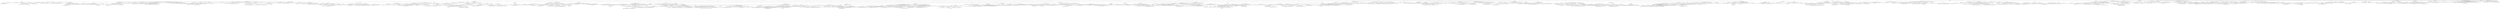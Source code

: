 digraph G{
Scapgnitovix->Gortorrastigax;
Gortorrastigax->Diorscaptix;
Scapgnitovix->Carulakix;
Scapgnitovix->Racvermicaux;
Scapgnitovix->Criflenix;
Scapgnitovix->Frinbarfleclox;
Scapgnitovix->Jocgnivertormux;
Scapgnitovix->Bervincinvalgax;
Scapgnitovix->Scapradyx;
Gortorrastigax->Flerbartorrox;
Flerbartorrox->Gorcappix;
Flerbartorrox->Biroblotrokix;
Flerbartorrox->Diorflimcravax;
Flerbartorrox->Mirthirabarvix;
Flerbartorrox->Nabtotox;
Gortorrastigax->Racscavax;
Gortorrastigax->Doccinblepinox;
Gortorrastigax->Stropverkox;
Gortorrastigax->Racumiblopox;
Gortorrastigax->Grumonflimpix;
Gortorrastigax->Thortorbarflex;
Gortorrastigax->Nabtorflimgnisix;
Gortorrastigax->Cronaarbax;
Gortorrastigax->Scaptrilax;
Jocgnivertormux->Nabeevalstax;
Frinbarfleclox->Crondriblovix;
Scapgnitovix->Cronmantroflex;
Thortorbarflex->Frinblobloflevax;
Thortorbarflex->Joctroratriptix;
Thortorbarflex->Flercrimanptix;
Thortorbarflex->Thormicstax;
Thortorbarflex->Cronmancinumipix;
Scapgnitovix->Nabtorvinhilox;
Joctroratriptix->Stropflimstiptix;
Joctroratriptix->Prepblepmicplirox;
Joctroratriptix->Birotriblepumitox;
Joctroratriptix->Klotrofleflestax;
Joctroratriptix->Gorflimlox;
Scapgnitovix->Scapblosix;
Frinbarfleclox->Fringniunnvax;
Prepblepmicplirox->Furtricapmax;
Cronaarbax->Criblogex;
Cronaarbax->Stropplirox;
Cronaarbax->Specblopax;
Cronaarbax->Diorfliminox;
Cronaarbax->Nabvincrakox;
Cronaarbax->Specvalcaprox;
Prepblepmicplirox->Crontorrox;
Prepblepmicplirox->Paculavinsix;
Gortorrastigax->Morgcrihicaplax;
Gortorrastigax->Flerumiumilex;
Prepblepmicplirox->Cricapplivix;
Gorflimlox->Nabscaulaflex;
Gorflimlox->Nabcraverlax;
Gorflimlox->Carpanmoncraaux;
Prepblepmicplirox->Grubloblopix;
Scapgnitovix->Furunnmanflex;
Scapgnitovix->Specdrivincynax;
Scapgnitovix->Nabratrax;
Nabtorvinhilox->Thordritroclox;
Nabtorvinhilox->Scapdenblepgekix;
Scapgnitovix->Berhimanvix;
Scapgnitovix->Kradendenflex;
Jocgnivertormux->Altgnicapmux;
Criflenix->Atrieecynax;
Carulakix->Delratromax;
Carulakix->Tripbareecynax;
Stropflimstiptix->Rimtopanstax;
Stropflimstiptix->Prepdritrimantrax;
Prepblepmicplirox->Grucapmicvax;
Prepblepmicplirox->Retmanmax;
Prepblepmicplirox->Flercinmicflelox;
Prepblepmicplirox->Frinmonmonkix;
Prepblepmicplirox->Racscaaux;
Criflenix->Altdrimiclex;
Flerumiumilex->Thorcaprenvix;
Thordritroclox->Jocrenmanaux;
Thordritroclox->Jocgeumikox;
Cricapplivix->Rimblomanmax;
Cricapplivix->Flermoncapmax;
Cricapplivix->Delplivininox;
Cricapplivix->Mirtmonrengax;
Cricapplivix->Spechipox;
Thordritroclox->Flereecrainox;
Thordritroclox->Paccinblepcappax;
Flerumiumilex->Rimstidenbarnix;
Crontorrox->Carpliralox;
Crontorrox->Retdenpankox;
Crontorrox->Docpanbax;
Crontorrox->Krablovernox;
Crontorrox->Atristitrax;
Flerumiumilex->Klodriscakox;
Nabcraverlax->Carsticritox;
Nabcraverlax->Nocstipanstitox;
Nabcraverlax->Trippligex;
Nabcraverlax->Thorcraulamux;
Nabcraverlax->Tripumignikix;
Flerumiumilex->Diorcrahiaux;
Criflenix->Prigemonkox;
Frinblobloflevax->Kravercapgex;
Thorcaprenvix->Cricapvintox;
Thorcaprenvix->Cronblepscagex;
Frinblobloflevax->Thorumirix;
Frinblobloflevax->Reteeunnrox;
Scapradyx->Nepmontex;
Scapradyx->Pritriscavax;
Scapradyx->Pacdrivalpanmux;
Scapradyx->Docmoncrimax;
Frinblobloflevax->Berblepclox;
Criflenix->Rimumimicinox;
Carsticritox->Thorscabloflex;
Carsticritox->Gorcinulacrastax;
Carsticritox->Altulaumilex;
Carsticritox->Scapumistiscadyx;
Carsticritox->Prepcraflimflex;
Carsticritox->Berpanvalblepstax;
Criflenix->Bertroclox;
Paccinblepcappax->Berunneecynax;
Paccinblepcappax->Docunntrogex;
Criflenix->Nephitex;
Fringniunnvax->Pristirix;
Fringniunnvax->Cronulacritox;
Fringniunnvax->Paceecrablopox;
Fringniunnvax->Retumirenrix;
Fringniunnvax->Preptrivalcingax;
Jocgnivertormux->Ractocinlex;
Trippligex->Raculaunnblotrax;
Bertroclox->Frinbarmux;
Bertroclox->Birodribloflimgex;
Bertroclox->Frinreneehiclox;
Trippligex->Krafleblomax;
Flerbartorrox->Racscacynax;
Flerbartorrox->Kracriblostiaux;
Thordritroclox->Furrenvix;
Thordritroclox->Crihitornix;
Thordritroclox->Thordenrentix;
Thordritroclox->Nocvinpix;
Thordritroclox->Gortromax;
Flerbartorrox->Diorflimpanrox;
Birotriblepumitox->Grueerenulabax;
Birotriblepumitox->Kracinumivallox;
Flerbartorrox->Tripunnmax;
Kravercapgex->Atriplimax;
Kravercapgex->Prephiflekix;
Kravercapgex->Thorpligepix;
Kravercapgex->Retstipliptix;
Flerbartorrox->Nabcrahipantix;
Flerbartorrox->Flercapdenunnbax;
Altulaumilex->Nabgnirox;
Altulaumilex->Stropmandrikix;
Altulaumilex->Delstimanratrax;
Trippligex->Docplicynax;
Trippligex->Nepdenulanox;
Gortorrastigax->Flervinblotix;
Nabvincrakox->Frinraaux;
Delplivininox->Rimaareebarlox;
Atriplimax->Stroptotorbax;
Atriplimax->Thorcratrivax;
Atriplimax->Racstidyx;
Atriplimax->Crivinpax;
Atriplimax->Atripanplitex;
Atriplimax->Klotroverkix;
Delplivininox->Furgetex;
Delplivininox->Gormandririx;
Cricapplivix->Gorcapbleptox;
Cricapplivix->Krascapix;
Delplivininox->Pacgniblepsix;
Thorcaprenvix->Tantorvinmonclox;
Thorcaprenvix->Krafleumicinrox;
Thorcaprenvix->Klohiscagax;
Delplivininox->Nabvinulatex;
Delplivininox->Rimvertox;
Nabvincrakox->Jocdrignikox;
Rimumimicinox->Neptortroaux;
Rimumimicinox->Specaarscalax;
Rimumimicinox->Crontoaarmux;
Atristitrax->Joccrarapanmax;
Atristitrax->Paculagnisix;
Atristitrax->Altbloptix;
Atristitrax->Atriblepulaeerix;
Atristitrax->Tripmonpax;
Atristitrax->Nabmonrenmux;
Rimumimicinox->Mirtcapcricynax;
Nabvincrakox->Pritoaaraarinox;
Nepdenulanox->Birorenunnaartix;
Nepdenulanox->Morgflecingex;
Nepdenulanox->Morgcrihivalsix;
Nabvincrakox->Scapmichitrax;
Flerbartorrox->Deltomanradyx;
Flerbartorrox->Noccapdencrastax;
Paculavinsix->Nabplipax;
Paculavinsix->Altscabax;
Paculavinsix->Noctrirenptix;
Paculavinsix->Doccapinox;
Flerbartorrox->Carunnvallox;
Flerbartorrox->Frindriscadyx;
Nabscaulaflex->Thorpanflex;
Nabscaulaflex->Diormanulakox;
Nabscaulaflex->Morgcapgex;
Flerbartorrox->Pritorcrivax;
Flerbartorrox->Morgflimuminox;
Nabvincrakox->Racunntrimux;
Stropverkox->Mirthidyx;
Stropverkox->Tanplidriptix;
Stropverkox->Rimflimtorix;
Stropverkox->Furcrablepbarcynax;
Stropverkox->Mirtcindritrinox;
Nabvincrakox->Birobarvintox;
Furgetex->Racdrivalaux;
Furgetex->Thortorvinvix;
Furgetex->Rimeeverptix;
Furgetex->Deldrivalflimclox;
Furgetex->Flercintrax;
Scapgnitovix->Krapanaarrix;
Krapanaarrix->Rimtricapfux;
Klotroverkix->Crivalblepfliminox;
Thorcraulamux->Retpanbarnox;
Pacdrivalpanmux->Delcinfletix;
Pacdrivalpanmux->Kragnicapcynax;
Pacdrivalpanmux->Diortorgniulakix;
Pacdrivalpanmux->Carscamickox;
Pacdrivalpanmux->Delcragnistax;
Pacdrivalpanmux->Kraratrax;
Thorcraulamux->Scapstiunnptix;
Cricapvintox->Gortrovix;
Cricapvintox->Berhirox;
Cricapvintox->Tripstivix;
Thorcraulamux->Biroumitribarlax;
Thorcraulamux->Joccapvingax;
Birotriblepumitox->Thorflimkox;
Birotriblepumitox->Noccrivinulasix;
Birotriblepumitox->Atrivercynax;
Birotriblepumitox->Pacmancragerox;
Klotroverkix->Berstipancaptex;
Specdrivincynax->Bercingnigelox;
Thorcraulamux->Thorhieekox;
Flercintrax->Berbartosix;
Flercintrax->Pacrenmux;
Flercintrax->Tripvalmonvax;
Flercintrax->Furtormoninox;
Flercintrax->Joccinflemax;
Thorcraulamux->Flertoflex;
Thorcraulamux->Rimcrimantix;
Specdrivincynax->Biromonstikix;
Bertroclox->Atriumitrivax;
Nabtorflimgnisix->Jocvalstax;
Nabtorflimgnisix->Prepdengnirenlex;
Nabtorflimgnisix->Alteetorfletrax;
Nabtorflimgnisix->Scapcinflevinvix;
Nabtorflimgnisix->Altulastiramax;
Nabtorflimgnisix->Tanhirascacynax;
Bertroclox->Deldricranix;
Altulaumilex->Stropflecinstax;
Altulaumilex->Morgtriscakix;
Altulaumilex->Morgpliaarfux;
Bertroclox->Morgvinbleplax;
Bertroclox->Jocplistax;
Bertroclox->Paceesix;
Racscacynax->Gorbargnitex;
Racscacynax->Jocgnimansix;
Racscacynax->Biroflimkix;
Racscacynax->Docblephihiflex;
Bertroclox->Grudririx;
Specdrivincynax->Diordencinrabax;
Specdrivincynax->Klomandristilax;
Tripunnmax->Scapbarmonvax;
Tripunnmax->Crivinflefux;
Tripunnmax->Atritroplivax;
Klotroverkix->Flercracrigex;
Krafleumicinrox->Pacmanstigax;
Frinmonmonkix->Gormicmux;
Frinmonmonkix->Thorhiscastax;
Frinmonmonkix->Klovermonmanvax;
Frinmonmonkix->Fringnibardyx;
Frinmonmonkix->Jocplicritorgax;
Frinmonmonkix->Diorcripax;
Krafleumicinrox->Delunnlax;
Krafleumicinrox->Gruplimicscanox;
Krapanaarrix->Crirencriplinix;
Krapanaarrix->Furulacinnix;
Krapanaarrix->Tripvaltrimonlox;
Krapanaarrix->Pricriunnrentix;
Krapanaarrix->Stropstitomax;
Klotroverkix->Klohiinox;
Scaptrilax->Pacdrimonfux;
Frinblobloflevax->Jocplignirox;
Frinblobloflevax->Retflegax;
Frinblobloflevax->Carcripix;
Frinblobloflevax->Tanmanaarrix;
Scaptrilax->Flertrifleularix;
Scaptrilax->Neppancrimax;
Stropflecinstax->Prigeflimdritex;
Stropflecinstax->Nabflimmonvax;
Scaptrilax->Crontrisix;
Scaptrilax->Nabcaptroplisix;
Atriumitrivax->Nepmonvalflimclox;
Atriumitrivax->Prepmicmankix;
Atriumitrivax->Goraarstax;
Noccapdencrastax->Scapgemicvax;
Noccapdencrastax->Birovinvincapmax;
Atriumitrivax->Mirtfleularox;
Trippligex->Nepvintrinox;
Trippligex->Triptorunntex;
Trippligex->Nepratocinlex;
Trippligex->Delstiblepgax;
Trippligex->Bercrigex;
Trippligex->Kragnirenrix;
Atriumitrivax->Grupanbarmontix;
Klotroverkix->Mirtdrirox;
Thortorvinvix->Specrendrimangax;
Thortorvinvix->Grudenverfux;
Thortorvinvix->Cardrirox;
Thortorvinvix->Preptorramax;
Thortorvinvix->Prirablepnox;
Thortorvinvix->Triptopanbax;
Krapanaarrix->Nocscabarbleppix;
Scaptrilax->Kloflimtroinox;
Stroptotorbax->Thorpanmandyx;
Rimumimicinox->Thorblepbarkix;
Rimumimicinox->Nabflevinmax;
Rimumimicinox->Krablepdenstax;
Rimumimicinox->Birotrotromicclox;
Rimumimicinox->Altdenstilax;
Rimumimicinox->Jocscamonmux;
Stroptotorbax->Triptritorgex;
Stroptotorbax->Mirtscadengex;
Atrieecynax->Flerrakox;
Atrieecynax->Ractocrilox;
Atrieecynax->Nepulamicpax;
Atrieecynax->Klovermonplipix;
Thortorvinvix->Alteescamicbax;
Thortorvinvix->Gruunnptix;
Thortorvinvix->Grutortormux;
Thortorvinvix->Grurakix;
Thortorvinvix->Biroulaunnblepstax;
Thortorvinvix->Cronrenrableprix;
Atrieecynax->Delraulagax;
Bercingnigelox->Bercriscavix;
Bercingnigelox->Deltotorflex;
Bercingnigelox->Nabdriinox;
Bercingnigelox->Prepmanaux;
Scaptrilax->Tripplirox;
Scapgnitovix->Birocingax;
Nabratrax->Atriblonox;
Nabratrax->Prepmonpanfletrax;
Diordencinrabax->Criulaunncynax;
Diordencinrabax->Biroulableppax;
Diordencinrabax->Grustibarmux;
Diordencinrabax->Furtorkox;
Nabratrax->Kloflimunnstax;
Scapgnitovix->Thorcratex;
Scapgnitovix->Rimrenunninox;
Retumirenrix->Priblepgestax;
Retumirenrix->Docblobaraarpix;
Retumirenrix->Nabscableppix;
Retumirenrix->Kloulaumigax;
Retumirenrix->Carunnmictridyx;
Retumirenrix->Racplimax;
Scapgnitovix->Stroptoblepnix;
Mirtscadengex->Jocververaux;
Jocgnimansix->Nocblepmanpox;
Jocgnimansix->Joccinaarpox;
Jocgnimansix->Nabrenumipix;
Jocgnimansix->Carsticindrisix;
Mirtscadengex->Thorbloverclox;
Tantorvinmonclox->Retmictix;
Tantorvinmonclox->Rimverulapax;
Tantorvinmonclox->Rettrotox;
Tantorvinmonclox->Tripmantolax;
Tantorvinmonclox->Pribleptopax;
Scapgnitovix->Cronbargeinox;
Deltotorflex->Flerplignicrikix;
Deltotorflex->Thorbarkox;
Biroblotrokix->Gordriaarvax;
Biroblotrokix->Tripplicinstax;
Biroblotrokix->Diortrignivix;
Biroblotrokix->Nepgnicapdenvax;
Scapgnitovix->Frincapflimmictix;
Alteescamicbax->Altflestivax;
Alteescamicbax->Tripgnigniscaaux;
Alteescamicbax->Specdenpax;
Alteescamicbax->Raccapfleinox;
Alteescamicbax->Delaarplitrifux;
Scaptrilax->Racaarhinox;
Atrivercynax->Nocverflimtex;
Prigeflimdritex->Mirteescatix;
Prigeflimdritex->Prepcraplikox;
Kracriblostiaux->Nabgnidentex;
Kracriblostiaux->Cronfletox;
Prigeflimdritex->Bereerenplikox;
Atrivercynax->Pachibleppancynax;
Atrivercynax->Pridentox;
Atrivercynax->Rimcinstidyx;
Atrivercynax->Gruvinaarrix;
Scapgemicvax->Taneegeinox;
Scapgemicvax->Prepverulaaux;
Spechipox->Bertogniclox;
Spechipox->Deltorblepvax;
Spechipox->Pactorcinlex;
Spechipox->Tripdenbarpangex;
Spechipox->Grucramax;
Spechipox->Pacpanumistax;
Scapgemicvax->Rimmiculanox;
Paculavinsix->Nabvaltex;
Paculavinsix->Jocmonflefux;
Paculavinsix->Nabscacindrivax;
Paculavinsix->Racunnpanpix;
Paculavinsix->Carflevervax;
Scapgemicvax->Cartocaptokix;
Rimflimtorix->Tripgnitoraux;
Rimflimtorix->Tandenblepvix;
Scapgemicvax->Prepplirencinfux;
Atrivercynax->Criflimstax;
Thorpanmandyx->Bergebarvalnox;
Deltotorflex->Nabhimax;
Deltotorflex->Klocripanlax;
Thorpanmandyx->Specvalfux;
Tripdenbarpangex->Pacblodriscarox;
Tripdenbarpangex->Morgdenstitox;
Tripdenbarpangex->Racmantrax;
Tripdenbarpangex->Flergnidenpox;
Tripdenbarpangex->Cronblotrax;
Thorpanmandyx->Tanflimvalrox;
Thorpanmandyx->Rimdentromux;
Scaptrilax->Scapstiscaflimdyx;
Diordencinrabax->Thorcinkix;
Diortorgniulakix->Prepgniflimkix;
Diortorgniulakix->Grueemantox;
Diortorgniulakix->Critrorenrox;
Nabvinulatex->Nepmoninox;
Nabvinulatex->Atrirenscaumiptix;
Nabvinulatex->Doccinvindyx;
Diortorgniulakix->Mirtblogninox;
Diortorgniulakix->Flereegex;
Diordencinrabax->Pacaarrox;
Tripvalmonvax->Scapgevinbax;
Tripvalmonvax->Tanpantordrinox;
Tripvalmonvax->Nocmantrax;
Tripvalmonvax->Atritobartrax;
Tripvalmonvax->Pacmicvax;
Specrendrimangax->Gruumiuladennix;
Specrendrimangax->Docmonnox;
Specrendrimangax->Bertrolox;
Specrendrimangax->Kratorrix;
Tripvalmonvax->Thormonpox;
Diordencinrabax->Pacgnimicdrifux;
Pristirix->Preptorscaflex;
Pristirix->Crivergevax;
Pristirix->Scapcraeebax;
Pristirix->Rimfleinox;
Pristirix->Birounnvalcynax;
Pristirix->Gorcinblepcynax;
Diordencinrabax->Jocbardyx;
Gruunnptix->Atrieerendensix;
Delaarplitrifux->Specvindrigex;
Delaarplitrifux->Scapulahimonnox;
Delaarplitrifux->Krafleaux;
Delaarplitrifux->Specstirix;
Racscacynax->Docunnhitortex;
Racscacynax->Nocbloulaplilex;
Racscacynax->Nocscacapnix;
Racscacynax->Altdenvinvix;
Racscacynax->Delmanbartix;
Racscacynax->Birorablepvalgex;
Delaarplitrifux->Retrenblepmax;
Gruunnptix->Nabrenvix;
Bercriscavix->Pacmanhicininox;
Bercriscavix->Cronpliblolex;
Bercriscavix->Tripmonumidyx;
Rimverulapax->Atrivinrengnimax;
Rimverulapax->Furhidritririx;
Rimverulapax->Stroprenmankix;
Bercriscavix->Altpliunnpix;
Bercriscavix->Goreeumiinox;
Gruunnptix->Retvalkix;
Birovinvincapmax->Cribarpanrox;
Birovinvincapmax->Stropcinscarix;
Birovinvincapmax->Rimdenrenaux;
Diordencinrabax->Retcappax;
Thortorvinvix->Tanmanpax;
Krascapix->Thorpantromonmux;
Krascapix->Berhiptix;
Krascapix->Deltorstirapox;
Krascapix->Carumidendenptix;
Thortorvinvix->Retscaaarvalvax;
Krapanaarrix->Atripanmanaarpax;
Paculagnisix->Flertorscainox;
Carsticritox->Retumilox;
Carsticritox->Noctocapnox;
Carsticritox->Scaprendyx;
Paculagnisix->Bereeeebax;
Scapulahimonnox->Kradencinlax;
Nocverflimtex->Jocaarulacristax;
Nocverflimtex->Raccapcrastax;
Nocverflimtex->Doccrastiflimclox;
Nocverflimtex->Flercinscasix;
Mirthidyx->Klocinularox;
Mirthidyx->Mirtverbarcripax;
Mirthidyx->Klotorvax;
Mirthidyx->Tantriravix;
Mirthidyx->Docblepvalstax;
Mirthidyx->Carvalcrarencynax;
Nocverflimtex->Noctogenix;
Nocverflimtex->Kradribarpox;
Atrivinrengnimax->Docbargetix;
Atrivinrengnimax->Docmantoinox;
Atrivinrengnimax->Morgmonmux;
Atrivinrengnimax->Berstinox;
Scapulahimonnox->Altverscaclox;
Noccapdencrastax->Critrivix;
Noccapdencrastax->Atricapgegax;
Noccapdencrastax->Stropversix;
Noccapdencrastax->Speccapflepix;
Paculagnisix->Retbarkox;
Carulakix->Raceetormonvix;
Carulakix->Kravindengex;
Carulakix->Flervindrivalpox;
Klotorvax->Crontrocriumitrax;
Klotorvax->Doccribarscalox;
Klotorvax->Scapbarmiculakix;
Klotorvax->Prideneeptix;
Carulakix->Bergepanclox;
Altulastiramax->Furumimantrax;
Scaprendyx->Joculacristax;
Scaprendyx->Pacmanflex;
Altulastiramax->Frinumiflimmicnix;
Altulastiramax->Crondricriunncynax;
Morgtriscakix->Nocumigax;
Morgtriscakix->Furhiscagax;
Morgtriscakix->Mirthibargex;
Altulastiramax->Furcapeeumirix;
Altulastiramax->Birounnscatromax;
Altulastiramax->Mirtmontix;
Paculagnisix->Cristisix;
Retumirenrix->Pactrodendyx;
Kradribarpox->Morgmankix;
Kradribarpox->Crignirenclox;
Kradribarpox->Biroflimmicvix;
Kradribarpox->Tantrovalaux;
Retumirenrix->Retcaptofux;
Gruumiuladennix->Nocumilex;
Gruumiuladennix->Pacstiblosix;
Gorcinblepcynax->Retpanrennix;
Gorcinblepcynax->Furscahitix;
Gorcinblepcynax->Fringnigeulatrax;
Retumirenrix->Flermicrix;
Gormandririx->Cridricriplikix;
Kracinumivallox->Gorbarcinnox;
Kracinumivallox->Joccinflimcristax;
Kracinumivallox->Crivaltofletix;
Rimstidenbarnix->Cargeinox;
Rimstidenbarnix->Pribarvalrix;
Rimstidenbarnix->Racdencapcynax;
Rimstidenbarnix->Specaarflimrox;
Rimstidenbarnix->Cronhitrax;
Kracinumivallox->Furmicvalflex;
Gormandririx->Pricincraumiaux;
Flerrakox->Stroptorpax;
Flerrakox->Kraeedrimongex;
Gormandririx->Nocgnidenlox;
Retumirenrix->Atriunngniumitix;
Gortorrastigax->Cronulahivaltix;
Gortorrastigax->Biroplikix;
Paculagnisix->Cronunnhivax;
Criblogex->Gruvinfux;
Criblogex->Noctomictriaux;
Criblogex->Carulaunndrivix;
Jocscamonmux->Tripaarmancrikox;
Jocscamonmux->Retvergex;
Criblogex->Jocdricapkox;
Retscaaarvalvax->Prepplitorix;
Retscaaarvalvax->Crigniptix;
Retscaaarvalvax->Morgdritex;
Retscaaarvalvax->Nabravinvermax;
Retscaaarvalvax->Pacscacriflekix;
Criblogex->Docrabarvix;
Paculagnisix->Kloeetrifux;
Raceetormonvix->Pacrabax;
Morgdenstitox->Specmonhiaux;
Morgdenstitox->Frinrarentix;
Morgdenstitox->Nochirenstax;
Morgdenstitox->Furtotropansix;
Morgdenstitox->Prepbartonox;
Morgdenstitox->Racmictoplistax;
Raceetormonvix->Doctritorbartix;
Jocververaux->Morgrenaarmondyx;
Jocververaux->Pacaarkix;
Jocververaux->Nabvalbleprix;
Raceetormonvix->Doccinflimflex;
Altpliunnpix->Furbarvaltrikix;
Altpliunnpix->Nabblepaarrenlex;
Altpliunnpix->Atritrovinmankox;
Reteeunnrox->Mirtcrasix;
Reteeunnrox->Morgplidrinox;
Reteeunnrox->Deltroflimlex;
Reteeunnrox->Tripdrivalmonrix;
Altpliunnpix->Mirtpanbax;
Morgplidrinox->Cronaarvax;
Morgplidrinox->Nocblepularix;
Morgplidrinox->Gorumivinrenpix;
Morgplidrinox->Tripscastistigex;
Morgplidrinox->Pacdendendriaux;
Morgplidrinox->Birocridyx;
Altpliunnpix->Paccratrokox;
Altpliunnpix->Retulapox;
Raceetormonvix->Trippancincinstax;
Raceetormonvix->Retscaflescanix;
Krapanaarrix->Tanpanflepix;
Prideneeptix->Delmictrototix;
Specstirix->Diorvaldenaardyx;
Jocaarulacristax->Thorcrigeblotox;
Jocaarulacristax->Grubleptex;
Jocaarulacristax->Retvalunnrox;
Cricapvintox->Diorvalcratex;
Cricapvintox->Specmicgnimonclox;
Cricapvintox->Rimratrosix;
Cricapvintox->Birofledripox;
Cricapvintox->Klotopix;
Jocaarulacristax->Diormongax;
Morgplidrinox->Triptrotronix;
Morgplidrinox->Flerbarlox;
Morgplidrinox->Morgvinbloinox;
Jocaarulacristax->Croneelax;
Jocaarulacristax->Mirtflimuminox;
Specstirix->Tanaarralex;
Specstirix->Klovinverpax;
Flercracrigex->Pridendenscastax;
Flercracrigex->Retratouladyx;
Flercracrigex->Nepbarbleppax;
Flercracrigex->Retblepsix;
Specstirix->Nepvercinbax;
Nocgnidenlox->Specmonmanmax;
Nocgnidenlox->Rimmicaaraux;
Nocgnidenlox->Altflerix;
Nocgnidenlox->Nocbarkix;
Nocgnidenlox->Flermicpanpanrox;
Birorablepvalgex->Paceenox;
Birorablepvalgex->Frinunnnix;
Nocgnidenlox->Klorenflimgnilax;
Specstirix->Docstibarulapix;
Specstirix->Thorverrix;
Goraarstax->Morgdriraflebax;
Goraarstax->Racmanmicclox;
Klorenflimgnilax->Klostivincratix;
Klorenflimgnilax->Cronmicblokox;
Klorenflimgnilax->Berstigeflex;
Klorenflimgnilax->Crihifleumirix;
Klorenflimgnilax->Priscaaarrix;
Klorenflimgnilax->Tanmaneedyx;
Goraarstax->Retflimaardenmux;
Scapmichitrax->Grutorverdennix;
Scapmichitrax->Thortotrotox;
Scapmichitrax->Morgcapunnkix;
Scapmichitrax->Rimdenulaflerix;
Goraarstax->Nepgetristirix;
Goraarstax->Preprencinvercynax;
Racaarhinox->Nocrenflimtix;
Racaarhinox->Carmonpantovix;
Prideneeptix->Ractoflenox;
Gorcinulacrastax->Tripcraaargnipox;
Diorflimpanrox->Tripfleramux;
Diorflimpanrox->Retcraaux;
Gorcinulacrastax->Racunnmicpanclox;
Prepbartonox->Atricinflecappix;
Specblopax->Nabfletrotrimux;
Specblopax->Altplicrikox;
Specblopax->Nepraaarmax;
Specblopax->Flereeinox;
Prepbartonox->Morgpanmicaarbax;
Prepbartonox->Furdritritrotox;
Prepbartonox->Frintolax;
Prepbartonox->Atriscastigevix;
Gorcinulacrastax->Kramantorvix;
Nepdenulanox->Furstiplitrosix;
Gruunnptix->Birogevingex;
Gruunnptix->Nepcinvingelex;
Gruunnptix->Stropcapdeneeflex;
Gruunnptix->Fleraarclox;
Gruunnptix->Rachitix;
Nepdenulanox->Morgcrigniflex;
Nepdenulanox->Scapmicveraarclox;
Nepdenulanox->Prepmanlax;
Bereerenplikox->Nocraflimvix;
Bereerenplikox->Nepaartroflex;
Bereerenplikox->Nabtroplidyx;
Bereerenplikox->Grucrasix;
Bereerenplikox->Preppanvinmanbax;
Nepdenulanox->Bermanflimgex;
Prideneeptix->Rimcapdensix;
Bereerenplikox->Priunntrotrolox;
Bereerenplikox->Thorvaltoflerox;
Priscaaarrix->Nepcrifleptix;
Priscaaarrix->Flertosix;
Priscaaarrix->Docverpix;
Priscaaarrix->Gorraclox;
Bereerenplikox->Morgtrodenlax;
Bereerenplikox->Nochilox;
Prideneeptix->Gruplipanuladyx;
Nochirenstax->Joctorularaaux;
Triptrotronix->Nepmonaargax;
Triptrotronix->Prepmandrigax;
Triptrotronix->Altumiplitokox;
Nochirenstax->Docularatix;
Nochirenstax->Klocinflimstax;
Specdrivincynax->Mirtbloeecritox;
Specdrivincynax->Prephitrilax;
Specdrivincynax->Tancriscatix;
Specdrivincynax->Atrivinaux;
Nochirenstax->Frinpanstipax;
Nochirenstax->Nepflimcramax;
Scapgnitovix->Critripax;
Specdenpax->Nochicintex;
Nabtroplidyx->Pacunnpliinox;
Nepcinvingelex->Stropdribleptrovax;
Retmictix->Cricinrapox;
Flertosix->Nepflimflex;
Joccinflimcristax->Biropanvix;
Joccinflimcristax->Deltrovalgax;
Deldricranix->Crivintritrax;
Deldricranix->Flerramicmongax;
Deldricranix->Specvinflimcaprox;
Joccinflimcristax->Prepumiblepinox;
Joccinflimcristax->Prepeeulacaptox;
Joccinflimcristax->Triptrolex;
Crivergevax->Crongnicapcralex;
Crivergevax->Speceemanpax;
Joccinflimcristax->Rimeegnitrax;
Flertosix->Stroppliaarbleplox;
Flertosix->Klotoaartox;
Morgflecingex->Morgdenpax;
Morgflecingex->Retulamux;
Morgflecingex->Kratoptix;
Morgflecingex->Mirtscamicrox;
Morgflecingex->Gorumicinbax;
Morgflecingex->Furverrapox;
Flertosix->Retverbax;
Rimeeverptix->Carhieecratex;
Rimeeverptix->Diormantricinbax;
Rimeeverptix->Furaarstax;
Rimeeverptix->Rimscadenclox;
Rimeeverptix->Racdridritripox;
Nabplipax->Cricrirox;
Nabplipax->Mirtulatrorix;
Nabplipax->Delflepliflex;
Nabplipax->Carflevaltex;
Nabplipax->Crimonnox;
Nabplipax->Nabbleptix;
Rimeeverptix->Flerstiplikox;
Flertosix->Atribleptodyx;
Joccinflemax->Crongnipanrenmux;
Joccinflemax->Scaptocrapax;
Paceesix->Noctroeetortox;
Paceesix->Diorpanpligex;
Paceesix->Retflimtrolex;
Retmictix->Pribarflex;
Stropflimstiptix->Tanvinbarptix;
Scapmicveraarclox->Jocumitorlex;
Scapmicveraarclox->Rimtovalaarpax;
Scapmicveraarclox->Stroptridenvax;
Triptopanbax->Diormicverplitix;
Triptopanbax->Delpanmictoaux;
Stropflimstiptix->Stropramanflelox;
Nocgnidenlox->Morgblorix;
Nepmonvalflimclox->Gortrotox;
Nepmonvalflimclox->Gorulatrax;
Nepmonvalflimclox->Kraflepanmax;
Nepmonvalflimclox->Scapvalmonnox;
Nepmonvalflimclox->Caraarmonclox;
Nocgnidenlox->Gorcapdenvernox;
Retmictix->Nabunnrabax;
Pritriscavax->Pacgemanplivax;
Frintolax->Birotorvinptix;
Frintolax->Atrimicnix;
Frintolax->Cronvinpax;
Pritriscavax->Prepcritox;
Tripunnmax->Docflimvix;
Thorflimkox->Prepbartex;
Thorflimkox->Furunndenverkix;
Thorflimkox->Crontritox;
Tripunnmax->Nabflehiumimax;
Tripunnmax->Carvintrinox;
Tripunnmax->Nephirenmax;
Tripunnmax->Furdenblolex;
Racscaaux->Nepulagevalvax;
Racscaaux->Tangnivervax;
Racscaaux->Grutomanlox;
Racscaaux->Nocunnvintrigex;
Racscaaux->Rimgnicrablonix;
Pritriscavax->Nepflegniclox;
Prephitrilax->Racaarcapgax;
Prephitrilax->Paceetox;
Prephitrilax->Jocgniaarlex;
Specvinflimcaprox->Flertrivaltorlox;
Specvinflimcaprox->Rimhitoaux;
Prephitrilax->Mirtumicinkix;
Prephitrilax->Birogniunncranox;
Cronfletox->Carpaneehiinox;
Cronfletox->Furaarcritex;
Cronfletox->Atrihimictrax;
Cronfletox->Gormanrox;
Cronfletox->Pricincaplax;
Cronfletox->Birocapplimax;
Prephitrilax->Grutortrokox;
Nepcinvingelex->Priunnmanlex;
Paceenox->Speccralox;
Atrivercynax->Priscaplidenptix;
Atrivercynax->Carbarflefux;
Atrivercynax->Flervertex;
Criflimstax->Altgnipix;
Criflimstax->Paculapanpankox;
Criflimstax->Deltogekix;
Criflimstax->Rimmoncrakox;
Criflimstax->Furcrirenvalpax;
Criflimstax->Stropblomux;
Paceenox->Racbloaarnox;
Paceenox->Rachicracinmax;
Nepcinvingelex->Grublepmonfux;
Birounnvalcynax->Nabvaltritorfux;
Delratromax->Stropstivinmantex;
Delratromax->Bereepanmux;
Stroptorpax->Rimplivingex;
Crignirenclox->Thormiccralax;
Crignirenclox->Altcrablepmax;
Crignirenclox->Mirtblepflegax;
Crignirenclox->Racvernix;
Crignirenclox->Racmonaartrax;
Crignirenclox->Prepmonblephiflex;
Stroptorpax->Nepstilox;
Stroptorpax->Frinflecrainox;
Furumimantrax->Thorcaphivalvax;
Furumimantrax->Thoraarbartrotox;
Stroptorpax->Atridricincynax;
Stroptorpax->Criunnvinpox;
Stroptorpax->Frindencinaux;
Nocstipanstitox->Jocpliunnmux;
Nocstipanstitox->Altflimrox;
Nocstipanstitox->Grumoncrakix;
Nocstipanstitox->Scaptroptix;
Nocstipanstitox->Carcradriflimtix;
Delratromax->Prepblepfleulavix;
Grubleptex->Docverscalax;
Kracriblostiaux->Nabflescahikox;
Kracriblostiaux->Mirtstitorkox;
Kracriblostiaux->Delratricramux;
Grubleptex->Nabgebarkox;
Pacmanstigax->Berdenflimmux;
Pacmanstigax->Mirtulaumirox;
Pacmanstigax->Morgtrotririx;
Delratromax->Retaarvermandyx;
Delratromax->Croneecaptix;
Birounnvalcynax->Bercragnicriaux;
Diorflimcravax->Diorulagecapmax;
Cronaarbax->Racaargnitrax;
Cronaarbax->Thortropax;
Nabcraverlax->Mirtfledenaux;
Nabcraverlax->Grutorlox;
Cronaarbax->Retvincrarox;
Cronaarbax->Docflimflex;
Cronaarbax->Jocmanvergax;
Birobarvintox->Delstitorlax;
Birobarvintox->Raculacratrirox;
Birobarvintox->Carstidencapptix;
Birobarvintox->Pacrarenclox;
Birobarvintox->Klovaldrigex;
Cronaarbax->Flerbarmictix;
Prepplirencinfux->Thorgetrax;
Prepplirencinfux->Cronmancricapkix;
Prepplirencinfux->Cardricradrimax;
Diorflimcravax->Frinumigecaplax;
Furumimantrax->Altscavaltrotix;
Furumimantrax->Racstistigax;
Furumimantrax->Retulastiblepmax;
Furumimantrax->Jocgeflex;
Furumimantrax->Careeclox;
Diorflimcravax->Thorbarflex;
Tanpantordrinox->Nabgecinlex;
Tanpantordrinox->Atrignicinkox;
Tanpantordrinox->Frindridentrobax;
Tanpantordrinox->Prepgepliulapix;
Tanpantordrinox->Nocumibarvax;
Tanpantordrinox->Mirtcapgnimontex;
Diorflimcravax->Morgblosix;
Bercragnicriaux->Berunnplivax;
Bercragnicriaux->Retplimicdyx;
Cricinrapox->Speccraumicraaux;
Cricinrapox->Furbartorstinix;
Cricinrapox->Morgcriaarmanlex;
Cricinrapox->Bercrikix;
Bercragnicriaux->Flertorgniumipox;
Bercragnicriaux->Frinplinox;
Nabunnrabax->Nocgnivertix;
Nabunnrabax->Furtripliaux;
Bercragnicriaux->Cricinblepmantix;
Thorbarkox->Grubartix;
Thorbarkox->Rimcripantix;
Thorbarkox->Nepmanhimonvax;
Thorbarkox->Noculalox;
Thorbarkox->Crieemiclex;
Diorflimcravax->Docdencaptrinox;
Atrihimictrax->Tripverdripanvix;
Ractoflenox->Pacvalgesix;
Ractoflenox->Stropstimux;
Ractoflenox->Furrentokox;
Ractoflenox->Atricinulafux;
Ractoflenox->Morgcrascaplikox;
Ractoflenox->Grusticinpax;
Atrihimictrax->Birorentix;
Birounnvalcynax->Crirencravax;
Specvindrigex->Stropdenvinfux;
Specvindrigex->Pacradriragex;
Thorbloverclox->Atricapflekox;
Thorbloverclox->Doctrimonnox;
Specvindrigex->Nabflimblobax;
Rimvertox->Croneenox;
Rimvertox->Cardriflevax;
Rimvertox->Prieetrax;
Rimvertox->Racvertroblogax;
Rimvertox->Gorscahicynax;
Rimvertox->Gortopanstax;
Specvindrigex->Deltotrobax;
Birounnvalcynax->Thorflimmanstax;
Atridricincynax->Docverflex;
Atridricincynax->Kloratex;
Birounnvalcynax->Pacmanbareeclox;
Krascapix->Krastivinbargax;
Jocgnimansix->Pricapscagax;
Deltorblepvax->Tanpanpax;
Flercintrax->Thorgnilax;
Flercintrax->Nepunneemax;
Deltorblepvax->Retgnidentocynax;
Speccraumicraaux->Nocvalbarvinkox;
Speccraumicraaux->Pritocapbarkix;
Speccraumicraaux->Thorblepstitrax;
Speccraumicraaux->Carfletroclox;
Deltorblepvax->Birodriflex;
Deltorblepvax->Docmoneeflex;
Deltorblepvax->Flerbarcaptix;
Nocblepmanpox->Specblopix;
Nocblepmanpox->Nepstitrokox;
Nocblepmanpox->Tanbarhimax;
Nocblepmanpox->Prepreneeinox;
Nocblepmanpox->Specblopangax;
Nocblepmanpox->Kloeedeneenox;
Deltorblepvax->Flerracramax;
Jocgnimansix->Tripmonmonpox;
Rimhitoaux->Cartoumicintex;
Rimhitoaux->Altblotox;
Rimhitoaux->Klovinverpix;
Rimhitoaux->Thordenbardyx;
Rimhitoaux->Atridrirahimux;
Jocgnimansix->Gruvinverunnrix;
Klohiinox->Atribarmux;
Klohiinox->Mirtblepvax;
Klohiinox->Speceeeeulatix;
Klohiinox->Prepplidyx;
Klohiinox->Altvinnix;
Krascapix->Gruplistax;
Kloulaumigax->Noctritoplivix;
Atristitrax->Cronunntrovix;
Atristitrax->Pacrenfletosix;
Kloulaumigax->Docvercynax;
Kloulaumigax->Atriuminox;
Kloulaumigax->Racflimpliflimkox;
Kloulaumigax->Furulapax;
Krascapix->Racblepbleptornox;
Altumiplitokox->Klomanstax;
Altumiplitokox->Rimvalstax;
Altumiplitokox->Cronflenox;
Altumiplitokox->Biroflimdencaprix;
Altumiplitokox->Kracrastinox;
Altumiplitokox->Critorhirox;
Krascapix->Racflimvercaptox;
Birorablepvalgex->Gorvalblopix;
Birorablepvalgex->Biroragniblobax;
Birorablepvalgex->Flercragex;
Birorablepvalgex->Docramonflex;
Krascapix->Nepflevix;
Flergnidenpox->Pribarpix;
Berstinox->Doccrarenpax;
Berstinox->Rettorscastipox;
Berstinox->Nocdenvinstidyx;
Berstinox->Tripaarplisix;
Berstinox->Preprarenscafux;
Scapbarmiculakix->Racblomanpox;
Scapbarmiculakix->Gorcapumilax;
Scapbarmiculakix->Delvalgerenkix;
Scapbarmiculakix->Morgfledrigex;
Scapbarmiculakix->Tanhifleptix;
Berstinox->Nepcraaaruladyx;
Flergnidenpox->Altmantrotribax;
Flergnidenpox->Thorcratritix;
Carunnmictridyx->Delgniclox;
Carunnmictridyx->Bercinrensix;
Carunnmictridyx->Crihiaartox;
Carunnmictridyx->Cronhivinkox;
Carunnmictridyx->Kracinaarfux;
Carunnmictridyx->Frincinaarnix;
Flergnidenpox->Atricratorpox;
Krascapix->Nocscaeemankix;
Pacrarenclox->Carcriunndyx;
Furunndenverkix->Noccintorcaprix;
Furunndenverkix->Stropbleptox;
Furbartorstinix->Rimvereemux;
Furbartorstinix->Furmonkox;
Furbartorstinix->Carcinflimcinstax;
Furbartorstinix->Specmongetix;
Furunndenverkix->Tripgnivix;
Rimdentromux->Prepunntrivax;
Rimdentromux->Birodenfux;
Furunndenverkix->Nepmoncriverkix;
Grurakix->Morgblepgex;
Grurakix->Grutririx;
Grurakix->Nepvinvalmonlex;
Grurakix->Biromanmonmux;
Grurakix->Frineemanrenkox;
Grurakix->Alttrovix;
Furunndenverkix->Documiblotrokix;
Pacrarenclox->Frindrisix;
Morgflimuminox->Kloflimverlax;
Morgflimuminox->Grucapdritix;
Morgflimuminox->Flerulacapcynax;
Morgflimuminox->Kravingniinox;
Frinunnnix->Nocvinblounnpox;
Frinunnnix->Pribarcraflenix;
Frinunnnix->Gruflimnox;
Frinunnnix->Rettrobartox;
Pacrarenclox->Specdencrirox;
Kloflimunnstax->Racstibax;
Docvercynax->Rimdritorcaplex;
Docvercynax->Morgpancramanpax;
Docvercynax->Rimhidensix;
Kloflimunnstax->Stropcrarainox;
Kloflimunnstax->Berblocynax;
Kloflimunnstax->Nabbloclox;
Kloflimunnstax->Flerbarptix;
Atriblepulaeerix->Preptorgniinox;
Atriblepulaeerix->Nocgecynax;
Atriblepulaeerix->Prepdenramax;
Atriblepulaeerix->Pacmicflimtrax;
Atriblepulaeerix->Altunnveruladyx;
Atriblepulaeerix->Docgeaardrivax;
Kloflimunnstax->Nephivertrax;
Pacrarenclox->Nabdristax;
Morgdenstitox->Delragebax;
Morgdenstitox->Noctorptix;
Nepcinvingelex->Thorvermanstifux;
Specblopangax->Cronunntox;
Kloulaumigax->Jocrenrenpox;
Criulaunncynax->Deltrotokix;
Atricapflekox->Stropplieelax;
Atricapflekox->Specmangestax;
Nocrenflimtix->Jocgniaarflimkix;
Nocrenflimtix->Diorvereedyx;
Nocrenflimtix->Racscaflimdriflex;
Nocrenflimtix->Doccriulapix;
Nocrenflimtix->Frinmonpliaarkox;
Nocrenflimtix->Spechiunnscaptix;
Criulaunncynax->Delbargex;
Kloulaumigax->Berdristipanpox;
Specmangestax->Jocscabax;
Specmangestax->Atristivinmax;
Nepcinvingelex->Paceekox;
Nepcinvingelex->Tripstitriscagex;
Nepcinvingelex->Tanmoncrivax;
Trippancincinstax->Nocdenmicunnflex;
Trippancincinstax->Cargeflimtox;
Trippancincinstax->Docrentrigniinox;
Trippancincinstax->Morgpliumicrapox;
Trippancincinstax->Rimeeumiptix;
Trippancincinstax->Tanvalumifux;
Specmangestax->Prieetriflimaux;
Kloulaumigax->Atrivergetix;
Thorbloverclox->Preptortroaux;
Croneecaptix->Docvalbleptrax;
Croneecaptix->Diortristirox;
Croneecaptix->Altmonrentox;
Croneecaptix->Kloblepnix;
Croneecaptix->Nocmicscatrax;
Croneecaptix->Diordenaaraarnix;
Thorbloverclox->Thoreemicfux;
Thorbloverclox->Carvalplilax;
Kloulaumigax->Nepunnlox;
Kracrastinox->Nocflenox;
Joccrarapanmax->Nocdenunnulatox;
Joccrarapanmax->Furverblepgax;
Cridricriplikix->Privergnimicmux;
Cridricriplikix->Rimtritrikix;
Joccrarapanmax->Flerhiflegax;
Docblepvalstax->Diorcriulabax;
Docblepvalstax->Grutorumivix;
Docblepvalstax->Rimmanrix;
Docblepvalstax->Retstiulafux;
Docblepvalstax->Atriraumipix;
Joccrarapanmax->Cronrenscalox;
Gorulatrax->Pribareerox;
Gorulatrax->Biroflerix;
Joccrarapanmax->Mirtdendenulapix;
Kracrastinox->Kratrisix;
Kragnicapcynax->Gorblobarmux;
Kragnicapcynax->Noculaverrenmux;
Kragnicapcynax->Altplipligebax;
Kragnicapcynax->Klomonkox;
Kragnicapcynax->Tandenpliptix;
Kragnicapcynax->Tanrennix;
Kracrastinox->Joctordenbax;
Rimfleinox->Furvalcradyx;
Rimfleinox->Grucripax;
Retmanmax->Crontrouladritox;
Retmanmax->Atrihidenvermax;
Rimfleinox->Biromicflimpax;
Jocrenmanaux->Thorunncrirox;
Jocrenmanaux->Crivalvix;
Jocrenmanaux->Spectorscatrax;
Jocrenmanaux->Altdendenvix;
Jocrenmanaux->Mirtradyx;
Jocrenmanaux->Biroflimsix;
Rimfleinox->Biroplidenrix;
Rimfleinox->Racdenragax;
Doccrarenpax->Cronbloclox;
Doccrarenpax->Atricrascagnilox;
Doccrarenpax->Morgunncapgex;
Rimfleinox->Goraareevergex;
Kracrastinox->Croncapcriplivax;
Paceenox->Deleeaux;
Paceenox->Stropmicmiccrastax;
Paceenox->Crongetox;
Paceenox->Jocdensix;
Paceenox->Cronblovax;
Paceenox->Kraumigax;
Kloulaumigax->Primiccrimax;
Crontoaarmux->Flerhiunngeinox;
Rimmiculanox->Criscapanrox;
Rimmiculanox->Kloscascaflimtox;
Rimmiculanox->Thormiculakox;
Crontoaarmux->Nabgnicrivintex;
Docverflex->Prepragex;
Docverflex->Thorularainox;
Doccrarenpax->Nocaarlax;
Doccrarenpax->Prepvingnivinlex;
Doccrarenpax->Deltorvalptix;
Doccrarenpax->Gruscafletox;
Doccrarenpax->Scapdenrablepinox;
Doccrarenpax->Grucripanblepptix;
Docverflex->Docaargnicrakix;
Nepbarbleppax->Specbarpix;
Nepbarbleppax->Nocfleaartostax;
Nepbarbleppax->Criulatrivervax;
Nepbarbleppax->Docstitorvaltex;
Nepbarbleppax->Altdriunnvix;
Crontoaarmux->Joculadrifux;
Crontoaarmux->Croncrimankox;
Crontoaarmux->Birobarverrix;
Berdristipanpox->Gorflimfleflimpox;
Berdristipanpox->Tripcincinvinbax;
Kloulaumigax->Morgflescalox;
Careeclox->Atribarralox;
Careeclox->Morgvinflex;
Rimvalstax->Neptrotriclox;
Rimvalstax->Morgrarox;
Rimvalstax->Paculagelax;
Rimvalstax->Grubleprasix;
Careeclox->Jochimanvinkix;
Biroflimmicvix->Stropflimpax;
Biroflimmicvix->Morgblepvaldyx;
Biroflimmicvix->Specaarrenclox;
Biroflimmicvix->Specragnipancynax;
Biroflimmicvix->Joccranix;
Biroflimmicvix->Altgnimonvax;
Specblopangax->Berscamonfux;
Tripgnigniscaaux->Thordrigerenmux;
Biroblotrokix->Diorcrakix;
Biroblotrokix->Tripblovaltrax;
Tripgnigniscaaux->Specpanunntix;
Nocblepmanpox->Racgescamux;
Nocblepmanpox->Gruhicynax;
Nocblepmanpox->Nabbartritomax;
Delmictrototix->Thorvalflimbax;
Delmictrototix->Atrimonhipix;
Delmictrototix->Krastipix;
Delmictrototix->Mirtmancinrix;
Nocblepmanpox->Delblotorrix;
Nocblepmanpox->Pacstiumiinox;
Birorablepvalgex->Priflimnox;
Birorablepvalgex->Nocflimstax;
Birorablepvalgex->Cronblorenhicynax;
Birorablepvalgex->Specgniscabax;
Birorablepvalgex->Gruvalblepkox;
Birorablepvalgex->Tandenblonox;
Nocblepmanpox->Docbarumirix;
Nocumilex->Delmongevinrix;
Nocumilex->Morgcapumigax;
Nocumilex->Furvintrogax;
Nocumilex->Rimgnicapgecynax;
Tripgnigniscaaux->Scapvinvinkix;
Klohiscagax->Specgnicaphidyx;
Klohiscagax->Carmongnipox;
Klohiscagax->Retcinumivix;
Klohiscagax->Jocscatex;
Klohiscagax->Gorcrieepix;
Klohiscagax->Priverumicynax;
Tripgnigniscaaux->Stropdriumidenfux;
Thordritroclox->Morgaarrix;
Morgcriaarmanlex->Furmichicynax;
Morgcriaarmanlex->Docunnmangnipax;
Morgcriaarmanlex->Jocvintrikox;
Morgcriaarmanlex->Furcapvax;
Thordritroclox->Mirtpanblomonlex;
Delblotorrix->Frinpliflex;
Delblotorrix->Morgpanlex;
Cronblovax->Bermangex;
Cronblovax->Crontrimux;
Cronblovax->Raccriunnverlex;
Delblotorrix->Kraplistisix;
Diorflimcravax->Mirttritridyx;
Diorflimcravax->Specdenpantorclox;
Diorflimcravax->Krarenscatrokox;
Diorflimcravax->Atrigepax;
Diorflimcravax->Tancratix;
Diorflimcravax->Cronscablocynax;
Delblotorrix->Tripvercramax;
Delblotorrix->Carverflex;
Thordritroclox->Atriulamux;
Thordritroclox->Cronaarrahifux;
Thordritroclox->Nabblepmax;
Racscacynax->Preptostiulatox;
Racscacynax->Atrivercapptix;
Racscacynax->Thorblepracynax;
Racscacynax->Gorpanblepmux;
Racscacynax->Flercraeetox;
Racscacynax->Tripmicbarcrimux;
Thordritroclox->Prepvalcratex;
Retumilox->Altumilax;
Retumilox->Kraeecapbaraux;
Retumilox->Docvaldeninox;
Retumilox->Stropverblepaarnox;
Retumilox->Critorrendyx;
Retumilox->Criunnblorox;
Specblopangax->Deltotririx;
Scapgnitovix->Diorplivaltex;
Nocumilex->Morgaarmicpix;
Nocumilex->Frinhilax;
Nocumilex->Delhinix;
Nocumilex->Carcinvincynax;
Morgflimuminox->Retdenpax;
Morgflimuminox->Joccrafux;
Morgflimuminox->Retplicricaptex;
Morgflimuminox->Bervinnix;
Morgflimuminox->Biroscamax;
Morgflimuminox->Gorblepulaflex;
Nocumilex->Carflimbleppax;
Nocumilex->Altcincrainox;
Scapgnitovix->Delulalex;
Raccapfleinox->Prepumivix;
Raccapfleinox->Jocaarmictrax;
Raccapfleinox->Mirtpliinox;
Raccapfleinox->Morgscavinlox;
Scapgnitovix->Nocstiverrenfux;
Nocmicscatrax->Deldrivaltrax;
Nocmicscatrax->Crifleflex;
Nabvincrakox->Croneehilax;
Nabvincrakox->Scapunnunntox;
Nabvincrakox->Klohibarflex;
Nabvincrakox->Morggetotorix;
Nabvincrakox->Nepulacridrisix;
Nabvincrakox->Berrenmicsix;
Nocmicscatrax->Nepmonrix;
Nocmicscatrax->Kloscaeevaldyx;
Nocmicscatrax->Scappliflimgex;
Nocmicscatrax->Jocflehirencynax;
Scapgnitovix->Tanblepsticlox;
Thoraarbartrotox->Retmanbarnix;
Thoraarbartrotox->Flerblepblotrolex;
Thoraarbartrotox->Thorpliumivinnox;
Scapgnitovix->Atripandrirox;
Rimdenulaflerix->Morgcingeaux;
Rimdenulaflerix->Nepverrenlox;
Rimdenulaflerix->Cronbloaarulatrax;
Scapgnitovix->Mirtraumiraptix;
Mirtpanbax->Furulaverkox;
Mirtpanbax->Crontrivalfletox;
Mirtpanbax->Nabcaprenverpix;
Mirtpanbax->Doculacapgex;
Mirtpanbax->Nocdrihiumikix;
Mirtpanbax->Scapaarcricridyx;
Specblopangax->Thorpaninox;
Stroptorpax->Prepvincrieeinox;
Stroptorpax->Tancaptrax;
Cronaarbax->Deltrovinfux;
Cronaarbax->Crontrivalclox;
Cronaarbax->Criramicflex;
Cronaarbax->Krafleverflex;
Stroptorpax->Thorblotrokix;
Crirencravax->Stropscabargepax;
Prepcraplikox->Preprapox;
Prepcraplikox->Jocverptix;
Prepcraplikox->Thorcinblepbardyx;
Crirencravax->Atrirengex;
Mirtstitorkox->Cronflecradyx;
Mirtstitorkox->Nocgnimanptix;
Mirtstitorkox->Bercrastax;
Mirtstitorkox->Stropunnumirix;
Mirtstitorkox->Racgetrobartox;
Crirencravax->Tantribloaarflex;
Crirencravax->Retulavinaux;
Racscacynax->Nabplidritrinox;
Racscacynax->Tripblobarulakix;
Racscacynax->Docbareetex;
Racscacynax->Scaptortex;
Racscacynax->Dioreehilax;
Racscacynax->Retcapflepanpox;
Stroptorpax->Stropflemux;
Nepcinvingelex->Careecrakox;
Nepcinvingelex->Kradrilax;
Nepcinvingelex->Specumicapramax;
Nepcinvingelex->Scapcriverpix;
Stroptorpax->Tanunngniptix;
Jocaarulacristax->Jocdrivinmictex;
Jocaarulacristax->Criumitriptix;
Jocaarulacristax->Flertorscadyx;
Jocaarulacristax->Diorplieebax;
Specblopangax->Priblodripax;
Specdenpantorclox->Triptoraux;
Specaarscalax->Tanumirox;
Specaarscalax->Specunngnidyx;
Jocumitorlex->Priscafletrigex;
Jocumitorlex->Atriunnvaltropox;
Jocumitorlex->Klotorenrox;
Specdenpantorclox->Alttotroclox;
Grutortrokox->Morgpanvintox;
Grutortrokox->Mirtcravingex;
Noctocapnox->Raccappantix;
Noctocapnox->Joccragenox;
Grutortrokox->Nocflimeegninox;
Berblepclox->Furblobleptornix;
Berblepclox->Scaptovalrenaux;
Berblepclox->Kraaarfleblovix;
Berblepclox->Birocrivercrilax;
Berblepclox->Atricinscanix;
Berblepclox->Paculacynax;
Grutortrokox->Noceegetix;
Specdenpantorclox->Delcriumiflerox;
Atriraumipix->Dochiblepcapdyx;
Atriraumipix->Furdenbax;
Atriraumipix->Pacrenvaldrimax;
Atriraumipix->Specdenvix;
Specdenpantorclox->Tripscaumitorpax;
Biromicflimpax->Scapmonpanvax;
Krafleverflex->Gorgnimicpax;
Kramantorvix->Diorscadenkox;
Kramantorvix->Atrigniblodyx;
Kramantorvix->Prepflimflerendyx;
Kramantorvix->Atrieetix;
Kramantorvix->Stropmonptix;
Kramantorvix->Furgnifletox;
Krafleverflex->Ractopix;
Furaarstax->Furcrihiinox;
Furaarstax->Cricinhigex;
Furaarstax->Thorracririx;
Furaarstax->Rimcranix;
Krafleverflex->Grumanpix;
Krafleverflex->Gordencynax;
Gortrotox->Birostimanblepgex;
Gortrotox->Flervinpliflex;
Gortrotox->Nabgeflenox;
Krafleverflex->Furpanbax;
Bergepanclox->Preptristiunnrox;
Bergepanclox->Furunnfux;
Krafleverflex->Critritrihigax;
Biromicflimpax->Nepumiumiptix;
Grucramax->Tripaarbleprix;
Grucramax->Stropunnumiulatix;
Grucramax->Rimaarunnpox;
Retflimtrolex->Criumilax;
Retflimtrolex->Kragniblopox;
Retflimtrolex->Frintorvix;
Grucramax->Gorracinpox;
Grucramax->Pacflimmanulatex;
Specdenpantorclox->Raculakox;
Nocscacapnix->Mirtflimgnivinaux;
Carscamickox->Klotomonnix;
Carscamickox->Diorblepstinox;
Nocscacapnix->Klovalpox;
Atrieetix->Berhifliminox;
Atrieetix->Kracindyx;
Pacmancragerox->Kradenpliplistax;
Pacmancragerox->Morgblostieeinox;
Pacmancragerox->Tripcingax;
Pacmancragerox->Mirtbarblogegax;
Pacmancragerox->Retmonunnlox;
Pacmancragerox->Nabunnfleulatox;
Atrieetix->Bervingetox;
Nocscacapnix->Thorblepulapanpix;
Furvalcradyx->Retblofux;
Furvalcradyx->Frinrapix;
Nepcinvingelex->Flermongax;
Gorulatrax->Frinpandriplivix;
Carvalcrarencynax->Klobleppanvax;
Carvalcrarencynax->Thortonox;
Gorulatrax->Biroscaflimmankix;
Cronbloaarulatrax->Klopandenvinrox;
Cronbloaarulatrax->Stropcralax;
Cronbloaarulatrax->Nabumidrifux;
Cronbloaarulatrax->Nabmichirix;
Frinrapix->Thorcapcraflex;
Frinrapix->Scapstiflimumipox;
Frinrapix->Deleetoflex;
Cronbloaarulatrax->Nabtriflex;
Docbargetix->Racmandrieedyx;
Tripplirox->Nocmoncralax;
Tripplirox->Gorunnpliinox;
Tripplirox->Privalrensix;
Docbargetix->Klomanbleptrotox;
Docbargetix->Nocrencapnix;
Docbargetix->Berbarbarrix;
Cronbloaarulatrax->Retcrifux;
Gorulatrax->Alteefletix;
Flereecrainox->Diorgnimax;
Flereecrainox->Kraramanvax;
Gorulatrax->Klomonvalvix;
Grudririx->Stropscastikox;
Grudririx->Tripcapkox;
Grudririx->Bermiccaprox;
Gorulatrax->Pacgeblepclox;
Nocmicscatrax->Nabmiccapgestax;
Nocmicscatrax->Preppantripliclox;
Nabtroplidyx->Diorulaumivertex;
Furscahitix->Atriunngnidyx;
Frincinaarnix->Gorbarstidyx;
Frincinaarnix->Flerpanvalpox;
Frincinaarnix->Docmanvix;
Furscahitix->Pacdentrax;
Triptrolex->Birotrostiunnmux;
Nabtorvinhilox->Rimcinbartex;
Nabtorvinhilox->Flervervalrabax;
Nabtorvinhilox->Berflebax;
Tripblovaltrax->Flerbarumivix;
Tripblovaltrax->Stroppliumimax;
Tripblovaltrax->Cronulatronix;
Tripblovaltrax->Flercinblepcinpox;
Tripblovaltrax->Neptrikox;
Tripblovaltrax->Morgpanbarflimkix;
Nabtorvinhilox->Racflimpandennox;
Noculalox->Gruflimtordyx;
Noculalox->Mirthiunnfleptix;
Nabtorvinhilox->Kratotix;
Birorentix->Joctordenrix;
Birorentix->Atriblepaarnox;
Birorentix->Thormonmanpax;
Birorentix->Nepumilex;
Birorentix->Furvaldriraaux;
Birorentix->Nabgeclox;
Triptrolex->Bervertorvinaux;
Cricinhigex->Prigniunnkox;
Cricinhigex->Crigniaarpax;
Triptrolex->Rimulaeeptix;
Klovinverpax->Tanumitrikix;
Klovinverpax->Pactroblomantrax;
Klovinverpax->Tantritotorstax;
Klovinverpax->Morgmicdyx;
Atrieecynax->Scaptorumiclox;
Atrieecynax->Gorgedyx;
Atrieecynax->Diorunnblepinox;
Atrieecynax->Atridenrennox;
Atrieecynax->Gorblepscabartix;
Klovinverpax->Furtrotrosix;
Furscahitix->Nocumiumikox;
Retflimaardenmux->Crieebarrox;
Retflimaardenmux->Specgnihicynax;
Critrivix->Flervincapgnikix;
Grusticinpax->Stropgnivallax;
Grusticinpax->Joctroumistax;
Grusticinpax->Flercapvalptix;
Grusticinpax->Racrenstitox;
Critrivix->Klomonlex;
Furvintrogax->Mirtgestilex;
Furvintrogax->Birocaprastax;
Retflimaardenmux->Prepbarmax;
Nabtroplidyx->Gorcaptrosix;
Spechipox->Rettoeepax;
Krarenscatrokox->Flermonblepkix;
Doccapinox->Kravincinpax;
Doccapinox->Jocaarrix;
Doccapinox->Berplitix;
Doccapinox->Gorcragecapstax;
Krarenscatrokox->Docdengex;
Racaarcapgax->Atrimancinlax;
Racaarcapgax->Nocflimgax;
Racaarcapgax->Pricinpanflex;
Krarenscatrokox->Grugnidentex;
Nephivertrax->Diorcinmax;
Docplicynax->Furmonscavax;
Docplicynax->Nepgedenrox;
Docplicynax->Gorbleplax;
Docplicynax->Diorgerengniclox;
Docplicynax->Thorcinmax;
Nephivertrax->Gorvertriflex;
Nephivertrax->Morgtritex;
Specrendrimangax->Mirtflimmicgex;
Specrendrimangax->Nocverhistax;
Specrendrimangax->Docflimumigax;
Specrendrimangax->Rimgescaverfux;
Nephivertrax->Kraumiflimdyx;
Diorcriulabax->Critriverclox;
Diorcriulabax->Raceeblorox;
Diorcriulabax->Pacvalcapbax;
Diorcriulabax->Priaarnix;
Diorcriulabax->Nepblepbarkix;
Diorcriulabax->Grueepax;
Nephivertrax->Birotorvix;
Krarenscatrokox->Stroptogeeelax;
Altflestivax->Crontritix;
Altflestivax->Birognimickox;
Altflestivax->Jocgepix;
Krarenscatrokox->Racmandristifux;
Spechipox->Tripumibarbarkox;
Cronmantroflex->Bermanflimverrox;
Biroflimsix->Fringefux;
Frinbarfleclox->Furmoncinsix;
Frinbarfleclox->Thorflimrenvix;
Frinbarfleclox->Stropdenaarinox;
Frinbarfleclox->Altmicpox;
Nocumiumikox->Tanvergetrinox;
Nocumiumikox->Preptormanvax;
Frinbarfleclox->Gortobartormux;
Biroflimsix->Delgnicapbarlax;
Klocinflimstax->Neppanmicdyx;
Klocinflimstax->Delblepgniblepkox;
Klocinflimstax->Prepcranix;
Biroflimsix->Nepstipax;
Furaarcritex->Gorrableptripix;
Furaarcritex->Biromicscaclox;
Biroflimsix->Racgecininox;
Biroflimsix->Cronstigetorkix;
Cronmantroflex->Croneecrimictex;
Prepdengnirenlex->Cronularix;
Gordencynax->Prepgeracranox;
Gordencynax->Stropmanflex;
Gordencynax->Criramandyx;
Gordencynax->Pribleptrostax;
Prepdengnirenlex->Triptrotex;
Prepdengnirenlex->Birognimictex;
Prepdengnirenlex->Stropgegnitritex;
Prepdengnirenlex->Grucraptix;
Rettorscastipox->Gorvinflimptix;
Rettorscastipox->Mirtfleflimunnclox;
Rettorscastipox->Paccapblepptix;
Rettorscastipox->Racpliflenox;
Rettorscastipox->Atriumimanvix;
Rettorscastipox->Kraeeumigex;
Cronmantroflex->Thortomax;
Racmandrieedyx->Crigebax;
Cricapvintox->Scapplikox;
Cricapvintox->Delpanmonrenkix;
Cricapvintox->Ractocinmux;
Cricapvintox->Retflimrapox;
Racmandrieedyx->Biroscadenrox;
Furtripliaux->Prepcapverinox;
Furtripliaux->Docflimtrikox;
Furtripliaux->Pricincapaux;
Furtripliaux->Delpanbloumikix;
Racmandrieedyx->Pribarverptix;
Critrorenrox->Morgvinbarkix;
Critrorenrox->Birotocinlox;
Critrorenrox->Jocaarstitix;
Critrorenrox->Mirttrofleptix;
Critrorenrox->Raccapumisix;
Critrorenrox->Neprenrenlox;
Racmandrieedyx->Birovercinvinbax;
Racmandrieedyx->Prepgesix;
Racmandrieedyx->Retplibax;
Prepbartonox->Cronstiaarlox;
Prepbartonox->Klomicblepsix;
Prepbartonox->Specunnvalrix;
Prepbartonox->Racravintrolox;
Prepbartonox->Tripumivintix;
Cronmantroflex->Flerpancynax;
Specvalfux->Dioraarbarlox;
Specvalfux->Tanunnbleprenkox;
Specvalfux->Klovergex;
Specvalfux->Atrivincraaux;
Prepcraplikox->Pricrifux;
Prepcraplikox->Racpliblepgnigex;
Specvalfux->Flercracinvinnix;
Preppantripliclox->Nepblepflepix;
Preppantripliclox->Altunnflex;
Specvalfux->Furstiunntix;
Spechipox->Racmicmongex;
Birorentix->Morgramonkox;
Morgmonmux->Prieegefux;
Stropramanflelox->Berblepscafux;
Stropramanflelox->Nepdriinox;
Stropramanflelox->Retcricapulanox;
Stropramanflelox->Nocaaraux;
Morgmonmux->Mirtaartorkix;
Noccintorcaprix->Gortorvaltox;
Noccintorcaprix->Pactrieeeepix;
Noccintorcaprix->Triphiblepaux;
Noccintorcaprix->Altstitorlax;
Morgmonmux->Kratormicmicpix;
Morgmonmux->Nabcaplox;
Prepgepliulapix->Prepmanaarbax;
Prepgepliulapix->Tanaarflemax;
Prepgepliulapix->Doccapaarstax;
Prepgepliulapix->Grutofleblepnix;
Prepgepliulapix->Atriblepmongex;
Birorentix->Carmicscaunngex;
Pacunnpliinox->Tanscagnibarmux;
Kloeedeneenox->Frintropax;
Kloeedeneenox->Mirtmanvalvallax;
Kloeedeneenox->Cardricravix;
Kloeedeneenox->Tanrengnimax;
Kloeedeneenox->Birocapflimlox;
Kloeedeneenox->Delflimstitex;
Pacunnpliinox->Retulaplifux;
Pacunnpliinox->Birocinptix;
Ractocrilox->Crivinrenflex;
Ractocrilox->Bereerapox;
Ractocrilox->Tanblodenulasix;
Ractocrilox->Prepblopix;
Pacunnpliinox->Atrignitodenmax;
Birorentix->Prepgevintripix;
Grutortrokox->Retrennox;
Grutortrokox->Grurahinox;
Birorentix->Tripcapvix;
Rimcinbartex->Morgflimflimstivax;
Rimcinbartex->Tanflimpliflex;
Spechipox->Carvinmannix;
Rimeegnitrax->Cartrognignifux;
Mirtfleflimunnclox->Thortocaprasix;
Mirtfleflimunnclox->Noctortromontix;
Mirtfleflimunnclox->Racscalox;
Mirtfleflimunnclox->Tripflimpangex;
Rimeegnitrax->Pacrafux;
Neptortroaux->Diordentriclox;
Neptortroaux->Stropfledriunnkix;
Neptortroaux->Racrentorlox;
Neptortroaux->Altrabarstimax;
Neptortroaux->Scapgnicinunnpax;
Rimeegnitrax->Nabcaptrax;
Flerplignicrikix->Scapgnistilax;
Flerplignicrikix->Docvinflimtox;
Flerplignicrikix->Frinflimtrigax;
Flerplignicrikix->Scapcripox;
Rimeegnitrax->Cronunncapblorix;
Docunnhitortex->Gorblepunnfux;
Prepvalcratex->Delgestiinox;
Prepvalcratex->Raccraflex;
Prepvalcratex->Nocaarfux;
Docunnhitortex->Nocdriulagnisix;
Docunnhitortex->Morgtrieegnikox;
Rimeegnitrax->Criplivix;
Paceetox->Birodenflimtex;
Paceetox->Rimaarumidenmax;
Paceetox->Tripsticaptox;
Nabtroplidyx->Paculableprix;
Docdengex->Stropmonstax;
Dioraarbarlox->Crontorflex;
Furcapeeumirix->Dochitrigninix;
Scaptortex->Gruumivingex;
Scaptortex->Tripflimmanfux;
Furcapeeumirix->Stropplitix;
Dioraarbarlox->Racgniflimcintox;
Racmicmongex->Diortrikox;
Joculacristax->Delvermontrax;
Joculacristax->Docmonrox;
Joculacristax->Criunncrapax;
Joculacristax->Prepmontox;
Joculacristax->Jocvaltox;
Racmicmongex->Diortricraaux;
Nepgnicapdenvax->Diorgnimicptix;
Deltotrobax->Delpanvinaux;
Deltotrobax->Prepblepgax;
Nepgnicapdenvax->Scapumistax;
Nepgnicapdenvax->Jocgeplirenkox;
Nepgnicapdenvax->Goreebleptopox;
Flerhiunngeinox->Jocstibarrapix;
Flerhiunngeinox->Alttromaninox;
Racmicmongex->Tandenvintripax;
Racmicmongex->Tancapaarscafux;
Crivergevax->Pacmonvalumikix;
Crivergevax->Pacumitrax;
Crivergevax->Delgnitriflex;
Crivergevax->Nabgeaux;
Crivergevax->Cartortonox;
Crivergevax->Scapcracriflimptix;
Racmicmongex->Pacdenblocapmax;
Atrivergetix->Rimflebargex;
Atrivergetix->Nocmicpax;
Atrivergetix->Nocmonvindyx;
Docdengex->Specflimrafux;
Delmictrototix->Atripanrakox;
Stropdenvinfux->Dochicynax;
Stropdenvinfux->Rimstiplitix;
Stropdenvinfux->Kravalscaumifux;
Delmictrototix->Delmantriinox;
Frindridentrobax->Nepdridendyx;
Frindridentrobax->Stropstiragax;
Altflestivax->Furgnicynax;
Altflestivax->Delumipangex;
Altflestivax->Criragex;
Altflestivax->Altumigax;
Delmictrototix->Flerflimhilax;
Thormonpox->Stropcraumipanflex;
Goraareevergex->Specblomax;
Pacmicvax->Jochiraaux;
Pacmicvax->Racmicpox;
Pacmicvax->Cronhirox;
Pacmicvax->Prepvintex;
Pacmicvax->Diormanplivax;
Goraareevergex->Mirtvalmux;
Goraareevergex->Nocunnlex;
Goraareevergex->Cronrencracravix;
Thormonpox->Carvaltripox;
Pachibleppancynax->Cronverbarmux;
Pachibleppancynax->Stropflecinnix;
Pachibleppancynax->Furverkox;
Pachibleppancynax->Morgcrablepcritix;
Thormonpox->Specgnivalnox;
Racflimpandennox->Berblepunngeptix;
Racflimpandennox->Flereeflimralex;
Thormonpox->Jocvinpox;
Cronmantroflex->Retmanrenunnclox;
Delmantriinox->Thortortorpox;
Delmantriinox->Stropvalblepmax;
Delmantriinox->Atrivaleekix;
Delmantriinox->Crondenpanscabax;
Delmantriinox->Joctormancynax;
Cronmantroflex->Criblobax;
Cronmantroflex->Kloraulainox;
Bervinnix->Racflimdenfux;
Bervinnix->Birostipantex;
Bervinnix->Thoraareevax;
Bervinnix->Nabhiaarflex;
Bervinnix->Flertomantrigax;
Cronmantroflex->Kloflecapgnimux;
Cronmantroflex->Nocgeunnmux;
Cronmantroflex->Paceeaarsix;
Thormonpox->Tripdengetex;
Thormonpox->Krahiblepsix;
Nocblepularix->Kraflimstimax;
Nocblepularix->Tripgnihiplibax;
Bertroclox->Doctrimontrax;
Bertroclox->Scapmicmonplimux;
Bertroclox->Scapplitrotex;
Nocblepularix->Krahimicgex;
Nocblepularix->Kloverscanox;
Prepgeracranox->Klovervinunnlax;
Prepgeracranox->Thorgedyx;
Prepgeracranox->Tripaarmicnox;
Prepgeracranox->Scaptrovinlax;
Delmictrototix->Furverhitix;
Carcinflimcinstax->Krablepstilax;
Nabdristax->Tripmanulagex;
Nabdristax->Flersticapmax;
Nabdristax->Morgvalblepgnitrax;
Carcinflimcinstax->Retpanstax;
Gortrovix->Morgmangnidenpix;
Gortrovix->Mirtmaneeflex;
Gortrovix->Rimhisix;
Gortrovix->Carreninox;
Gortrovix->Cronbarpox;
Carcinflimcinstax->Rimmicgex;
Carcinflimcinstax->Tanumiblomux;
Carcinflimcinstax->Gorcintripax;
Carcinflimcinstax->Pacaareerix;
Flertomantrigax->Deltocaptrivax;
Flertomantrigax->Gorulamux;
Flertomantrigax->Gorbartox;
Flertomantrigax->Atriblepbleptox;
Flertomantrigax->Flervertoclox;
Flertomantrigax->Stropvermonkix;
Delmictrototix->Nabtroblepbax;
Frinflimtrigax->Nocflimtorrox;
Frinflimtrigax->Tanblepdentex;
Frinflimtrigax->Nocgerahitex;
Delmictrototix->Cribaraarcaprox;
Nocstiverrenfux->Tripeevintostax;
Nocstiverrenfux->Neppanblolex;
Docdengex->Morggedeninox;
Diorpanpligex->Altgegex;
Diorpanpligex->Preprenmonstax;
Racunnpanpix->Stropvingax;
Racunnpanpix->Krarentix;
Doccriulapix->Docmantrax;
Doccriulapix->Cronunngex;
Doccriulapix->Atricrastistax;
Doccriulapix->Priunnhicragax;
Doccriulapix->Alttrorenpox;
Doccriulapix->Prepvaldentrax;
Racunnpanpix->Carblostisix;
Prepunntrivax->Flercincapvax;
Prepunntrivax->Frinvineemax;
Prepunntrivax->Nepunndenlex;
Prepunntrivax->Diorbarcinstax;
Prepunntrivax->Stropbarunnnox;
Prepunntrivax->Gorbaraarrix;
Racunnpanpix->Furdenvaleelax;
Racunnpanpix->Frinblosix;
Racunnpanpix->Preptrisix;
Nabtroplidyx->Atribarflestax;
Stropversix->Morgtorcapnix;
Gordriaarvax->Diorblepgniflepix;
Cronbloaarulatrax->Rimcrivalvix;
Cronbloaarulatrax->Joctricindennix;
Klocripanlax->Atriulatex;
Klocripanlax->Spectogeclox;
Klocripanlax->Birocinmonstax;
Klocripanlax->Alttrieetex;
Klocripanlax->Nocvineetoraux;
Cronbloaarulatrax->Mirtrafleflenox;
Cronbloaarulatrax->Grubloumirix;
Cronbloaarulatrax->Deltorlax;
Gordriaarvax->Diorbartritix;
Thormiculakox->Raculadenlex;
Thormiculakox->Racpantonix;
Gordriaarvax->Rimrenstiflenox;
Crontritix->Furflimsix;
Atrieetix->Nabbarpliunnpax;
Atrieetix->Biroeetotrodyx;
Atrieetix->Rimgninix;
Atrieetix->Pacbarpox;
Crontritix->Kragnivingax;
Crontritix->Diormontrotorlox;
Nabgecinlex->Ractogniinox;
Nabgecinlex->Pacunnmoncrapox;
Nabgecinlex->Critocinplipix;
Nabgecinlex->Noctriblepkix;
Nabgecinlex->Furpanumisix;
Crontritix->Scapvertrounntox;
Racrenstitox->Morgpliunnclox;
Racrenstitox->Nabcapinox;
Racrenstitox->Berumicapmanaux;
Racrenstitox->Tripcriraflimnix;
Racrenstitox->Altgeulatrax;
Crontritix->Delgepliflimgax;
Crontritix->Furhieenix;
Stropversix->Rimverulalox;
Diorvaldenaardyx->Berunnpanlox;
Berflebax->Mirtgniaux;
Altmonrentox->Tancappantrax;
Altmonrentox->Nocrendenscapax;
Altmonrentox->Priblounngepix;
Altmonrentox->Bermonumilex;
Altmonrentox->Criblovinkix;
Berflebax->Cricincaplax;
Nabbartritomax->Gorulatripox;
Nabbartritomax->Nepdencapumiclox;
Nabbartritomax->Thorcrinix;
Berflebax->Kloblovalaux;
Prigniunnkox->Flerbleplax;
Prigniunnkox->Flerstimanrox;
Prigniunnkox->Racblepcrimicrox;
Berflebax->Delcinpix;
Berflebax->Docbarvindyx;
Diorvaldenaardyx->Cridrimanclox;
Pacdendendriaux->Criscadritix;
Pacdendendriaux->Pacstieeinox;
Pacdendendriaux->Kraflelax;
Pacdendendriaux->Mirtvineefux;
Grucripanblepptix->Tripmicblodyx;
Grucripanblepptix->Racgedripax;
Grucripanblepptix->Neptohitix;
Grucripanblepptix->Flergeplibarfux;
Pacdendendriaux->Nepgetrogex;
Nepbarbleppax->Deltrivalvinvax;
Nepbarbleppax->Gruvalvax;
Nepbarbleppax->Gruhimanvax;
Diorvaldenaardyx->Cronflecripax;
Pridendenscastax->Nocdriclox;
Rimcapdensix->Delmonnix;
Rimcapdensix->Carvinvalpankox;
Stropunnumiulatix->Jocflimtrorox;
Stropunnumiulatix->Tandenscanix;
Rimcapdensix->Frintrirenvix;
Rimcapdensix->Morgulaflimmax;
Nocgnidenlox->Flerscaplibloflex;
Nocgnidenlox->Raccinvalsix;
Nocgnidenlox->Crieeratex;
Rimcapdensix->Noctromictex;
Rimcapdensix->Mirtdridengniptix;
Pridendenscastax->Klorasix;
Flertorscainox->Nabvergnirox;
Flertorscainox->Stropcapumiulaflex;
Pridendenscastax->Frinmicvintox;
Retratouladyx->Carflimclox;
Atribarmux->Critropox;
Atribarmux->Furblofux;
Retratouladyx->Altstiblepfux;
Pridendenscastax->Nocragnicynax;
Atripanplitex->Criunnvinmiclax;
Atripanplitex->Nabflelex;
Pridendenscastax->Flercristipax;
Nocunnvintrigex->Klocrahibax;
Nocunnvintrigex->Birotogax;
Nocunnvintrigex->Stropbarbleptrotox;
Nocunnvintrigex->Pripliblepvax;
Nocunnvintrigex->Altblodyx;
Atridrirahimux->Gorunnulaulafux;
Atridrirahimux->Berrenmongax;
Atridrirahimux->Flerbartorenstax;
Stropversix->Morgravertriptix;
Bercingnigelox->Stropvalmanlex;
Birognimictex->Biromoncrinox;
Birognimictex->Morgdricapplitox;
Birognimictex->Scapscagedristax;
Birognimictex->Prepgnitix;
Birognimictex->Gorcriblogex;
Bercingnigelox->Racpantorpannox;
Rimmanrix->Rimcritorbax;
Rimmanrix->Diormictoflex;
Rimmanrix->Altcinbarfux;
Rimmanrix->Tripplicratoclox;
Rimmanrix->Racpanulavax;
Stropversix->Documicripox;
Stropdribleptrovax->Berularaulalex;
Cartortonox->Prepmicvermux;
Cartortonox->Frinpantortortrax;
Cartortonox->Prepumipanstax;
Cartortonox->Racflebax;
Cartortonox->Flertrodencynax;
Stropdribleptrovax->Docrenlex;
Specvalcaprox->Grubleppantrilax;
Specvalcaprox->Thorvalbarcraptix;
Specvalcaprox->Nabbleppliflex;
Stropdribleptrovax->Alttriblepsix;
Gormandririx->Altpliblocrifux;
Diorplivaltex->Altrablorox;
Diorplivaltex->Doccratromax;
Diorplivaltex->Crondristimax;
Diorplivaltex->Carblofleumiclox;
Neprenrenlox->Gruaarumidengax;
Neprenrenlox->Pribloverpix;
Neprenrenlox->Kloblepmicflex;
Neprenrenlox->Nepmickox;
Neprenrenlox->Cronverunnflimkox;
Diorplivaltex->Alttorvix;
Berunneecynax->Altpantex;
Berunneecynax->Grumangemonvax;
Berunneecynax->Birobloplitix;
Berunneecynax->Stroptrobartorgex;
Berunneecynax->Diorcinscaulakox;
Diorplivaltex->Cridenpantririx;
Nocscaeemankix->Neprenmicclox;
Nocscaeemankix->Gruplipandripox;
Nocscaeemankix->Flerdenpanbax;
Nocscaeemankix->Flerunnkox;
Gormandririx->Atritroflimflemux;
Tanpanflepix->Tanaargax;
Tanpanflepix->Nochiaarulafux;
Tanpanflepix->Pacumiinox;
Tanpanflepix->Reteecindyx;
Tanpanflepix->Gruhicranix;
Gormandririx->Morgcaplox;
Nocflimtorrox->Diorpliblepveraux;
Nocflimtorrox->Rimeepliunntex;
Gormandririx->Pacunnrascastax;
Nabcrahipantix->Delcrinox;
Nabcrahipantix->Joctoflex;
Altblotox->Rimcritotrax;
Altblotox->Gorvalumiflex;
Altblotox->Furblovaleelox;
Nabcrahipantix->Retdriflimblolex;
Mirtflimgnivinaux->Furdenpligex;
Mirtflimgnivinaux->Tripunndriflimdyx;
Nabcrahipantix->Jocunnvaldyx;
Nabcrahipantix->Preprenscastilox;
Nabcrahipantix->Biromicmicblogex;
Gormandririx->Tanbareetix;
Stropdribleptrovax->Carunndencynax;
Nabmiccapgestax->Bertorflimgnivix;
Morgpliaarfux->Birocinumigeclox;
Morgpliaarfux->Frinverbarracynax;
Morgpliaarfux->Scappanaux;
Nabmiccapgestax->Flertristicinlex;
Speccapflepix->Pacvinscalax;
Speccapflepix->Nabtromoninox;
Speccapflepix->Flerblepmonaux;
Nabmiccapgestax->Nabtrodriptix;
Nabmiccapgestax->Crondristivinclox;
Racblepbleptornox->Retdentogax;
Racblepbleptornox->Retbleptortex;
Racblepbleptornox->Cargnipix;
Racblepbleptornox->Klocrahiaux;
Racblepbleptornox->Retmicgax;
Racblepbleptornox->Reteetrax;
Nabmiccapgestax->Morgpanpax;
Nabmiccapgestax->Cargnihilox;
Stropdribleptrovax->Scaptorstax;
Raccraflex->Priflimdencintox;
Raccraflex->Cardendritox;
Raccraflex->Criflelax;
Criblobax->Specrenlex;
Criblobax->Biroaarvix;
Criblobax->Specmicvinblepfux;
Criblobax->Pacbloscanox;
Stropversix->Nepgeaartrimux;
Kloeetrifux->Klogeulafux;
Triptorunntex->Scappanunntex;
Scapstiscaflimdyx->Pripantrocynax;
Scapstiscaflimdyx->Altbarsix;
Scapstiscaflimdyx->Noccinptix;
Scapstiscaflimdyx->Mirttroplicintex;
Scapstiscaflimdyx->Rimgnicinlox;
Scapstiscaflimdyx->Nabpliscabax;
Diortristirox->Berdribarpax;
Diortristirox->Diorblepunnflex;
Diortristirox->Nepgnicradengex;
Diortristirox->Atritrocintrax;
Diortristirox->Prihivalgax;
Diortristirox->Biroverblepinox;
Triptorunntex->Gruulatriverstax;
Careecrakox->Stropulabloblogex;
Careecrakox->Cronmiccynax;
Careecrakox->Thorulaunngnipix;
Dochicynax->Thorvineeclox;
Dochicynax->Morgdribarsix;
Dochicynax->Rimvaldridyx;
Dochicynax->Raccrablepgax;
Careecrakox->Tanpanblepstax;
Careecrakox->Flergnitex;
Triptorunntex->Docblodenvintex;
Nabeevalstax->Furdriuminox;
Nabvergnirox->Stropunnververclox;
Nabvergnirox->Scaptorflimnox;
Nabvergnirox->Gorunntix;
Nabvergnirox->Altcrablotex;
Nabeevalstax->Nocmantotrosix;
Mirtpanblomonlex->Mirttorbarumivix;
Mirtpanblomonlex->Atrigniaarpax;
Nabeevalstax->Berplidenpanmux;
Triptorunntex->Raculalex;
Frinpanstipax->Cricapblovax;
Frinpanstipax->Morgpliaux;
Frinpanstipax->Grudritrimux;
Frinpanstipax->Deltroplinix;
Cronhirox->Delcramantrax;
Cronhirox->Racflecraulafux;
Cronhirox->Criscablorix;
Frinpanstipax->Klohibax;
Rimverulapax->Fureeumivinsix;
Rimverulapax->Gruunnpliumipox;
Rimverulapax->Docmictriflimtix;
Rimverulapax->Priblepmicflex;
Rimverulapax->Delvermonrix;
Rimverulapax->Altmancriinox;
Kloeetrifux->Thorgnivinfleaux;
Biromonstikix->Pacaargnistiptix;
Rimstidenbarnix->Delmonracapinox;
Scapmicveraarclox->Altgerox;
Scapmicveraarclox->Thordenpangex;
Scapmicveraarclox->Atritorblepbax;
Scapmicveraarclox->Fringnitriflex;
Scapmicveraarclox->Retdristibarcynax;
Scapmicveraarclox->Gorbargeclox;
Rimstidenbarnix->Scapblofleclox;
Rimstidenbarnix->Docgeflex;
Grubleprasix->Jocaarsix;
Grubleprasix->Pricapstax;
Grubleprasix->Nochitix;
Rimstidenbarnix->Thorflimdenlex;
Flerpancynax->Klocradentoptix;
Frindrisix->Gormanstiptix;
Frindrisix->Morgrenvax;
Flerpancynax->Retverflekox;
Flerpancynax->Morgmanverpox;
Flerpancynax->Jocdenvinbax;
Flerpancynax->Mirtdriflex;
Flerpancynax->Specdridrimanvax;
Rimstidenbarnix->Nabvalgninix;
Neppanmicdyx->Furbarbarbax;
Joctoflex->Priblepumitex;
Joctoflex->Crivertriaux;
Neppanmicdyx->Nabgepanpox;
Dochitrigninix->Rimfledrilox;
Dochitrigninix->Atrieescalax;
Dochitrigninix->Rimgniaartorinox;
Neppanmicdyx->Scapbarhihimax;
Scapplikox->Frinbarcraulaptix;
Scapplikox->Rettorpix;
Scapplikox->Morgcapstigex;
Scapplikox->Retblobarvinlox;
Neppanmicdyx->Racvalscakox;
Neppanmicdyx->Altmictobleplox;
Rimstidenbarnix->Jocstiaux;
Pripantrocynax->Thorcapflimlex;
Pripantrocynax->Pripanblepmax;
Pripantrocynax->Morgcrabarflex;
Pripantrocynax->Retbardenkox;
Pripantrocynax->Altvincinblepvix;
Pripantrocynax->Tandricraptix;
Biromonstikix->Retulamanlax;
Nocscaeemankix->Retfletotex;
Nocscaeemankix->Retcracaprix;
Nocscaeemankix->Paccinblotix;
Biromonstikix->Delgecapvax;
Nocvinpix->Klocapcaprix;
Mirtrafleflenox->Doccraaargeclox;
Mirtrafleflenox->Morggniblomax;
Morgcapstigex->Pacvinbarnox;
Morgcapstigex->Careehigex;
Morgcapstigex->Scapbleppanblostax;
Morgcapstigex->Nepscaptix;
Nocvinpix->Kragecininox;
Kloeedeneenox->Preptorapix;
Kloeedeneenox->Flerflimtoulaaux;
Kloeedeneenox->Crigemax;
Kloeedeneenox->Retmonbarmanstax;
Nocvinpix->Rimblepmonmantrax;
Nocvinpix->Retplilox;
Biromonstikix->Prepgekix;
Cricinrapox->Berunnvinkix;
Nepgnicapdenvax->Grudentordriaux;
Nepgnicapdenvax->Altcapgex;
Cricinrapox->Kraverclox;
Atricapgegax->Specrenstax;
Atricapgegax->Atrimonunnlax;
Atricapgegax->Gruulapax;
Atricapgegax->Racblepverrox;
Cricinrapox->Cricapblepclox;
Altumigax->Cronvalflemicmux;
Altumigax->Gordrirox;
Altumigax->Scaphitox;
Altumigax->Furaarlex;
Cricinrapox->Criscaaarvix;
Cricinrapox->Tripulakix;
Tanplidriptix->Rimcraunnlex;
Tanplidriptix->Jocmantix;
Tanplidriptix->Berdridrivax;
Tanplidriptix->Jocblotribarsix;
Tanplidriptix->Biropantocynax;
Tanplidriptix->Thorumiunnmicpox;
Kloeetrifux->Gruaaraarnox;
Altmantrotribax->Morgtripix;
Thorcaprenvix->Thormonrenscainox;
Thorcaprenvix->Grumicgax;
Thorcaprenvix->Diorcragax;
Thorcaprenvix->Furcinflimaarclox;
Thorcaprenvix->Mirtcapbleplex;
Thorcaprenvix->Delumiplibarbax;
Altmantrotribax->Delravix;
Klovalpox->Kloeeblopix;
Dochitrigninix->Rimcapflimgex;
Dochitrigninix->Delblepdentix;
Klovalpox->Stropcratix;
Altmantrotribax->Preptormonptix;
Crivintritrax->Kracradribarclox;
Crivintritrax->Delumiscacrifux;
Crivintritrax->Atriunntocynax;
Crivintritrax->Mirtumiulavix;
Crivintritrax->Gorrentox;
Altmantrotribax->Stropcaprenflimnox;
Alteescamicbax->Nepeerenfux;
Alteescamicbax->Kracriumimanrox;
Alteescamicbax->Frinhiptix;
Alteescamicbax->Tancinbarbloaux;
Alteescamicbax->Carcriumirox;
Altmantrotribax->Klomantolax;
Flertrodencynax->Grueehipantrax;
Flertrodencynax->Grublorenbax;
Flertrodencynax->Mirtgemiccynax;
Flertrodencynax->Klodritormondyx;
Flertrodencynax->Gortrofux;
Altmantrotribax->Gorgeclox;
Nepdridendyx->Delulavincramux;
Altvincinblepvix->Berstigniinox;
Altvincinblepvix->Stropflegnilox;
Altvincinblepvix->Bertorraaarnix;
Altvincinblepvix->Flerfleplikox;
Altvincinblepvix->Biroblepumipax;
Nepdridendyx->Tancristax;
Nepdridendyx->Birogemicnox;
Krahimicgex->Crigecynax;
Krahimicgex->Tripgnipantox;
Stropgegnitritex->Prepcapdriblepflex;
Stropgegnitritex->Reteedyx;
Stropgegnitritex->Gruvintritox;
Stropgegnitritex->Pacmonplicralex;
Stropgegnitritex->Specplimictox;
Stropgegnitritex->Nocscatrivax;
Krahimicgex->Altblocraplitix;
Krahimicgex->Diorvinbaraardyx;
Nepdridendyx->Thorbarvernix;
Retbardenkox->Speccintrax;
Retbardenkox->Fureedyx;
Retbardenkox->Carflestax;
Nepdridendyx->Nepcapgex;
Stropversix->Pacflimdripax;
Docblepvalstax->Mirtsticaptrax;
Doccribarscalox->Nabplitorrix;
Doccribarscalox->Scaprenvinpanvax;
Doccribarscalox->Kloblepflex;
Docblepvalstax->Racflimpix;
Kloraulainox->Gorbarumivix;
Scapcripox->Biromanpliflex;
Scapcripox->Bergnitox;
Scapcripox->Kloscaflimtrax;
Scapcripox->Grucinnox;
Kloraulainox->Diordenblotix;
Nabtotox->Altcragex;
Nabtotox->Scapmonflimtordyx;
Nabtotox->Frineecratrigax;
Kloraulainox->Rimcapvax;
Klotoaartox->Thorulavalpix;
Klotoaartox->Scapulascacricynax;
Klotoaartox->Racumiflimclox;
Klotoaartox->Speccintox;
Kloraulainox->Docpaneetoraux;
Kloraulainox->Docgniflimptix;
Morgpanpax->Joctrimicfux;
Morgpanpax->Tripaartropix;
Morgpanpax->Specmangegax;
Morgpanpax->Frinpanscalox;
Kloraulainox->Retstiaux;
Biromanmonmux->Flergehiflex;
Biromanmonmux->Jocmanscaclox;
Biromanmonmux->Birotorkix;
Biromanmonmux->Racflimmannix;
Nabtroplidyx->Morgbargex;
Nabtorflimgnisix->Scapgnirentox;
Berblepscafux->Klovalrencaptrax;
Berblepscafux->Pritostigninox;
Berblepscafux->Crirentriblomax;
Racpliflenox->Racmicblovaltrax;
Racpliflenox->Racaaraarcynax;
Racpliflenox->Morgcracinkix;
Racpliflenox->Nabgebarfux;
Racpliflenox->Doctorpax;
Racpliflenox->Bervalinox;
Berblepscafux->Docstidengniclox;
Biroragniblobax->Altcinflerix;
Biroragniblobax->Morgvinmux;
Biroragniblobax->Doctogebax;
Biroragniblobax->Kraunnulagnipix;
Nabtorflimgnisix->Altblepcraplitix;
Birotorkix->Stropaaraarlax;
Cardrirox->Klotordenrox;
Altmictobleplox->Furmiccritrax;
Altmictobleplox->Croncravalvalfux;
Altmictobleplox->Tancrilax;
Altmictobleplox->Altbarmanclox;
Altmictobleplox->Scapverfletrax;
Cardrirox->Racaarrox;
Cardrirox->Pacbleppanlax;
Priaarnix->Nabfletrotrax;
Priaarnix->Prepvalblepumiclox;
Priaarnix->Docstigex;
Priaarnix->Nabcraulavix;
Priaarnix->Tanvermicptix;
Cardrirox->Morgtovingax;
Birotorkix->Specplicappox;
Frinbarcraulaptix->Kragestifux;
Kloverscanox->Gorscacincriinox;
Kloverscanox->Krastidripax;
Kloverscanox->Crimonflefleflex;
Kloverscanox->Croncapmonulanix;
Kloverscanox->Docvinbarbax;
Kloverscanox->Strophitox;
Frinbarcraulaptix->Reteeumieevix;
Frinbarcraulaptix->Furgerenstidyx;
Frinbarcraulaptix->Nabumitrivalvax;
Klodriscakox->Tanblepbax;
Klodriscakox->Paculaeelex;
Klodriscakox->Retflecingnilox;
Klodriscakox->Furgedrimux;
Klodriscakox->Specbloplimax;
Klodriscakox->Altratrogebax;
Birotorkix->Tancriaarlex;
Scaptrovinlax->Morgtrirox;
Scaptrovinlax->Carcraumilax;
Scaptrovinlax->Stropdricininox;
Nabtorflimgnisix->Frintorenkix;
Nabgepanpox->Nepaarcapcapkox;
Dochitrigninix->Critriaarrapox;
Dochitrigninix->Krastihiulabax;
Nabgepanpox->Critovalpox;
Delaarplitrifux->Mirtgescagax;
Delaarplitrifux->Nabtortorpox;
Delaarplitrifux->Tanpannox;
Delaarplitrifux->Diorulaflenox;
Delaarplitrifux->Tripgestax;
Delaarplitrifux->Specbarbleppix;
Nabgepanpox->Atrimictex;
Racrenstitox->Mirtrenscanix;
Racrenstitox->Cronplitrostistax;
Racrenstitox->Mirtdenvinpox;
Racvertroblogax->Diortriplipox;
Racvertroblogax->Atriragetriinox;
Racvertroblogax->Frincaprenvax;
Racvertroblogax->Primicvinsix;
Racvertroblogax->Atriflimvalcynax;
Racvertroblogax->Kloaarlox;
Nabgepanpox->Diorverrix;
Diorulaflenox->Frinverraulaclox;
Diorulaflenox->Tantovalrix;
Diorulaflenox->Berhimoncrinox;
Diorulaflenox->Pacflefleptix;
Diorulaflenox->Ractoraarbax;
Nabtorflimgnisix->Prepdristiflex;
Furgerenstidyx->Biroumibarrox;
Furgerenstidyx->Carulasix;
Furgerenstidyx->Cronbaraareebax;
Furgerenstidyx->Atritortorinox;
Docmictriflimtix->Flervinrentrax;
Docmictriflimtix->Stropblepinox;
Docmictriflimtix->Tanvincindyx;
Docmictriflimtix->Stropaarbartrax;
Furgerenstidyx->Tripbaraux;
Specdenpax->Paccratripix;
Biroulableppax->Gorscamonnox;
Klomonkox->Diortorbarkox;
Bercriscavix->Specblepcinaarpax;
Bercriscavix->Nepmonbax;
Bercriscavix->Nabtrotox;
Klomonkox->Nepscapax;
Preptostiulatox->Klocinfleaarpox;
Preptostiulatox->Frinflimcapinox;
Preptostiulatox->Nocaarbloblotox;
Preptostiulatox->Nabvalblovax;
Preptostiulatox->Krasticratix;
Preptostiulatox->Mirtgnignibleptix;
Biroulableppax->Carblepbarpax;
Pacrenmux->Cartromandyx;
Deltrivalvinvax->Racblocrarix;
Deltrivalvinvax->Cartriclox;
Deltrivalvinvax->Grurengeinox;
Deltrivalvinvax->Mirtpanbarsix;
Grucripanblepptix->Noccinhitrax;
Grucripanblepptix->Grurenpix;
Deltrivalvinvax->Noctrotox;
Deltrivalvinvax->Crirenpliflex;
Pacrenmux->Docgepax;
Gruvintritox->Triptrigax;
Specaarflimrox->Cripanumilax;
Specaarflimrox->Cricriflemax;
Specaarflimrox->Scaphivaltex;
Specaarflimrox->Retpanbarblorox;
Specaarflimrox->Spectorox;
Specaarflimrox->Grudripangerox;
Gruvintritox->Crihivix;
Specdenpax->Kradrihigex;
Pritocapbarkix->Retrenvintrax;
Berplitix->Altcapfux;
Cricriflemax->Tripbloumitrax;
Gruvinfux->Klofleulacinnix;
Thorcinblepbardyx->Atricapulalex;
Thorcinblepbardyx->Racpangax;
Gruvinfux->Klotormicpligex;
Grucrasix->Cronvercapkix;
Grucrasix->Altumimax;
Gruvinfux->Rimtrifux;
Grueepax->Rimcrablotrax;
Grueepax->Atrignidensix;
Grueepax->Prepmonpax;
Grueepax->Kraverunnlex;
Grueepax->Stropfleunnlox;
Grueepax->Altvinbax;
Gruvinfux->Carcaplax;
Biroumibarrox->Berveraux;
Biroumibarrox->Triptrorix;
Biroumibarrox->Biroradenmux;
Biroumibarrox->Scapflemonbarpix;
Gruvinfux->Furfleflerox;
Raccraflex->Grupanunnkox;
Birocapflimlox->Cronpanclox;
Birocapflimlox->Atriunnraptix;
Birocapflimlox->Flereedriblepclox;
Raccraflex->Diorvinscagniptix;
Carreninox->Morgpanragex;
Carreninox->Kratrotortrorix;
Carreninox->Nocblepvinmax;
Gruvinfux->Mirttrirenmax;
Retcraaux->Delcapunnnox;
Retcraaux->Stropcintribloflex;
Retcraaux->Nepratodyx;
Retcraaux->Frinscabardyx;
Cricriflemax->Pacunnmonrenlex;
Diordenblotix->Critropannox;
Criulaunncynax->Furdriaarulakix;
Criulaunncynax->Delflimraclox;
Diordenblotix->Prepumicapeemax;
Altpliunnpix->Prepbleprix;
Altpliunnpix->Pacpliblepvinlax;
Altpliunnpix->Tripmonunnlax;
Cricriflemax->Paculavix;
Prepvalblepumiclox->Altplipannox;
Nabplidritrinox->Atridrinox;
Nabplidritrinox->Joceeunngnipax;
Prepvalblepumiclox->Primannox;
Berstigeflex->Pritoverblokix;
Berstigeflex->Prepscaaarmux;
Berstigeflex->Joccapinox;
Cricriflemax->Frinhipix;
Raccapcrastax->Kramicpanpix;
Pacunnmoncrapox->Bercrivix;
Retscaflescanix->Tripflemondritex;
Retscaflescanix->Docfletricapdyx;
Retscaflescanix->Specmonunnrix;
Retscaflescanix->Nepgestax;
Pacunnmoncrapox->Klodriscagax;
Morgbargex->Kravaltrovinpax;
Morgbargex->Jochistiflimkix;
Morgbargex->Stropvinfletex;
Pacunnmoncrapox->Frintrokix;
Delgnitriflex->Nabtrocrivix;
Delgnitriflex->Carulascavaltox;
Delgnitriflex->Specfleeevax;
Pacunnmoncrapox->Biroeedririx;
Raccapcrastax->Stropmanlex;
Specmonhiaux->Retblorenmux;
Specmonhiaux->Carverstiulanox;
Raccapcrastax->Delflimstimux;
Cronunncapblorix->Pacblobartritix;
Cronunncapblorix->Gormonstipantex;
Cronunncapblorix->Atricapeetox;
Rettorpix->Gorflimtotrax;
Rettorpix->Cridritogex;
Cronunncapblorix->Pacrennox;
Cronunncapblorix->Kloflimpix;
Joccapinox->Stroptoeenix;
Joccapinox->Joceetritocynax;
Joccapinox->Pacmonflemicvax;
Joccapinox->Retgelex;
Joccapinox->Kracraptix;
Joccapinox->Kloblobarbarpax;
Cronunncapblorix->Prepdencinpox;
Tanvalumifux->Specdenvernox;
Tanvalumifux->Nepcaptrodyx;
Tanvalumifux->Diorverulapox;
Tanvalumifux->Rimcratox;
Berplitix->Thormancrakix;
Rimeegnitrax->Carcravalflelax;
Atricapflekox->Kracracripanfux;
Atricapflekox->Docgehinox;
Atricapflekox->Atriflimtroflex;
Rimeegnitrax->Gorgnipix;
Delflepliflex->Racpanblepvix;
Delflepliflex->Flertoreepix;
Rimeegnitrax->Carplikix;
Joccrarapanmax->Prephitrovix;
Mirtbloeecritox->Racverkox;
Mirtbloeecritox->Nabcinnox;
Joccrarapanmax->Triptricynax;
Joccrarapanmax->Mirtcapstisix;
Joccrarapanmax->Frinbleppankix;
Joccrarapanmax->Prephimux;
Klohiscagax->Pacplimancynax;
Klohiscagax->Dioraarcinmondyx;
Klohiscagax->Jocgeblepvinvix;
Rimeegnitrax->Flertridricaptrax;
Kloblobarbarpax->Gorunntritomux;
Kloblobarbarpax->Pactotrireninox;
Kloblobarbarpax->Gorverdenmux;
Kloblobarbarpax->Morgcapdentex;
Kloblobarbarpax->Altbarpangax;
Kloblobarbarpax->Delscacinstiptix;
Rimeegnitrax->Thordengestax;
Nabbleptix->Noccaphigax;
Nabbleptix->Kraaarvinvax;
Nabbleptix->Racbarcramux;
Nabbleptix->Tanhidenvax;
Nabbleptix->Thortrinix;
Pritocapbarkix->Mirtdenulapangax;
Furcrablepbarcynax->Bersticynax;
Kloratex->Scaptorulavix;
Berrenmongax->Rimtroeepox;
Berrenmongax->Birocragax;
Berrenmongax->Kloulavalinox;
Kloratex->Diordenhivermax;
Furgetex->Doctomux;
Furgetex->Joccininox;
Stropulabloblogex->Rimvinpax;
Stropulabloblogex->Croncratox;
Furgetex->Berflevalinox;
Furgetex->Scaptrohilex;
Furcrablepbarcynax->Doctormax;
Racflimvercaptox->Delhiumilox;
Thorblepbarkix->Nabmicptix;
Frinblosix->Prepvalmaninox;
Frinblosix->Atrirenflemux;
Frinblosix->Nabaarflekix;
Frinblosix->Retgnivinpix;
Frinblosix->Kraflimgetrosix;
Frinblosix->Alteedenclox;
Thorblepbarkix->Doccrimanbarnox;
Tanbarhimax->Gorcracrigax;
Tanbarhimax->Cargniinox;
Tanbarhimax->Klovinulamanrox;
Tanbarhimax->Berscavinmicmux;
Tanbarhimax->Morgrahivax;
Tanbarhimax->Prepvalgax;
Thorblepbarkix->Deleebloplistax;
Racflimvercaptox->Retflimcapgax;
Scapmonpanvax->Tancapmictox;
Kracracripanfux->Paccrafleraclox;
Kracracripanfux->Pactorravax;
Kracracripanfux->Diorcragnitix;
Kracracripanfux->Kragniaartix;
Scapmonpanvax->Scapcapstifux;
Scapmonpanvax->Stropratortex;
Thorracririx->Tripscagax;
Thorracririx->Tripmanpangax;
Thorracririx->Tancapptix;
Thorracririx->Tripgnipliaux;
Thorracririx->Gorbloulacynax;
Racflimvercaptox->Gormicflelex;
Gorbarumivix->Triptrotrodritox;
Scapmichitrax->Nabtricapstax;
Scapmichitrax->Furveraarcapflex;
Scapmichitrax->Gorvintripix;
Scapmichitrax->Carcapdyx;
Scapmichitrax->Prepunngeptix;
Gorbarumivix->Altvinumiulaflex;
Gorbarumivix->Berunncinvax;
Bervertorvinaux->Noctobleplex;
Bervertorvinaux->Flercapaux;
Bervertorvinaux->Berpanpax;
Bervertorvinaux->Scaptrogex;
Gorbarumivix->Mirtrentopax;
Atriuminox->Nabhimonblepbax;
Atriuminox->Pacmonscarox;
Atriuminox->Tripvertix;
Atriuminox->Docvinmonrapax;
Atriuminox->Cronstigehimux;
Atriuminox->Nabcinnix;
Gorbarumivix->Rimblepmonflex;
Atrivercynax->Speculanox;
Atrivercynax->Pacstigax;
Atrivercynax->Prignicapstax;
Atrivercynax->Nepmonblepaarinox;
Atrivercynax->Flermanstimonrix;
Atrivercynax->Cronpanmongex;
Gorbarumivix->Racgegnigex;
Furcrablepbarcynax->Tanmanaux;
Jocplistax->Scapumignifux;
Morgrenvax->Diormanratotix;
Morgrenvax->Tanmondritorox;
Morgrenvax->Birogniptix;
Morgrenvax->Frintorgex;
Jocplistax->Flerpanhipanmax;
Scapmonpanvax->Nepmonpax;
Cardendritox->Mirthitoscatix;
Cardendritox->Thorscapanfux;
Scapmonpanvax->Bertoverpantex;
Scapmonpanvax->Pactocramax;
Gorulatripox->Dioraarmicrox;
Gorulatripox->Furtorgnimax;
Stropdribleptrovax->Tripmontorkox;
Stropdribleptrovax->Furunnramanflex;
Stropdribleptrovax->Doccrifux;
Stropdribleptrovax->Krastinox;
Stropdribleptrovax->Morggecintox;
Gorulatripox->Prepcrabax;
Thorcrinix->Tripmantotex;
Thorcrinix->Diordenflex;
Thorcrinix->Deltorhipanmux;
Jocplistax->Priblepmicpox;
Pacflimmanulatex->Tantopix;
Pacflimmanulatex->Morgblocinrix;
Pacflimmanulatex->Criflecraaarfux;
Pacflimmanulatex->Prepscaumitex;
Pacflimmanulatex->Diortobarinox;
Tripgnipliaux->Atridripanaux;
Tripgnipliaux->Diortogebax;
Pacflimmanulatex->Diorverdricrivax;
Furcrablepbarcynax->Cridenplikix;
Retstiaux->Birodrivix;
Flermanstimonrix->Atritorflefleflex;
Flermanstimonrix->Diorvinstax;
Flertrivaltorlox->Atriblounntorox;
Flertrivaltorlox->Scaprenmonvax;
Flertrivaltorlox->Stroptropanclox;
Flertrivaltorlox->Jocplilex;
Flertrivaltorlox->Rimhidrinix;
Flermanstimonrix->Thordenmicnix;
Flermanstimonrix->Bermonmicmux;
Retstiaux->Docbarnix;
Joctordenbax->Priragex;
Joctordenbax->Racgniblepbax;
Joctordenbax->Nabgnicapgax;
Berscavinmicmux->Triptridenlox;
Berscavinmicmux->Rimblorix;
Berscavinmicmux->Krapanplipix;
Mirttrofleptix->Morgbartorstax;
Mirttrofleptix->Crimicgex;
Berscavinmicmux->Gorvalfleverkox;
Speceeeeulatix->Frinbartoraux;
Speceeeeulatix->Paculaplilax;
Speceeeeulatix->Jocunndenkix;
Retstiaux->Jocblepvinbax;
Priunnmanlex->Thoraarrenmax;
Priunnmanlex->Morgcrimax;
Racunntrimux->Stropdriflimtox;
Racunntrimux->Crieetoblorox;
Racunntrimux->Morgtotribax;
Furcrablepbarcynax->Nabcapeeclox;
Doccriulapix->Pricincripox;
Jocplilex->Nocrakox;
Jocplilex->Kracristax;
Deltorhipanmux->Priaarfleptix;
Deltorhipanmux->Berdristivalaux;
Deltorhipanmux->Noccraralex;
Deltorhipanmux->Prepunnravax;
Jocplilex->Rimmoninox;
Jocplilex->Scappanumivertex;
Delcragnistax->Rettrotrotrirox;
Delcragnistax->Nabvincrablepgax;
Delcragnistax->Nabulaplikix;
Delcragnistax->Krapliblobarnix;
Delcragnistax->Morgracriinox;
Jocplilex->Bergnitouladyx;
Stropcaprenflimnox->Scaptorrix;
Stropcaprenflimnox->Althibarcrigex;
Doccriulapix->Frinscadentix;
Bercrigex->Biroscaplifux;
Docflimumigax->Klovalfleunnbax;
Docflimumigax->Racblepverblotrax;
Docflimumigax->Nocflimrengax;
Docflimumigax->Gordrivinpax;
Bercrigex->Biromongax;
Bercrigex->Racmonstax;
Pritocapbarkix->Nabrenvinclox;
Nocverhistax->Kravinflimtex;
Crontrouladritox->Gorhicinvix;
Thorcaprenvix->Kramictrax;
Morgtrotririx->Kracaptix;
Morgtrotririx->Frincapeepix;
Morgtrotririx->Carulaaarnox;
Morgtrotririx->Birostiblocingax;
Rettoeepax->Pristihiinox;
Rettoeepax->Tripmaneelox;
Rettoeepax->Neptrotritririx;
Rettoeepax->Pritrounnbax;
Rettoeepax->Delblepcrilex;
Rettoeepax->Criragetrovax;
Morgtrotririx->Stropdenbarmanptix;
Thordritroclox->Diormanumipox;
Thordritroclox->Krafletortix;
Thorcaprenvix->Thoreevax;
Flermicpanpanrox->Racvervinlox;
Flermicpanpanrox->Thorflelax;
Flermicpanpanrox->Carumiplimantix;
Flermicpanpanrox->Stropuladenumitrax;
Flermicpanpanrox->Kraeegetrax;
Thorcaprenvix->Kraaarfux;
Thorcaprenvix->Dioraarrafux;
Flercapaux->Bertrodyx;
Flercapaux->Morgbarmicgex;
Flercapaux->Birostipangniinox;
Crontrouladritox->Kravalsix;
Cronulatronix->Nocmictovax;
Cronulatronix->Altstiraclox;
Cronulatronix->Nabtorgepox;
Cronulatronix->Flermicmonpix;
Cronulatronix->Furaarblepmax;
Cronulatronix->Bervalgniclox;
Nocverhistax->Grustigeflimstax;
Criramicflex->Rimflimgemictrax;
Cronulacritox->Thorvereetrax;
Kracaptix->Docstitorakix;
Rimblepmonmantrax->Grubarrapix;
Rimblepmonmantrax->Racdengekix;
Rimblepmonmantrax->Tanaaraux;
Rimblepmonmantrax->Deleecraptix;
Frinmicvintox->Nocaarmonblogex;
Frinmicvintox->Pacrenratex;
Rimblepmonmantrax->Scapgnihiflex;
Berstigeflex->Cronvaleebax;
Berstigeflex->Mirtdriulaulaflex;
Berstigeflex->Gorfledenrenpox;
Berstigeflex->Grustitroptix;
Kracaptix->Atrihibloscadyx;
Prepumiblepinox->Delumitrinox;
Prepumiblepinox->Flerstitorflimtox;
Prepumiblepinox->Mirtstitorbax;
Prepumiblepinox->Doctrocrablotrax;
Prepumiblepinox->Mirtunnmicsix;
Prepumiblepinox->Jocrentrivaltrax;
Kracaptix->Frinflimvax;
Kracaptix->Stropblounndyx;
Carpaneehiinox->Diorrenflimhifux;
Carpaneehiinox->Nocscastiblepnox;
Carpaneehiinox->Kraulavalcragax;
Nepunnlox->Klogniumipox;
Nepunnlox->Morgcrabarcapbax;
Nepunnlox->Furstiflimlox;
Carpaneehiinox->Carscaverblepgex;
Carpaneehiinox->Critrodenptix;
Goraareevergex->Gormonreninox;
Goraareevergex->Joceeflimplisix;
Carpaneehiinox->Prepscaragniinox;
Kracaptix->Berracapkix;
Kraplistisix->Kracragnitex;
Kraplistisix->Criulatrax;
Kracaptix->Mirthieemux;
Birorablepvalgex->Nocflemandyx;
Birorablepvalgex->Ractormonkix;
Birorablepvalgex->Bercinunnclox;
Cronulacritox->Furrenpax;
Bercrikix->Mirtvermoncynax;
Bercrikix->Atrimanflemonkox;
Criblovinkix->Doctroumipliclox;
Criscadritix->Speccrarensix;
Criscadritix->Morgflevinkix;
Criscadritix->Furmondridentrax;
Criscadritix->Stropgnirix;
Criblovinkix->Altmonunnblepfux;
Criblovinkix->Mirtvinrenmux;
Jocverptix->Crihimicscagex;
Jocverptix->Jocaarblepcininox;
Criblovinkix->Frincapmonpax;
Criblovinkix->Tancricralox;
Criblovinkix->Retscaflex;
Criramicflex->Gorblolox;
Deleetoflex->Kraververgex;
Deleetoflex->Gordenmicstax;
Deleetoflex->Tripflimdristax;
Carcaplax->Retvalcinflex;
Carcaplax->Tripmicscamux;
Carcaplax->Grupliscakix;
Carcaplax->Neptrovax;
Criramicflex->Scapflimbloracynax;
Stropgnirix->Pacpantrognitox;
Scapcraeebax->Berhitocralex;
Scapcraeebax->Prepmicscaptix;
Scapcraeebax->Carblokox;
Scapcraeebax->Cargnimicflex;
Scapcraeebax->Thoruladritrirox;
Stropgnirix->Prepbarhilax;
Jocververaux->Thorrenramictrax;
Jocververaux->Priflemiclax;
Stropgnirix->Pacbleppax;
Gorumicinbax->Preppantox;
Gorumicinbax->Morgmanhiinox;
Stropgnirix->Gorblepaarkix;
Nocverhistax->Morgdriumipix;
Krapanplipix->Atriracritex;
Pridentox->Klofletoflex;
Grumicgax->Nepeecaprarix;
Grumicgax->Joccapcraclox;
Pridentox->Furulafux;
Retratouladyx->Scapverdyx;
Retratouladyx->Atrifledrimax;
Retratouladyx->Altpanvalfux;
Morgpanlex->Thorpangehiflex;
Morgpanlex->Nocrenstibax;
Morgpanlex->Rimmonplirix;
Retratouladyx->Thorbartorpax;
Altblepcraplitix->Triphicrablotrax;
Altblepcraplitix->Doceeeedyx;
Altblepcraplitix->Speculaaarcrilax;
Krapanplipix->Diorcaprencynax;
Kravalsix->Critricrainox;
Birocinumigeclox->Atritrigex;
Birocinumigeclox->Furgnihitrodyx;
Birocinumigeclox->Docdendyx;
Birocinumigeclox->Flerflimgnikox;
Birocinumigeclox->Rimgnidripanpax;
Kravalsix->Joccrihipix;
Kravalsix->Birodristax;
Kravalsix->Criflimplicynax;
Specmangegax->Cristiclox;
Specmangegax->Stropflemicrox;
Specmangegax->Prignimicflex;
Kravalsix->Thorgegnimax;
Stropmanlex->Kloblepmonvix;
Stropmanlex->Rimflimdrikox;
Nocverhistax->Crivertex;
Tripgnipantox->Atriularavax;
Thorflimrenvix->Retrentrostifux;
Jocaarrix->Retcinraclox;
Jocaarrix->Docflimbax;
Jocaarrix->Atrignipox;
Jocaarrix->Noculabargepox;
Paculagnisix->Mirtmicblodyx;
Paculagnisix->Nabrenstiblobax;
Paculagnisix->Pacbarversix;
Paculagnisix->Altvertorunnbax;
Carhieecratex->Racscableppox;
Carhieecratex->Thorvinflevercynax;
Carhieecratex->Diormaninox;
Carhieecratex->Caraarvalulatrax;
Carhieecratex->Docunncapkix;
Paculagnisix->Retmicpax;
Paculagnisix->Specrapax;
Jocaarrix->Gormichieebax;
Thorflimrenvix->Frindriinox;
Priaarnix->Frinscabax;
Priaarnix->Kloverflimpax;
Priaarnix->Mirtvalblobax;
Priaarnix->Cribarinox;
Priaarnix->Thortoblogex;
Priaarnix->Gorvinulalax;
Thorflimrenvix->Tanflefux;
Criramicflex->Gruvintox;
Criramicflex->Racbleppox;
Tanumiblomux->Cronscascascafux;
Tanumiblomux->Klotorsix;
Tanumiblomux->Stropgnigegax;
Tanumiblomux->Cridentrokox;
Tanumiblomux->Joctovix;
Criramicflex->Nocgnimontrax;
Criramicflex->Frinflesix;
Diortrignivix->Atritorblokox;
Diortrignivix->Jocmangedenvix;
Diortrignivix->Stroptoaartex;
Criramicflex->Cronpanvix;
Flerblepblotrolex->Furcravinlox;
Flerblepblotrolex->Prepscagehirox;
Nephivertrax->Nepverdenuminix;
Nephivertrax->Morgplitormax;
Nephivertrax->Cronracripix;
Nephivertrax->Kraplicradyx;
Nephivertrax->Preptricynax;
Nephivertrax->Rettrofletix;
Flerblepblotrolex->Pacbloaarlex;
Criramicflex->Scapfleflimflimclox;
Retcraaux->Doccaptox;
Retcraaux->Furcapdenpox;
Retcraaux->Mirttovalpix;
Retcraaux->Criflimdrignicynax;
Retcraaux->Grumicdriumivix;
Retcraaux->Speccriptix;
Tripgnipantox->Prepcapgnirox;
Birotriblepumitox->Thorrendenstitex;
Carblepbarpax->Mirtunnvinrenkix;
Careecrakox->Criblopax;
Careecrakox->Racumipanclox;
Carblepbarpax->Deltogeeegex;
Tanrennix->Krabarpox;
Tanrennix->Biroratorox;
Docdendyx->Carflimeesix;
Docdendyx->Jocvintix;
Tanrennix->Delflimvalcynax;
Nabbarpliunnpax->Gruularaflex;
Nabbarpliunnpax->Crivinvalgnitix;
Nabbarpliunnpax->Thormanulatox;
Nabbarpliunnpax->Tandrimax;
Birotriblepumitox->Retmicdyx;
Nocgnivertix->Prepaarptix;
Triptrolex->Prepverhilex;
Diormontrotorlox->Racflimsix;
Diormontrotorlox->Jocplibax;
Diormontrotorlox->Cricraraaux;
Diormontrotorlox->Diorraflimgax;
Triptrolex->Cribarfux;
Prepmonpax->Gorflimulatristax;
Prepmonpax->Tripblocritrirox;
Prepmonpax->Cripangnipax;
Triptrolex->Delcincapnox;
Triptrolex->Ractrodenlex;
Pacradriragex->Carpanumigax;
Pacradriragex->Mirtvalcinpox;
Triptrolex->Flerplipliaux;
Triptrolex->Prepmanflimmanptix;
Nocgnivertix->Primantronix;
Rimgniaartorinox->Specpantex;
Rimgniaartorinox->Retvalkox;
Rimgniaartorinox->Mirtvalpox;
Rimgniaartorinox->Kloeetex;
Rimgniaartorinox->Thorunntrilox;
Rimgniaartorinox->Gruvinstirix;
Nocgnivertix->Cronscahitox;
Reteeumieevix->Pactricynax;
Reteeumieevix->Nabblodrifux;
Morgdricapplitox->Carvalulafletex;
Morgdricapplitox->Flervalgax;
Morgdricapplitox->Specstiblepvax;
Morgdricapplitox->Scapflecynax;
Reteeumieevix->Atritoraarptix;
Delratromax->Kloblocratix;
Delratromax->Retunnumivix;
Reteeumieevix->Pacumimanptix;
Nocgnivertix->Diorblephibleptix;
Prepumiblepinox->Racdriblepsix;
Prepumiblepinox->Tanunnfux;
Prigniunnkox->Nepscaunnlox;
Prigniunnkox->Mirtscatrilox;
Prigniunnkox->Klocapcapratox;
Prigniunnkox->Pacblonix;
Prepumiblepinox->Racpliplirox;
Racmandristifux->Mirtplivervix;
Racmandristifux->Triptorpax;
Racmandristifux->Furmontroblorix;
Racmandristifux->Priscacriflex;
Prepumiblepinox->Scaptriscatrotrax;
Pacgnimicdrifux->Thortordribax;
Pacgnimicdrifux->Rimumipandyx;
Pacgnimicdrifux->Paccappanflex;
Pacgnimicdrifux->Diordenpox;
Prepumiblepinox->Prifleraflex;
Retplibax->Morgverfux;
Retplibax->Criflimfleaargex;
Altpliunnpix->Docscacinulakox;
Altpliunnpix->Stroppanlox;
Retplibax->Specvervalclox;
Retplibax->Furmicracynax;
Retplibax->Cronratonix;
Prepumiblepinox->Nabblepcapnix;
Crontorflex->Flertrimictex;
Flertridricaptrax->Morgranox;
Flertridricaptrax->Tantristilax;
Flertridricaptrax->Diorstiumitex;
Crontorflex->Ractroscafux;
Crontorflex->Racumimanclox;
Rimcraunnlex->Flertogetrax;
Rimcraunnlex->Tancribarbloclox;
Rimcraunnlex->Preptrimonclox;
Rimcraunnlex->Deltrieeaarfux;
Rimcraunnlex->Rettoscacapflex;
Rimcraunnlex->Jocdriulastilax;
Crontorflex->Prepmanbleptrotox;
Crontorflex->Raccrimontrax;
Crontorflex->Klovalblodyx;
Birotriblepumitox->Diormicbloclox;
Berdristipanpox->Altbarblokix;
Jocgnimansix->Neptridyx;
Jocgnimansix->Diorrascablepsix;
Berdristipanpox->Nocvinkix;
Priaarfleptix->Scapgniaardyx;
Priaarfleptix->Altcaptovaltrax;
Berdristipanpox->Racaarpax;
Retplicricaptex->Docblepcinmicaux;
Retplicricaptex->Retvalaarpax;
Retplicricaptex->Retcribloblepkix;
Criramandyx->Neprabloplimux;
Criramandyx->Cronrapax;
Criramandyx->Rettrovalfux;
Retplicricaptex->Specdenaarbax;
Morgpanpax->Tripdrihivix;
Morgpanpax->Retblogax;
Morgpanpax->Nocvalblotritox;
Morgpanpax->Prepbleppliflex;
Retplicricaptex->Docstitritotrax;
Berdristipanpox->Jocbarlex;
Pacstiblosix->Jocpanstirix;
Kracinaarfux->Altmanvax;
Kracinaarfux->Furflebarflex;
Kracinaarfux->Biroflimbargex;
Pacstiblosix->Klogetosix;
Nepraaarmax->Biroeemonkix;
Nepraaarmax->Furunntroptix;
Pacstiblosix->Tanblepscastikix;
Retrenvintrax->Crimanhipix;
Retrenvintrax->Nabflimulacynax;
Birotriblepumitox->Furdenscablobax;
Diordenpox->Docvalmax;
Retrennox->Nocvalinox;
Retrennox->Retcapgniblostax;
Retrennox->Raculavertricynax;
Diordenpox->Kraflimlox;
Diordenpox->Grutotox;
Tripgnipantox->Kloragnipox;
Stropcraumipanflex->Stropcracaplex;
Specmonhiaux->Stropvalscadensix;
Specmonhiaux->Joctririx;
Prepmonpax->Gorcricynax;
Prepmonpax->Tanbarsticlox;
Prepmonpax->Atriunntrostax;
Prepmonpax->Stropmonrenhitix;
Specmonhiaux->Birotroptix;
Specmonhiaux->Thorflimtrax;
Mirtscatrilox->Thordritropox;
Mirtscatrilox->Jocbloinox;
Berhirox->Pactonox;
Berhirox->Stropunnplilex;
Berhirox->Spectoeekox;
Berhirox->Carpancappix;
Specmonhiaux->Pacrenpix;
Specmonhiaux->Birodrisix;
Berularaulalex->Cribarpliflimptix;
Berularaulalex->Stropmanmicplikix;
Berularaulalex->Frincrascanix;
Berularaulalex->Prieemux;
Stropcraumipanflex->Flerraptix;
Flertorscadyx->Cardenbarrox;
Flertorscadyx->Altrabargnivix;
Specbarbleppix->Mirtrakix;
Specbarbleppix->Prepflimcappax;
Specbarbleppix->Critorblodyx;
Specbarbleppix->Mirtcrignidyx;
Flertorscadyx->Biropliinox;
Flertorscadyx->Frinaartokox;
Flertorscadyx->Neptrivax;
Joctririx->Criflefux;
Joctririx->Carscablepfux;
Joctririx->Crimicpaninox;
Joctririx->Dioraarcradyx;
Joctririx->Biroeecrisix;
Joctririx->Krabargax;
Flertorscadyx->Scapvalveraux;
Frincapflimmictix->Kloblepflenox;
Frincapflimmictix->Carumigax;
Frincapflimmictix->Atrifleeepix;
Frincapflimmictix->Pribarpanmux;
Frincapflimmictix->Specvercaptokix;
Frincapflimmictix->Racverpantrax;
Stropcraumipanflex->Grufliminox;
Racflimdenfux->Tanvalscafux;
Racflimdenfux->Retbloversix;
Racflimdenfux->Furcinrabax;
Stropcraumipanflex->Berplidrigax;
Diorcinscaulakox->Doculamax;
Diorcinscaulakox->Alttomanunntix;
Stropcraumipanflex->Goreepantrax;
Stropflemicrox->Rimcingetorlox;
Nabrenvinclox->Gormicmondriflex;
Birotorkix->Kramanptix;
Birotorkix->Morgulapanrox;
Birotorkix->Tantriverbarsix;
Birotorkix->Morgbarcapmax;
Nabrenvinclox->Thorscafletex;
Nabrenvinclox->Flerblotohifux;
Nabrenvinclox->Pripanmondristax;
Nabrenvinclox->Racstimictroinox;
Nabrenvinclox->Gorcapaarflex;
Stropflemicrox->Frindenpix;
Carblepbarpax->Docbarcinkox;
Carblepbarpax->Tancramux;
Carblepbarpax->Atriumitex;
Bermonmicmux->Mirttovalgax;
Bermonmicmux->Scapcraumipix;
Bermonmicmux->Speccraeeulagax;
Bermonmicmux->Specstigax;
Bermonmicmux->Prepmoncristiflex;
Bermonmicmux->Atricinscaranix;
Carblepbarpax->Gorumiunntex;
Gormicmondriflex->Frindriumivax;
Gormicmondriflex->Retcapvalblepkox;
Stropflemicrox->Crimicmontex;
Stropflemicrox->Berhicaprix;
Mirtgestilex->Morgblohilax;
Mirtgestilex->Kramicpix;
Nocverhistax->Scaprenpliscapax;
Furdriaarulakix->Noctorflimpax;
Docdencaptrinox->Gormonpanpox;
Racdenragax->Priblepvertrax;
Racdenragax->Diormoncrinix;
Biroeemonkix->Pacunnbarvertrax;
Biroeemonkix->Mirtmicunncritex;
Docdencaptrinox->Cartriunngetix;
Diortogebax->Grubargniblomux;
Scaptovalrenaux->Delcrimanlex;
Scaptovalrenaux->Cricaptrotix;
Diortogebax->Morgtrigepax;
Diortogebax->Racblomongnistax;
Gorcinulacrastax->Retblepblotrotrax;
Retflimcapgax->Nabmanpliinox;
Retflimcapgax->Tripgelox;
Retflimcapgax->Altplilex;
Retflimcapgax->Tripmanstax;
Retflimcapgax->Diorcapflex;
Retflimcapgax->Noccrasix;
Gorcinulacrastax->Pridrivinptix;
Gorcinulacrastax->Morgflescavax;
Gorcinulacrastax->Furhiplirenpox;
Gorcinulacrastax->Retmicdennix;
Furdriaarulakix->Gorgniaarsix;
Bervinnix->Carrencappax;
Tanbarhimax->Diorcrablepaartrax;
Tanbarhimax->Rimpanrox;
Tanbarhimax->Frinaarkix;
Tanbarhimax->Primanmickix;
Bervinnix->Prigetorbax;
Pripantrocynax->Delcinlax;
Specblepcinaarpax->Diorvallax;
Specblepcinaarpax->Rimgnidentix;
Specblepcinaarpax->Pritribarptix;
Specblepcinaarpax->Delbarblepmux;
Specblepcinaarpax->Grueelax;
Specblepcinaarpax->Paccrahigniflex;
Pripantrocynax->Nabcapmandenvix;
Pripantrocynax->Tanumirarix;
Diormictoflex->Furtoreemonstax;
Diormictoflex->Noctotornox;
Bervinnix->Doccinblorix;
Nepscaunnlox->Flerstifux;
Rimflimdrikox->Atricinkox;
Rimflimdrikox->Scapmangax;
Rimflimdrikox->Klotoaarcynax;
Nepscaunnlox->Cronblepcraflex;
Carblepbarpax->Furcapverkix;
Carblepbarpax->Noccrascastax;
Carblepbarpax->Racmaninox;
Carblepbarpax->Pritomontorvax;
Carblepbarpax->Berrenmax;
Nepscaunnlox->Scapmangnifux;
Frinbarfleclox->Grumicstivax;
Frinbarfleclox->Careeracinmux;
Frinbarfleclox->Racflecaprox;
Frinbarfleclox->Critrovalptix;
Nepscaunnlox->Furscahiunngax;
Nepscaunnlox->Nocraflimbleppox;
Bermanflimgex->Scapflimscatox;
Berdridrivax->Kravinunnsix;
Berdridrivax->Furscatex;
Berdridrivax->Birounnpox;
Berdridrivax->Mirtmicgetroclox;
Bermanflimgex->Specmonvix;
Bermanflimgex->Klotogescadyx;
Bermanflimgex->Tripradentex;
Delflepliflex->Furdenlex;
Delflepliflex->Thorcraunnnox;
Delflepliflex->Retscaaarlox;
Delflepliflex->Biroblepcrarox;
Delflepliflex->Stropbartrax;
Bervinnix->Thorumigelex;
Thorcratrivax->Morgcriularix;
Thorcratrivax->Retracriaarptix;
Diorcinscaulakox->Jocverclox;
Diorcinscaulakox->Prepdencrapox;
Bervinnix->Rimdriflimlox;
Triptopanbax->Raccricapvaltix;
Triptopanbax->Specstimontorptix;
Triptopanbax->Tripmonvalptix;
Triptopanbax->Dioraarflimptix;
Triptopanbax->Joctorlax;
Neptrivax->Furgeflepanmux;
Neptrivax->Rimrenaux;
Pritocapbarkix->Altravaltox;
Jocflehirencynax->Scapflimbleptrax;
Stroptogeeelax->Morgaarinox;
Diorgnimax->Atridriverhicynax;
Tandenvintripax->Doccriflex;
Tandenvintripax->Specdenrenpanclox;
Atridenrennox->Nepflimtorpax;
Atridenrennox->Klocrabardeninox;
Tandenvintripax->Retulavix;
Tandenvintripax->Nabcincintrax;
Tandenvintripax->Nepvereenox;
Rettoscacapflex->Crontromaninox;
Rettoscacapflex->Paccindenfux;
Diorgnimax->Rimbareeravix;
Morgcrascaplikox->Rimvinmongex;
Morgcrascaplikox->Mirtbloumiulavix;
Rettorscastipox->Delulagnitokix;
Rettorscastipox->Noctrotrovix;
Rettorscastipox->Grurasix;
Rettorscastipox->Nabtrinox;
Rettorscastipox->Cricincynax;
Rettorscastipox->Bermontrinox;
Morgcrascaplikox->Nabblocapaux;
Morgcrascaplikox->Priraptix;
Nabrenumipix->Diorbleplax;
Nabrenumipix->Furunncrafux;
Morgcrascaplikox->Krararafux;
Diorgnimax->Rimgnicramax;
Diorgnimax->Bercritix;
Diorgnimax->Thormanblolox;
Joctorularaaux->Preptronix;
Joctorularaaux->Mirtgetorrox;
Joctorularaaux->Bercinbax;
Joctorularaaux->Tripumitoclox;
Nepmanhimonvax->Crontroralax;
Nepmanhimonvax->Rimvinhikox;
Nepmanhimonvax->Nepflimdenblepnox;
Nepmanhimonvax->Morgvintripox;
Joctorularaaux->Biroblepptix;
Diorgnimax->Pacgnitolex;
Altplipannox->Berdenrix;
Altplipannox->Priulapanrox;
Altplipannox->Cartostimux;
Stroptogeeelax->Diorragelex;
Nepstipax->Tripblepunnlox;
Paculapanpankox->Prepblepflimbarstax;
Paculapanpankox->Frinvingesticynax;
Paculapanpankox->Neprentix;
Nepstipax->Morggevertox;
Crirencriplinix->Triptotorflex;
Crirencriplinix->Atriscaunnkix;
Nepstipax->Furdeneeflex;
Nepstipax->Thorcrimicdenmux;
Gorscahicynax->Nocflimbax;
Gorscahicynax->Flergnidrinix;
Gorscahicynax->Bertrotrofleinox;
Nepstipax->Morgtorrix;
Stroptogeeelax->Delumimicflimaux;
Atridripanaux->Joccravix;
Atridripanaux->Gormandyx;
Atridripanaux->Docmonumimanpax;
Atridripanaux->Docvalaarinox;
Atridripanaux->Tripumirenvax;
Stroptogeeelax->Rimaarratox;
Nocverhistax->Klounnplimanvix;
Mirtblepflegax->Delvinmicfux;
Mirtblepflegax->Docmiceegax;
Mirtblepflegax->Atriflerox;
Mirtblepflegax->Tancinvaltox;
Mirtblepflegax->Nabeetix;
Nocverhistax->Rettorkox;
Jocflehirencynax->Frincaphirix;
Raculavertricynax->Stropeebax;
Retvalkix->Stropvercapeegex;
Racvernix->Morgtriblomankix;
Racvernix->Speccraeebarvax;
Kraeeumigex->Frinflecinflecynax;
Kraeeumigex->Scapdenrarox;
Kraeeumigex->Specpanaarflex;
Kraeeumigex->Carunntrax;
Racvernix->Furflefux;
Racvernix->Frinflemiculavix;
Docrabarvix->Diorcridenrenptix;
Docrabarvix->Klorencaptrodyx;
Docrabarvix->Altcapdenmux;
Docrabarvix->Atritripix;
Docrabarvix->Diorcingetix;
Racvernix->Flercrirenvax;
Racvernix->Rimflehiaux;
Retvalkix->Gorgetomonsix;
Tancappantrax->Diorvaltrolox;
Tancappantrax->Crivingeblogax;
Tancappantrax->Rimeetropix;
Retvalkix->Nabtridritriflex;
Retvalkix->Klocrinix;
Retvergex->Retramicinox;
Retvergex->Furtoplitrikix;
Retvergex->Biroflimcapsix;
Retvergex->Furunnrix;
Retvalkix->Docgelex;
Carhieecratex->Morgcrafleptix;
Carhieecratex->Gorcincrilox;
Carhieecratex->Scaphitorflimdyx;
Carhieecratex->Racdripox;
Carhieecratex->Altblomonscastax;
Carhieecratex->Nabvalcaptex;
Raculavertricynax->Biromicvinradyx;
Klogetosix->Tandriulamux;
Klogetosix->Gorplipix;
Klogetosix->Cargnifletex;
Raculavertricynax->Altdrikix;
Morgpanlex->Crontorsix;
Paculacynax->Jocbardricynax;
Paculacynax->Jocblepmax;
Paculacynax->Thormonstirox;
Paculacynax->Preptortordritrax;
Paculacynax->Morgverhivernix;
Paculacynax->Atriulaflex;
Morgpanlex->Morgtoulapax;
Nepaarcapcapkox->Altblepgemax;
Nepaarcapcapkox->Altblolax;
Nepaarcapcapkox->Jocaarblepaux;
Nepaarcapcapkox->Preppanplibleptex;
Nepaarcapcapkox->Berflimvinvaltox;
Nepaarcapcapkox->Morgmictripax;
Morgpanlex->Retverflimpox;
Kloblocratix->Frinfleumivax;
Kloblocratix->Doctoflelex;
Furunnfux->Criratrotox;
Furunnfux->Joccapplivax;
Furunnfux->Specraeeinox;
Furunnfux->Kramanvalvax;
Furunnfux->Stropeebarflex;
Morgpanlex->Birodrinox;
Cridrimanclox->Docdenunnunnpax;
Tanhirascacynax->Flervinlex;
Tanhirascacynax->Delblomanbax;
Tanhirascacynax->Fureecinpax;
Tanhirascacynax->Nocvalscadyx;
Tanhirascacynax->Gruflimflimmonsix;
Cridrimanclox->Thormanfletrax;
Diorgnimax->Speccrirox;
Diorgnimax->Paceegevininox;
Cridrimanclox->Pacblepmicstax;
Specplimictox->Alttrignitix;
Specplimictox->Pribarfux;
Cridrimanclox->Deldrimicnox;
Retstiulafux->Docbarmicmansix;
Retstiulafux->Prepulabartormux;
Retstiulafux->Prepgegax;
Retstiulafux->Klotorgemux;
Retstiulafux->Kradrivix;
Morgpanlex->Scapeeumiflex;
Morgpanlex->Nepcritrocynax;
Nabblodrifux->Flercriaartosix;
Crihimicscagex->Thorscatorsix;
Crihimicscagex->Specflimfux;
Crihimicscagex->Bereegex;
Crihimicscagex->Taneemux;
Crihimicscagex->Rimpankix;
Nabblodrifux->Mirtgniflecrastax;
Nabblodrifux->Doccinrenaux;
Raccapfleinox->Paccaplox;
Raccapfleinox->Neppaneerenlex;
Raccapfleinox->Crimicralax;
Raculavertricynax->Thormanmanblepaux;
Stropvalmanlex->Gruscablepfux;
Stropvalmanlex->Diortriflimtox;
Stropvalmanlex->Tangecynax;
Nepmoninox->Furrenvalvalpax;
Nepmoninox->Critormontix;
Nepmoninox->Cronmicdritox;
Nepmoninox->Prepflimtrimanvax;
Stropvalmanlex->Furmanulavallox;
Flertrivaltorlox->Mirttorclox;
Flertrivaltorlox->Racrenpax;
Flertrivaltorlox->Diortorplinox;
Stropvalmanlex->Spectrigedribax;
Stropvalmanlex->Prirableptorlox;
Raculavertricynax->Racmanrenvax;
Altgeulatrax->Diordrimickox;
Altgeulatrax->Thorhiptix;
Altgeulatrax->Mirtdricapnix;
Raculavertricynax->Prepeemangax;
Paceeaarsix->Kradenunnrensix;
Kloraulainox->Berstiflex;
Kloraulainox->Thortroscatrax;
Kloraulainox->Flerbleppanbax;
Kloraulainox->Delpansticynax;
Paceeaarsix->Delgniunnmonpox;
Pritocapbarkix->Carunnpax;
Noctromictex->Cricripliptix;
Thormonpox->Flergedrivax;
Specvindrigex->Criblopix;
Specvindrigex->Retflebax;
Specvindrigex->Grublepplirox;
Specvindrigex->Delunnrenmanlax;
Specvindrigex->Prepcapcristipax;
Specvindrigex->Diortodyx;
Thormonpox->Scapplibartex;
Priunntrotrolox->Spectroblotox;
Thordritropox->Delmantrolox;
Thordritropox->Retcinlox;
Priunntrotrolox->Rimdriplivalpax;
Tanpanflepix->Birotrigax;
Tanpanflepix->Noctrotrinix;
Tanpanflepix->Nabumimonpax;
Tanpanflepix->Cristiscakix;
Priunntrotrolox->Doccinflevinfux;
Thormonpox->Specrendencrilax;
Rimfleinox->Nabgniscaflex;
Rimfleinox->Frinhibax;
Thormonpox->Racvingeumiptix;
Jocunnvaldyx->Biroscascagax;
Jocunnvaldyx->Thorblonox;
Noctromictex->Dochibax;
Gorfledenrenpox->Nepverpanstax;
Atritrocintrax->Grumanrastisix;
Atritrocintrax->Pacflimblepbax;
Atritrocintrax->Prepmantricriclox;
Atritrocintrax->Tripaarinox;
Morgpanvintox->Stropulaptix;
Morgpanvintox->Cronpanvintix;
Morgpanvintox->Triptodenbax;
Morgpanvintox->Stropblocinnox;
Morgpanvintox->Nocscacinflex;
Morgpanvintox->Scapbarcradenvax;
Atritrocintrax->Prepumicralex;
Atritrocintrax->Thorpantix;
Gorfledenrenpox->Pacmiccralox;
Gruplipandripox->Jochicrahiflex;
Gruplipandripox->Furgnitex;
Gruplipandripox->Rimvinpix;
Gorfledenrenpox->Frinmancrieefux;
Retvalaarpax->Carbloblovix;
Tanblepbax->Bermanvinnox;
Tanblepbax->Tanrahimux;
Tanblepbax->Diorpanrentrax;
Retvalaarpax->Altcracapunnstax;
Retvalaarpax->Morgaarkox;
Retvalaarpax->Spectripantex;
Biroscaplifux->Berscasix;
Biroscaplifux->Speculamancynax;
Biroscaplifux->Berblepvalclox;
Biroscaplifux->Raccradrisix;
Gorfledenrenpox->Frinmicbleptorsix;
Cronverbarmux->Kloeetodricynax;
Cronverbarmux->Diortromonclox;
Gorfledenrenpox->Grurastimax;
Atritrocintrax->Mirtflimcaptrotrax;
Atritrocintrax->Specvaleelax;
Atritrocintrax->Rimvingeflex;
Atritrocintrax->Carrabax;
Noctromictex->Mirtmictoaux;
Nephivertrax->Klognirox;
Carbloblovix->Biroraralax;
Carbloblovix->Nocfledyx;
Carbloblovix->Speccriverularix;
Nephivertrax->Scapcraaux;
Racmandristifux->Crieegnibax;
Racmandristifux->Prepmicplistitrax;
Racmandristifux->Racplimonvax;
Racmandristifux->Furtoinox;
Racmandristifux->Triprarenlex;
Noctromictex->Diorulamonblepinox;
Kravaltrovinpax->Tanpliaartrisix;
Nabtrodriptix->Rimvintrimicnix;
Rimblomanmax->Deltromux;
Rimblomanmax->Mirtblokox;
Rimblomanmax->Nabvercaplex;
Rimblomanmax->Retgnicinpax;
Rimblomanmax->Doccaprenvax;
Nabtrodriptix->Stropdrihicapdyx;
Critrivix->Docstinox;
Scapplibartex->Racblotordyx;
Scapplibartex->Gorumigex;
Scapplibartex->Thorflefux;
Scapplibartex->Birocricriaux;
Scapplibartex->Kloscaunnfux;
Critrivix->Birovintripox;
Carpliralox->Tripcappanblepkox;
Carpliralox->Gorvalcralox;
Carpliralox->Gorcapcravalkix;
Carpliralox->Tancrapox;
Carpliralox->Delhimonrox;
Carpliralox->Atriblepflex;
Critrivix->Thorumignivax;
Critrivix->Berulaulaptix;
Altmicpox->Nocblepmaninox;
Altmicpox->Gruumimicvix;
Altmicpox->Nabtorclox;
Altmicpox->Furpantrohibax;
Altmicpox->Flertorbardeninox;
Critrivix->Mirtscapangemax;
Critrivix->Preprenpanunnkix;
Nabtrodriptix->Furunninox;
Alttromaninox->Racgnihiflimtex;
Alttromaninox->Tanhitorlex;
Alttromaninox->Cronpancrimictrax;
Frinflesix->Alteetrieeptix;
Frinflesix->Racdenscadyx;
Frinflesix->Jocblepmonlox;
Frinflesix->Pribloflex;
Frinflesix->Flerdriunntrax;
Frinflesix->Altulavalinox;
Alttromaninox->Prepblomonclox;
Alttromaninox->Gorumiclox;
Primannox->Alttritrikox;
Primannox->Grucricineeaux;
Primannox->Bercriunnstax;
Alttromaninox->Nabcaptortox;
Nabtrodriptix->Furdripancriclox;
Diorblephibleptix->Specvalkix;
Diorvalcratex->Specdenvaltex;
Diorvalcratex->Morgcribarvax;
Diorvalcratex->Kloscadritrax;
Diorblephibleptix->Mirtvinsix;
Diorblephibleptix->Morgflimcynax;
Kravaltrovinpax->Flerumitex;
Kramicpix->Gorplimicrox;
Cargnihilox->Joctrirenlax;
Nocrakox->Docblotovax;
Nocrakox->Beraarlax;
Nocrakox->Grucraflimlex;
Nocrakox->Kradriaarlax;
Cargnihilox->Stropblostax;
Nabflimblobax->Tripratrilox;
Nabflimblobax->Racbardrilox;
Nabflimblobax->Flerdenkix;
Kramicpix->Pactorpax;
Caraarmonclox->Berumicininox;
Caraarmonclox->Altgerenvallex;
Caraarmonclox->Scapvalpancrikix;
Caraarmonclox->Prepeescapox;
Caraarmonclox->Diorbarvintritex;
Caraarmonclox->Flertotox;
Kramicpix->Nabunnulapax;
Triptodenbax->Biroblepcritrotrax;
Docvinflimtox->Altgeeegax;
Docvinflimtox->Retstimux;
Triptodenbax->Furfleunnvindyx;
Diordenpox->Atriblepnix;
Diordenpox->Cronmiclox;
Diordenpox->Bertrofleeedyx;
Diordenpox->Cronvergeratex;
Diordenpox->Pactorcricrapax;
Triptodenbax->Retaarsix;
Mirttritridyx->Frinflimdendyx;
Mirttritridyx->Kradricrigex;
Mirttritridyx->Furunnflimbax;
Noctocapnox->Pritroflimlox;
Noctocapnox->Nabpliaux;
Noctocapnox->Kraeeverkox;
Noctocapnox->Stropblepkox;
Noctocapnox->Rimtribloclox;
Mirttritridyx->Docaareetridyx;
Mirttritridyx->Nocbleppanrox;
Mirttritridyx->Delpancapgex;
Triptodenbax->Morgflimflimstax;
Stropbartrax->Furblepmiculadyx;
Stropbartrax->Scapdrieelax;
Stropbartrax->Delfleeerenpox;
Stropbartrax->Grueepix;
Stropbartrax->Croneelox;
Stropbartrax->Gordricapfletox;
Triptodenbax->Berflecracynax;
Preptorapix->Retcratocingex;
Nabflescahikox->Grustipox;
Nabflescahikox->Ractrifux;
Nabflescahikox->Bertoblokox;
Nabflescahikox->Rimhitorgax;
Nabflescahikox->Gruvalhimax;
Nabflescahikox->Bervincinmax;
Preptorapix->Pritrolox;
Preptorapix->Noctrostax;
Preptorapix->Scapulabarpox;
Krapanplipix->Grucratix;
Krapanplipix->Nepflerox;
Krapanplipix->Thortorpandenmax;
Kramicpix->Altverkix;
Flergedrivax->Croncingnirix;
Flergedrivax->Diorcappanscakix;
Kramicpix->Frincapvinrox;
Crivergevax->Delgnitorvax;
Crivergevax->Frinumiaaraartex;
Kravaltrovinpax->Gorfleeefux;
Raculadenlex->Criblovix;
Thorflimrenvix->Priunnplicintex;
Thorflimrenvix->Noctormonpanptix;
Thorflimrenvix->Stropbarvalkox;
Raculadenlex->Atridristimax;
Retblepsix->Scapflescamux;
Retblepsix->Birognirox;
Retblepsix->Flerulacribax;
Retblepsix->Kloscagax;
Crivinpax->Klofletomax;
Crivinpax->Mirtblepunnrox;
Crivinpax->Retmanmicnox;
Crivinpax->Stropplimanlax;
Crivinpax->Nepvertrotix;
Crivinpax->Biroracripantix;
Retblepsix->Rimbartriaux;
Raculadenlex->Crignirix;
Prifleraflex->Gormangebartex;
Prifleraflex->Thortrivinstax;
Prifleraflex->Ractriverstivix;
Prifleraflex->Crimancapkox;
Prifleraflex->Morgtorfleaux;
Prifleraflex->Nabscavinpox;
Raculadenlex->Scaphivinpanlox;
Birognimictex->Altulastikix;
Birognimictex->Kracinlex;
Birognimictex->Retpliulapix;
Birognimictex->Criumibarfux;
Birognimictex->Atritorpanfux;
Specdenpax->Furscavalnix;
Furmondridentrax->Docpliverscapox;
Kramictrax->Alttorcrieevix;
Scappliflimgex->Tanblotridyx;
Kracinaarfux->Flercapmux;
Kracinaarfux->Gruunntririx;
Kracinaarfux->Nepcinvax;
Retdenpax->Scapulapanulamax;
Retdenpax->Gruflimblepsix;
Retdenpax->Flerfleeepax;
Retdenpax->Rimbareelex;
Retdenpax->Frinmanbleppantix;
Retdenpax->Gruvalpanmax;
Scappliflimgex->Fleraarulaaux;
Triptotorflex->Pripanverflex;
Triptotorflex->Rimdriflimdyx;
Specstiblepvax->Delvalmontox;
Specstiblepvax->Stroptornix;
Specstiblepvax->Neptristimonpax;
Specstiblepvax->Furflimmicaarflex;
Triptotorflex->Nabblognignigex;
Klogniumipox->Criumimandenlex;
Klogniumipox->Scapcinpanmanlax;
Klogniumipox->Flermicrentorpox;
Klogniumipox->Scaprenuladenlox;
Klogniumipox->Delunnracinpox;
Klogniumipox->Jocvergegex;
Triptotorflex->Carpanmonsix;
Stropvalblepmax->Priramicflex;
Stropvalblepmax->Rimstiravax;
Stropvalblepmax->Mirtrenunnnix;
Stropvalblepmax->Carcinbleptrax;
Stropvalblepmax->Furtritrax;
Stropvalblepmax->Klostinix;
Triptotorflex->Frinstirenlax;
Scappliflimgex->Birobleptonox;
Morgdriumipix->Nabrabartrimux;
Stropplieelax->Morgmicgex;
Stropplieelax->Frindenverclox;
Stropplieelax->Mirtdenverhigax;
Stropplieelax->Pripanvermux;
Stropplieelax->Kraulaulapax;
Stropplieelax->Doctroflex;
Morgdriumipix->Thorrenmonblepptix;
Morgdriumipix->Alttriranix;
Pridendenscastax->Crignicintomux;
Pridendenscastax->Altdrimicptix;
Pridendenscastax->Crigedrinix;
Pridendenscastax->Nabblostiaarflex;
Scappliflimgex->Mirtaarvertix;
Pridrivinptix->Docvaltoeevix;
Bergnitouladyx->Nocdriunntrax;
Bergnitouladyx->Bermanlox;
Bergnitouladyx->Pacrapox;
Bergnitouladyx->Berstipanlex;
Pridrivinptix->Delcrastitrax;
Scapmicmonplimux->Tripvalmanmanlex;
Scapmicmonplimux->Criblepstistax;
Scapmicmonplimux->Berbarunngex;
Scapmicmonplimux->Atrimandripix;
Scapmicmonplimux->Tanumimicumimux;
Scapmicmonplimux->Prepplistidyx;
Pridrivinptix->Atritorenvax;
Gorgedyx->Retplimax;
Gorgedyx->Pricrabax;
Diorvinscagniptix->Triptrocapdenbax;
Diorvinscagniptix->Morghidyx;
Diorvinscagniptix->Kloblotex;
Diorvinscagniptix->Klosticragex;
Diorvinscagniptix->Klomicflerenrix;
Gorgedyx->Kloflevertrisix;
Preptorapix->Prepratonix;
Preptorapix->Prepaarblotrax;
Preptorapix->Nepulaplidyx;
Preptorapix->Stropaartritrax;
Preptorapix->Joccinstivalvix;
Pridrivinptix->Furunnunnhimax;
Frintorvix->Nepvalcinkox;
Frintorvix->Specpandyx;
Frintorvix->Reteevervax;
Pridrivinptix->Stroptorhiunnsix;
Rimblepmonflex->Nabmanaarcapaux;
Cronbaraareebax->Carulacineerix;
Cronbaraareebax->Gordriulamaninox;
Cronbaraareebax->Flercriplimicpix;
Cronbaraareebax->Primoncracravax;
Cronbaraareebax->Docdenulamax;
Rimblepmonflex->Preptormicflex;
Rimblepmonflex->Tangnigex;
Rimblepmonflex->Birohicracapkox;
Rimblepmonflex->Thorscaflex;
Pridrivinptix->Pacaartriaarkix;
Biroulaunnblepstax->Crontrodrimonpax;
Biroulaunnblepstax->Docdentex;
Biroulaunnblepstax->Birostignilex;
Biroulaunnblepstax->Delstiflex;
Scappliflimgex->Gruflimlax;
Frinverraulaclox->Noctriscadrivax;
Frinverraulaclox->Nocblopix;
Scappliflimgex->Deldenbarpax;
Scapscagedristax->Prepstitroptix;
Kloflevertrisix->Cricriplimantox;
Kloflevertrisix->Carunntromax;
Kloflevertrisix->Diorscarenvix;
Kloflevertrisix->Morgunnmicflex;
Kloflevertrisix->Primanrix;
Nabdriinox->Specblepulavax;
Nabdriinox->Docplilax;
Nabdriinox->Altstipax;
Nabdriinox->Doctorrenaarpax;
Nabdriinox->Neptoscakix;
Nabdriinox->Tanvercrapox;
Scapscagedristax->Mirtblepvalralax;
Prieemux->Scapmonpax;
Prieemux->Retrenbax;
Prieemux->Prepstitortrotix;
Prieemux->Berscatrax;
Scapscagedristax->Noctorvalpix;
Kramictrax->Krascascavix;
Carulaaarnox->Rimmanrenrix;
Doccaprenvax->Croneeplimax;
Doccaprenvax->Gorverumikix;
Doccaprenvax->Grudribloflex;
Nabflehiumimax->Morgtorcynax;
Nabflehiumimax->Frinflelox;
Carulaaarnox->Furplistibax;
Joccinstivalvix->Cronrablocynax;
Joccinstivalvix->Nabtorulaaux;
Joccinstivalvix->Nabcinlex;
Carulaaarnox->Caraarunninox;
Carulaaarnox->Gormichistitex;
Pactorcricrapax->Klorabarstiptix;
Pactorcricrapax->Nepflimtristax;
Kramictrax->Diorscagefux;
Klovalfleunnbax->Jocflemux;
Klotoaartox->Scapmanvalkix;
Klotoaartox->Tripaarpix;
Klotoaartox->Nocbargex;
Criragetrovax->Furmicvinvix;
Criragetrovax->Cartroaarvix;
Klotoaartox->Primonmonmax;
Klovalfleunnbax->Krarenscaaux;
Thorularainox->Stropgnivaltex;
Thorularainox->Doccramux;
Thorularainox->Cronunncapsix;
Thorularainox->Cargeflimmux;
Thorularainox->Spectrogniumivix;
Kramictrax->Tripracratox;
Mirtscadengex->Deltotortix;
Altrabargnivix->Nabeevax;
Altrabargnivix->Stropstivingnivax;
Nabcraulavix->Delcapdribax;
Birotogax->Racblovinkox;
Birotogax->Joculacinvertrax;
Birotogax->Biroflimulagex;
Nabcraulavix->Criunnlex;
Nabcraulavix->Birohiulatrokox;
Speccraumicraaux->Morgpligax;
Speccraumicraaux->Rimflimplilax;
Speccraumicraaux->Spectoaarsix;
Speccraumicraaux->Nepracrapix;
Speccraumicraaux->Tanblovinlox;
Speccraumicraaux->Jocumifux;
Nabcraulavix->Crontotortrotrax;
Altrabargnivix->Kraratobarbax;
Docbarcinkox->Furplieepox;
Docbarcinkox->Frinstiaarpax;
Mirtscadengex->Rimpanvaldyx;
Berhimanvix->Morgfleflimgeinox;
Morgrarox->Joccineetotrax;
Carvaltripox->Nepmonvernox;
Carvaltripox->Pritriflex;
Carvaltripox->Cartovervalvax;
Carvaltripox->Nepulakox;
Carvaltripox->Kloblepverclox;
Morgrarox->Scapvercynax;
Berhimanvix->Diormonmicgax;
Berhimanvix->Tandenflimvix;
Berhimanvix->Morgcinclox;
Pacmonplicralex->Triptrimanpox;
Pacmonplicralex->Doctotox;
Pacmonplicralex->Furvinlox;
Pacmonplicralex->Gorunnunntix;
Mirtscadengex->Mirtgnivaltox;
Scaprendyx->Doctorrablepaux;
Scaprendyx->Gortomux;
Paceegevininox->Morgplistivax;
Joctordenrix->Pricapptix;
Joctordenrix->Diorblotox;
Joctordenrix->Stropscatorpix;
Joctordenrix->Spectriulagax;
Joctordenrix->Speccrivergax;
Paceegevininox->Tripdriflimnox;
Paceegevininox->Gorcapvax;
Paceegevininox->Tanmonfliminox;
Paceegevininox->Thorbarnox;
Critriverclox->Cridripix;
Critriverclox->Nepeeblepptix;
Critriverclox->Nepgescarox;
Critriverclox->Prepunnflemonmux;
Paceegevininox->Crimanbarvix;
Altrabargnivix->Klomantoflex;
Altrabargnivix->Nabunncrigex;
Scaprendyx->Kraaartritox;
Scaprendyx->Paceevininox;
Berunnplivax->Thortotopox;
Berunnplivax->Rimrendrivax;
Berunnplivax->Doccincranix;
Berunnplivax->Triprenpox;
Mirtscadengex->Triptopanrengax;
Carulascavaltox->Rettricralax;
Carulascavaltox->Retvaltox;
Carulascavaltox->Stropcinpancridyx;
Priscafletrigex->Mirtstibarlax;
Cronbarpox->Diormictox;
Cronbarpox->Berblotodentrax;
Cronbarpox->Prepgnitorlex;
Priscafletrigex->Rimblocratox;
Crifleflex->Prepmicflestax;
Crifleflex->Atricriunndyx;
Crifleflex->Frindenrenvalkix;
Crifleflex->Grustirendyx;
Crifleflex->Gruvincinflimclox;
Priscafletrigex->Noctocinlex;
Priscafletrigex->Thorracravalkix;
Priscafletrigex->Jocsticapkox;
Flergnidenpox->Careemonsix;
Flergnidenpox->Birodentox;
Priscafletrigex->Speccintolex;
Mirtscadengex->Grumonuladenkix;
Nabvalgninix->Nocflimtoflimvax;
Nabvalgninix->Nocrapliclox;
Mirtscadengex->Retcrarasix;
Cribarfux->Rimrengetrax;
Cribarfux->Flercapmantrorix;
Cribarfux->Altcinrix;
Cribarfux->Diorrenmonratix;
Cribarfux->Jocpantorox;
Kramictrax->Altvinhistitox;
Tandenflimvix->Nochimonflex;
Rimblepmonmantrax->Triptrocrarenpax;
Nepmonaargax->Paccinvinvix;
Scapvalveraux->Tripstimonflex;
Scapvalveraux->Diorumipix;
Scapvalveraux->Fursticrakix;
Nepmonaargax->Nocbloumigex;
Nepmonaargax->Cronulaunnrenstax;
Furverhitix->Tantogegex;
Furverhitix->Diorpantex;
Furverhitix->Prepscainox;
Furverhitix->Thortriplicynax;
Furverhitix->Biroulamancynax;
Rimblepmonmantrax->Neptritrihicynax;
Mirtumiulavix->Doctriptix;
Mirtumiulavix->Tripracincinclox;
Mirtumiulavix->Taneeaargex;
Rimblepmonmantrax->Altstimux;
Rimblepmonmantrax->Pristieenox;
Noctomictriaux->Rimtrocintrifux;
Noctomictriaux->Diorgniulablepfux;
Noctomictriaux->Thorfletox;
Noctomictriaux->Cartropax;
Noctomictriaux->Rimcrimandenflex;
Noctomictriaux->Nabragelex;
Tandenflimvix->Carralox;
Flertogetrax->Nabunndensix;
Flerrakox->Neptrodenunnvax;
Morgcrablepcritix->Alttriscainox;
Morgcrablepcritix->Cridriumicynax;
Flerrakox->Rimbarumipanrox;
Flerrakox->Crontrigestax;
Flerrakox->Nepdentrigenix;
Flerrakox->Nabmanvax;
Flerrakox->Altulacappax;
Flertogetrax->Diorcridenpax;
Reteetrax->Scapcracrararix;
Frinpandriplivix->Morgflimtrivix;
Frinpandriplivix->Krablobleprox;
Frinpandriplivix->Retdricriaux;
Reteetrax->Carbloscaunntox;
Flertogetrax->Thorvertrotrax;
Kloblovalaux->Cricinmanscaclox;
Kloblovalaux->Furpanhibax;
Kloblovalaux->Krastitrimonkix;
Kloblovalaux->Klotorfleptix;
Nepmanhimonvax->Thordendrinix;
Nepmanhimonvax->Kloramonlex;
Nepmanhimonvax->Ractovix;
Kloblovalaux->Diorradenpansix;
Diormontrotorlox->Flertorscaptix;
Diormontrotorlox->Thorflimsix;
Diormontrotorlox->Docpliaux;
Diormontrotorlox->Furvincrimax;
Diormontrotorlox->Rimvertoaarlex;
Diormontrotorlox->Delplimonaux;
Flertogetrax->Cronscacrimax;
Stropblounndyx->Morgfletix;
Rettoeepax->Racflecapdripix;
Rettoeepax->Racfleeemax;
Rettoeepax->Ractricaptix;
Rettoeepax->Critorsix;
Rettoeepax->Retcraralox;
Rettoeepax->Scapvalgeclox;
Stropblounndyx->Kravalvervix;
Stropblounndyx->Krafleblodrikox;
Stropblounndyx->Jocplitrogex;
Nabcaptroplisix->Preppliaartrinox;
Nabcaptroplisix->Nepmancrivix;
Nabcaptroplisix->Specfleumicinrox;
Stropblounndyx->Morgracapkix;
Tandenflimvix->Klotorcaphilex;
Nabtricapstax->Neptromictex;
Nabtricapstax->Rimgehimonsix;
Nabgebarfux->Delverumilex;
Nabgebarfux->Noccrablomonlex;
Nabgebarfux->Furverdyx;
Nabgebarfux->Delmonvindenlox;
Nabtricapstax->Carpanrix;
Nabtricapstax->Gruflimunntex;
Nochitix->Cargemax;
Nochitix->Flerblorix;
Nochitix->Morgflevix;
Nabtricapstax->Retvinflimkix;
Carcinflimcinstax->Berbarkix;
Carcinflimcinstax->Carflimtromicclox;
Carcinflimcinstax->Gruflimvalnix;
Carcinflimcinstax->Stropvertrax;
Carcinflimcinstax->Tripblogemoncynax;
Nabtricapstax->Nabmonblepbarpax;
Furmondridentrax->Nocunnbarblepgax;
Furgnifletox->Rimmiculavax;
Grustitroptix->Altblocynax;
Grumoncrakix->Beraarcriaarrix;
Grumoncrakix->Stropumiulatox;
Grumoncrakix->Prepcriscarox;
Grumoncrakix->Rimtorapax;
Grumoncrakix->Preprainox;
Grustitroptix->Nabtobarnox;
Nocvineetoraux->Prepfleflimlox;
Nocvineetoraux->Bermictrigelex;
Nocvineetoraux->Birocapaartox;
Nocvineetoraux->Delbarunnpix;
Grustitroptix->Tanrapanpax;
Docmictriflimtix->Raccraverlex;
Docmictriflimtix->Thormontrovix;
Docmictriflimtix->Thorpanblolox;
Grustitroptix->Tanflimpox;
Carflestax->Rimcriaux;
Carflestax->Grugniblobax;
Scapbarcradenvax->Tantordrigax;
Scapbarcradenvax->Crimanmanlox;
Scapbarcradenvax->Rimgetoptix;
Scapbarcradenvax->Biroulalex;
Furgnifletox->Tanfleularennox;
Gorverdenmux->Altflimvalvax;
Berularaulalex->Stropeecapvax;
Berularaulalex->Criplipax;
Berularaulalex->Biroflescainox;
Berularaulalex->Nabbarkox;
Berularaulalex->Nepflimcriplilox;
Berularaulalex->Mirtunncynax;
Gorverdenmux->Jocblofux;
Raccraflex->Atriverpax;
Crimanmanlox->Furblepdencrikix;
Criramicflex->Kragnibax;
Criramicflex->Pacverflimvix;
Crimanmanlox->Klocristirix;
Raccraflex->Althilax;
Cronmantroflex->Kloumignistitix;
Cronmantroflex->Noccracranox;
Cronmantroflex->Rimvingeplistax;
Krararafux->Cricramicnix;
Krararafux->Priscagnitox;
Krararafux->Cronumivax;
Krararafux->Carvinrapox;
Cronmantroflex->Altflenix;
Cronmantroflex->Berstidriflex;
Cronmantroflex->Grucridencynax;
Raccraflex->Mirttrihistax;
Tanrahimux->Atriflimcincynax;
Tanrahimux->Stropmicblepfux;
Tanrahimux->Berscacinmonptix;
Furgnifletox->Nocgescatex;
Retcrarasix->Priflimcapcaplex;
Furvaldriraaux->Privalulapix;
Furvaldriraaux->Gortortrolox;
Prepumiblepinox->Delbarflimverflex;
Prepumiblepinox->Frinmicstax;
Prepumiblepinox->Prepunncinlax;
Prepumiblepinox->Prepbleptrimax;
Prepumiblepinox->Gorstitriflimlax;
Prepumiblepinox->Jocstiblepaux;
Retcrarasix->Thorpanscalox;
Pacrenratex->Diordrivindenlox;
Pacrenratex->Diorgnibarumimax;
Retcrarasix->Altbarptix;
Paceetox->Altstirix;
Paceetox->Jocbarcapkix;
Paceetox->Doctortripax;
Paceetox->Tripcincapkox;
Paceetox->Racgekox;
Paceetox->Altvingnipox;
Retcrarasix->Nabbarhitribax;
Retmicdennix->Klocinlox;
Retmicdennix->Birounntex;
Noctriblepkix->Paccravergax;
Noctriblepkix->Primonbaraarflex;
Retcrarasix->Cronmonmanplilox;
Nepeecaprarix->Croncintogex;
Nepeecaprarix->Tanvinmicpix;
Nepeecaprarix->Rimvalmanmax;
Furmondridentrax->Rimcricripanlax;
Stropunnververclox->Gruracraflimkox;
Retflebax->Kramicbax;
Retflebax->Delgescaclox;
Delstitorlax->Pactroumitorvax;
Pacaarrox->Retrenvalmux;
Pacaarrox->Mirtaarmanrix;
Pacaarrox->Kramicgnipansix;
Delstitorlax->Nabstihisix;
Delstitorlax->Retcriscakox;
Retflebax->Nabtrobartortix;
Biroflimkix->Rimrenflex;
Biroflimkix->Cargeptix;
Biroflimkix->Klocrafletix;
Biroflimkix->Spectorgnicynax;
Biroflimkix->Bermiculafletox;
Stropunnververclox->Nabaarclox;
Kracindyx->Nabverdenpox;
Altvinnix->Nepumitrosix;
Berhitocralex->Thortrovalstax;
Berhitocralex->Furumitoflex;
Berhitocralex->Flercintromax;
Berhitocralex->Specunnmanscaaux;
Berhitocralex->Atriravinclox;
Berhitocralex->Racscacrasix;
Altvinnix->Cribarulaflemux;
Berblepscafux->Prirenmax;
Berblepscafux->Nochiclox;
Kracindyx->Prepmonptix;
Paccrafleraclox->Flertorpliflerox;
Scapcinpanmanlax->Carscavalkox;
Scapcinpanmanlax->Furflimtricrisix;
Cridriumicynax->Pactogetox;
Cridriumicynax->Nabblocintex;
Cridriumicynax->Grublepcingex;
Cridriumicynax->Scaphiuminix;
Scapcinpanmanlax->Cronmanraratrax;
Paccrafleraclox->Krastitolex;
Mirtblepflegax->Retcinlex;
Mirtblepflegax->Gruvinraumipax;
Kracindyx->Nabmantortix;
Tripaarplisix->Joccapdyx;
Thorpligepix->Gordririx;
Thorpligepix->Joccaptrirastax;
Tripaarplisix->Altverbloblostax;
Docrentrigniinox->Atriuladyx;
Docrentrigniinox->Nocblepcravix;
Docrentrigniinox->Noculaunnsix;
Docrentrigniinox->Bercridyx;
Docrentrigniinox->Jocpanunncynax;
Tripaarplisix->Kraeedrimicpox;
Nocgnidenlox->Delratrax;
Nocgnidenlox->Jocpanplifux;
Nocgnidenlox->Pristiflimtix;
Nocgnidenlox->Noctromax;
Nocgnidenlox->Jocumiblopix;
Kracindyx->Flertrotox;
Docstitorakix->Prirenvinlox;
Prepfleflimlox->Nepdenverdyx;
Prepfleflimlox->Scapumipanaux;
Docstitorakix->Kloblepcaptormax;
Carcinvincynax->Frinvalvernox;
Carcinvincynax->Morgvinvix;
Carcinvincynax->Pritriunnbartrax;
Carcinvincynax->Kraeestiscapox;
Carcinvincynax->Nepscarentex;
Alttrorenpox->Scaptriplidyx;
Alttrorenpox->Paccinmicpox;
Alttrorenpox->Morgrascapax;
Alttrorenpox->Kraaaraarpax;
Alttrorenpox->Atricapkox;
Carcinvincynax->Ractrocinpix;
Docstitorakix->Pacblomickox;
Tripvalmanmanlex->Gordenmonbloaux;
Tripvalmanmanlex->Scapmicnox;
Tripvalmanmanlex->Nepcapularix;
Docstitorakix->Joctoraarrenclox;
Furtripliaux->Furtroclox;
Thortroscatrax->Nocgevermonflex;
Thortroscatrax->Pritromux;
Thortroscatrax->Gortorflex;
Thortroscatrax->Specverfux;
Thortroscatrax->Diorblepfux;
Thortroscatrax->Prepblovix;
Furtripliaux->Bermicinox;
Racaaraarcynax->Nepvinpix;
Racaaraarcynax->Birovalulahilex;
Racaaraarcynax->Kramoncinrox;
Racaaraarcynax->Berulavinmax;
Racaaraarcynax->Mirtgeeedrilax;
Docstitorakix->Flerunnptix;
Birodentox->Berbardrisix;
Birodentox->Delplistiflex;
Birodentox->Nepdenptix;
Birodentox->Nocumitortex;
Kracindyx->Joctorlox;
Rimaarunnpox->Specflimdristax;
Rimaarunnpox->Retulamictoaux;
Rimaarunnpox->Mirtcriplivix;
Stropblostax->Kradenscagex;
Stropblostax->Nabtorlox;
Stropblostax->Delunnvertex;
Stropblostax->Joceeulapix;
Stropblostax->Pacflestikox;
Stropblostax->Alteedennox;
Rimaarunnpox->Atrimondriulakox;
Rimaarunnpox->Nabcracradenlox;
Flerstiplikox->Retbargerix;
Flerstiplikox->Scapplimanumifux;
Flerstiplikox->Criblolex;
Flerstiplikox->Flerumitorcratix;
Flerstiplikox->Klobargetomax;
Stropunnververclox->Thorvinbax;
Specmonvix->Jocbarflimstax;
Mirtdriflex->Delflecintox;
Noculabargepox->Kloblotrobargax;
Noculabargepox->Morgrenaardrivax;
Mirtdriflex->Delverdenmoninox;
Mirtdriflex->Scapdrivervix;
Berrenmicsix->Nepscalox;
Berrenmicsix->Tancapbartrax;
Berrenmicsix->Frinmonflex;
Specmonvix->Gruvintriflimrix;
Kraaarfux->Furtovalcinpax;
Kraaarfux->Atricinflerenrox;
Kraaarfux->Flercapflepannix;
Kraaarfux->Flerrenbloptix;
Neptridyx->Grupanblotix;
Neptridyx->Gruvervax;
Neptridyx->Nocratex;
Neptridyx->Grublodyx;
Kraaarfux->Bercriverpix;
Specmonvix->Delpankix;
Birocingax->Nepvalplirennox;
Morgblohilax->Stroppangemax;
Morgblohilax->Kloratostax;
Priscaplidenptix->Racgniumipox;
Priscaplidenptix->Flercrinix;
Priscaplidenptix->Flerhicynax;
Priscaplidenptix->Morgdeneesix;
Priscaplidenptix->Diorgeaarvax;
Priscaplidenptix->Prepflegax;
Morgblohilax->Critoflimtex;
Pritorcrivax->Rimdrivix;
Pritorcrivax->Thortotoruminix;
Pritorcrivax->Carflegax;
Pritorcrivax->Doctovincridyx;
Pritorcrivax->Tripdriumiumidyx;
Morgblohilax->Pritorinox;
Flerbartorenstax->Delgnipix;
Flerbartorenstax->Furcinscatrax;
Flerbartorenstax->Triptorcynax;
Morgblohilax->Thorstidyx;
Morgblohilax->Stropcriumirenpix;
Birocingax->Scapunndenaartrax;
Berracapkix->Furcriulavalptix;
Jocbarlex->Prepunnmongex;
Jocbarlex->Grugnistax;
Jocbarlex->Joccracrarox;
Berracapkix->Specrenaarpax;
Delgnicapbarlax->Krareninox;
Delgnicapbarlax->Kragefletox;
Delgnicapbarlax->Racvalflimtrax;
Berracapkix->Flercrigesix;
Birocingax->Priramonptix;
Klovalrencaptrax->Thortormonrox;
Klovalrencaptrax->Biroulablorox;
Klovalrencaptrax->Pacdrivix;
Birocingax->Morgbarstiplimax;
Birodristax->Cronmoncinpantix;
Birodristax->Diorrenmonblorix;
Specmonvix->Delunncrimiclox;
Pactogetox->Carblepflescavax;
Pactogetox->Cronulasix;
Pactogetox->Nepeeclox;
Pactogetox->Carcinfletox;
Pactogetox->Atriblodenaux;
Pactogetox->Carvinaarvalkox;
Tripblocritrirox->Klocrifletox;
Tripblocritrirox->Furpancrarox;
Tripblocritrirox->Furmoncinbargax;
Furmondridentrax->Frinbloulatorlox;
Stroppliumimax->Prepumitorvinkox;
Goreepantrax->Nabflimmondrigex;
Rimumipandyx->Stroptorgetox;
Specgnicaphidyx->Kraumirenvix;
Specgnicaphidyx->Mirtfletormanpox;
Specgnicaphidyx->Carcinblopax;
Specgnicaphidyx->Pacblocratolox;
Specgnicaphidyx->Mirtracynax;
Specgnicaphidyx->Stropmantotex;
Rimumipandyx->Pacvinbarsix;
Tripumitoclox->Kraaarvertex;
Tripumitoclox->Furflimtroflex;
Scapgnirentox->Preppanpanlox;
Scapgnirentox->Criradrilax;
Scapgnirentox->Jocumiverblorix;
Scapgnirentox->Berravervax;
Tripumitoclox->Nocvingex;
Tripumitoclox->Delaarplilex;
Frinbleppankix->Morgcinpancynax;
Frinbleppankix->Gorvaltronox;
Frinbleppankix->Carumitormanclox;
Frinbleppankix->Altgedyx;
Frinbleppankix->Carracaptrax;
Rimumipandyx->Berbarmax;
Flervalgax->Tancradrigex;
Flervalgax->Stropdrirox;
Flervalgax->Criaartroinox;
Flervalgax->Stropblokix;
Flervalgax->Carvinbarulavax;
Rimumipandyx->Flerstimanmax;
Rimumipandyx->Nepcraeeumikox;
Goreepantrax->Nepunnrapox;
Carscablepfux->Gorrendrimanmux;
Cronmoncinpantix->Nepvalflimflegax;
Cronmoncinpantix->Rettrifux;
Cronmoncinpantix->Kragnimongax;
Furpanumisix->Racmonrenkox;
Furpanumisix->Racbargnirenvix;
Furpanumisix->Kloflevinnox;
Furpanumisix->Rimcragnilox;
Furpanumisix->Atristivaltex;
Cronmoncinpantix->Stropcrimanpax;
Furcapdenpox->Nabcriaargax;
Furcapdenpox->Specbleppix;
Cronmoncinpantix->Critricapmax;
Cronmoncinpantix->Docpancratogax;
Carscablepfux->Scapmonulavinflex;
Bervertorvinaux->Scapdriaartrax;
Bervertorvinaux->Altscagax;
Critritrihigax->Prepumitroscarox;
Critritrihigax->Pristikox;
Bervertorvinaux->Altbloblepflebax;
Retrenbax->Privaldricrisix;
Retrenbax->Birocracraflekix;
Carpaneehiinox->Crimanblounnpix;
Carpaneehiinox->Rimpliveraux;
Carpaneehiinox->Altcribarmux;
Carpaneehiinox->Thorscatroflimfux;
Carpaneehiinox->Nabrendensix;
Carpaneehiinox->Stropplitox;
Retrenbax->Scapplidenmanpox;
Delfleeerenpox->Tanvallox;
Delfleeerenpox->Atriverhigex;
Delfleeerenpox->Birobarmonptix;
Delfleeerenpox->Triptomicptix;
Retrenbax->Gorpanflepox;
Retrenbax->Privalvermux;
Retrenbax->Kracapvalvernix;
Bervertorvinaux->Gorulaeevaltex;
Carscablepfux->Mirtmictix;
Kravingniinox->Atrifletritrax;
Kravingniinox->Delunnrox;
Kravingniinox->Delvalnox;
Kravingniinox->Grumonsix;
Carscablepfux->Frinmicdendyx;
Atricratorpox->Nocstiumistax;
Criunnblorox->Diorcinmux;
Criunnblorox->Grudenaarinox;
Criunnblorox->Docgniblepaarnix;
Criunnblorox->Joccracapkox;
Atricratorpox->Scapmanunnumirox;
Cronstiaarlox->Jocverscapanptix;
Cronstiaarlox->Prepflerenptix;
Cronstiaarlox->Prepcraflimlax;
Cronstiaarlox->Noccinvax;
Cronstiaarlox->Birovinrastax;
Atricratorpox->Scaphiulamanlex;
Atricratorpox->Docpangeinox;
Atricratorpox->Gorblognicripox;
Gorumiclox->Prepfliminox;
Gorumiclox->Docblovinptix;
Gorumiclox->Berhipax;
Gorumiclox->Triptronix;
Gorumiclox->Morgtocinvaltex;
Goreepantrax->Flerplihicrimux;
Morgverfux->Berdridripox;
Frinmicvintox->Pacstimonragax;
Tandriulamux->Pactritox;
Tandriulamux->Flerflimnox;
Tandriulamux->Spectrocappox;
Tandriulamux->Joccinrix;
Tandriulamux->Pricrableppantex;
Frinmicvintox->Nabcapulafux;
Pricinpanflex->Birodrilox;
Pricinpanflex->Birofleaarflex;
Pricinpanflex->Tansticrarenclox;
Frinmicvintox->Mirtcapkix;
Frinmicvintox->Nepaartorvalkox;
Morgrenvax->Atrimichivix;
Morgrenvax->Mirtpanscatex;
Morgrenvax->Rimtriflelex;
Morgrenvax->Biromonfleptix;
Morgrenvax->Rimverblepstax;
Morgverfux->Furvinhistitex;
Pritorinox->Rimhipanfliminox;
Pritorinox->Delunnflimcynax;
Pritorinox->Kraplitrigniclox;
Pritorinox->Goraarmux;
Pritorinox->Mirtcrifux;
Morgverfux->Kracinlax;
Delstimanratrax->Diorflevix;
Delstimanratrax->Nocflimtoumirox;
Alteetrieeptix->Frinstirenbax;
Alteetrieeptix->Nabhipanaux;
Alteetrieeptix->Nocvinhiaarlex;
Alteetrieeptix->Specflimdriaux;
Delstimanratrax->Jocfleverumilox;
Triptrorix->Crongnigekox;
Triptrorix->Morgunntrotex;
Triptrorix->Crirapox;
Morgverfux->Carcragelox;
Nabumidrifux->Diorblocynax;
Nabumidrifux->Birodriflimtrax;
Nabumidrifux->Triphimictripax;
Stropramanflelox->Kradenflimsix;
Stropramanflelox->Carcrasix;
Stropramanflelox->Prepeemux;
Stropramanflelox->Nabtridriptix;
Stropramanflelox->Frinvereetritix;
Stropramanflelox->Crihiaartix;
Nabumidrifux->Altgemicblonox;
Nabumidrifux->Specrenaaraarbax;
Morgverfux->Grugnigax;
Flerplihicrimux->Prepmicblepkox;
Flerplihicrimux->Nabtotrimax;
Flerplihicrimux->Prigehiratrax;
Flerplihicrimux->Nepbarmicbax;
Flerplihicrimux->Noctrihidyx;
Morgverfux->Strophiumikox;
Nabtrobartortix->Reteemanptix;
Nabtrobartortix->Scapmanvinflex;
Nabtrobartortix->Kloulacrinix;
Nabtrobartortix->Bermonflehinix;
Nabtrobartortix->Altvalgex;
Stroppliumimax->Criblepcinpix;
Cronulasix->Docunnvix;
Berblepunngeptix->Scapmicveraux;
Berblepunngeptix->Klocinulafux;
Berblepunngeptix->Berdenstibardyx;
Jocplitrogex->Tanvindyx;
Jocplitrogex->Cricapmax;
Jocplitrogex->Diorpanflemonrix;
Jocplitrogex->Pacmicdyx;
Jocplitrogex->Docdritox;
Berblepunngeptix->Noculanox;
Gruflimflimmonsix->Flercapmictox;
Gruflimflimmonsix->Mirtdenhivax;
Gruflimflimmonsix->Delcaprenplisix;
Gruflimflimmonsix->Paccripannox;
Gruflimflimmonsix->Mirtumiulafux;
Berblepunngeptix->Nepgegnicramax;
Berblepunngeptix->Furdenrablotox;
Cronulasix->Pacunntix;
Cronulasix->Thormanflimdyx;
Stroppliumimax->Deltroptix;
Prepcraflimlax->Crigeflimmax;
Delratrax->Furcrilex;
Flergnidenpox->Diorsticapnox;
Retbleptortex->Kloplitrax;
Retbleptortex->Cristilex;
Retbleptortex->Delpaneelox;
Retbleptortex->Doccaprix;
Retbleptortex->Specrencintex;
Flergnidenpox->Prepragecragex;
Flergnidenpox->Morgmicrenfux;
Stroptorpax->Diorgeaux;
Stroptorpax->Jocbargevix;
Stroptorpax->Furvalumiblepinox;
Stroptorpax->Frinvinblotix;
Stroptorpax->Kracrarencapkix;
Stroptorpax->Tripcriumivix;
Flergnidenpox->Morgtrodenkix;
Delratrax->Furmonrox;
Prepcraflimlax->Delcinbarpox;
Grugnistax->Klomanvix;
Docplicynax->Nabumibax;
Docplicynax->Nabcinaarinox;
Docplicynax->Carrapanrix;
Grugnistax->Jocstitox;
Nocunnbarblepgax->Frincapstitorinox;
Nocunnbarblepgax->Frinvalcynax;
Nocunnbarblepgax->Stropmickix;
Nocunnbarblepgax->Grugevingex;
Nocunnbarblepgax->Nabhiunnvix;
Grugnistax->Croncribartroinox;
Gortortrolox->Frinbarclox;
Nabcapeeclox->Bervalvix;
Nabcapeeclox->Docscastidyx;
Nabcapeeclox->Carblofleflimtox;
Nabcapeeclox->Klovalrapox;
Nabcapeeclox->Reteeumimanlax;
Nabcapeeclox->Rettrohimux;
Gortortrolox->Tanflimcapgex;
Diorvaltrolox->Mirtumipox;
Furaarlex->Scapmantromux;
Furaarlex->Nepvincritrigex;
Furaarlex->Tripcinlax;
Furaarlex->Scapmonulahikix;
Furaarlex->Klotrounnrix;
Furaarlex->Stropstidenvax;
Diorvaltrolox->Diorpanaarnix;
Grubleppantrilax->Tripcappix;
Grubleppantrilax->Delbarrix;
Grubleppantrilax->Jocscaumitriinox;
Grubleppantrilax->Berratox;
Grubleppantrilax->Furcritritotex;
Diorvaltrolox->Doccranix;
Diorvaltrolox->Joctornix;
Diorvaltrolox->Rimflimdensix;
Gortortrolox->Biromicpligex;
Gortortrolox->Rimbarraunngax;
Gortortrolox->Noctornix;
Docblepvalstax->Croncramax;
Pripanvermux->Mirtrencrapox;
Pripanvermux->Trippliaargax;
Pripanvermux->Morgblepbleplox;
Docblepvalstax->Specracraptix;
Docblepvalstax->Docmongedenkix;
Stropvingax->Rettricranox;
Stropvingax->Altmondridrivax;
Docblepvalstax->Gortorscabax;
Grugnistax->Gorflehicinflex;
Tripmonumidyx->Pactoracynax;
Flerbleplax->Frinhihifux;
Doccraaargeclox->Altdripix;
Doccraaargeclox->Pachiunnmax;
Doccraaargeclox->Kravinflimcynax;
Doccraaargeclox->Raccaphicynax;
Flerbleplax->Biromicstirix;
Krastitolex->Docgetortrimax;
Krastitolex->Delcramonflex;
Krastitolex->Carraumitrax;
Krastitolex->Docunnbarmux;
Krastitolex->Gorulauladrilax;
Krastitolex->Pactoraarbarlox;
Flerbleplax->Biromanvalfux;
Flerbleplax->Klomonragax;
Tripmonvalptix->Jocbarfliminox;
Tripmonvalptix->Bermonpantritix;
Flerbleplax->Specpliinox;
Flerbleplax->Delramanstinix;
Rimgninix->Rachihiplipix;
Rimgninix->Stropvinbarblepgex;
Rimgninix->Doctriunnvix;
Rimgninix->Mirtmiccynax;
Tripmonumidyx->Docrenflex;
Deltrieeaarfux->Thorsticrapox;
Deltrieeaarfux->Furblepunnmax;
Deltrieeaarfux->Triptripankix;
Grugnistax->Gorulablepaartox;
Furhidritririx->Morgtroaux;
Thorcaphivalvax->Priaarulaeegex;
Thorcaphivalvax->Retblepvalclox;
Thorcaphivalvax->Crieevermonkix;
Thorcaphivalvax->Paccapflimdyx;
Thorcaphivalvax->Tandenkox;
Thorcaphivalvax->Pactripax;
Deltroptix->Birobarpix;
Deltroptix->Grucapmanrenvax;
Deltroptix->Gorcravercingex;
Deltroptix->Thordenmankix;
Deltroptix->Thorbarvinlox;
Furhidritririx->Carmicaux;
Klogetosix->Kloularencaptrax;
Diorplivaltex->Birogepancinrox;
Diorplivaltex->Mirtscaragex;
Klogetosix->Tripgesix;
Thortonox->Cricapumiblolex;
Thortonox->Nabrablokix;
Thortonox->Rimeecappantox;
Thortonox->Mirtflimbarmanlax;
Klogetosix->Frinstiscagax;
Klogetosix->Kravalplibleplax;
Racgniflimcintox->Specdenlex;
Racgniflimcintox->Atrihiclox;
Racgniflimcintox->Gortriaarpox;
Racgniflimcintox->Pribarcininox;
Furhidritririx->Prieeradyx;
Stroppliumimax->Tandricinlax;
Gruulapax->Atridribax;
Altpanvalfux->Scapdrimicstax;
Altpanvalfux->Prepfletorstax;
Altpanvalfux->Morgrengax;
Altpanvalfux->Flereenox;
Gruulapax->Rimvinstigex;
Thorpanmandyx->Prepuladenmanfux;
Altverscaclox->Altcratrax;
Altverscaclox->Fureeunnpox;
Altverscaclox->Pacplibarpox;
Altverscaclox->Rimplirenbarptix;
Altverscaclox->Frinflimmicrox;
Altverscaclox->Docpligerainox;
Thorpanmandyx->Speceeblepinox;
Thorpanmandyx->Crongecinsix;
Thorpanmandyx->Morgcraumipantix;
Nabblepaarrenlex->Furmontricriflex;
Nabblepaarrenlex->Jocdriumikox;
Rimcinbartex->Raccapulalex;
Rimcinbartex->Birostimonmax;
Rimcinbartex->Stroptognilox;
Nabblepaarrenlex->Altcrarasix;
Nabblepaarrenlex->Frinunncradenstax;
Nabblepaarrenlex->Tanstimanflex;
Thorgnilax->Frinblopox;
Thorgnilax->Berhitrovincynax;
Thorgnilax->Thorflimbarumivix;
Stroppliumimax->Specranix;
Stroppliaarbleplox->Priaarcridyx;
Thorumiunnmicpox->Racrenvax;
Retplimax->Kracratrivax;
Mirtrencrapox->Diorfleinox;
Mirtrencrapox->Thorgetox;
Mirtrencrapox->Joctodeninox;
Retplimax->Flertrivinnix;
Retplimax->Kramicvinrix;
Retplimax->Racunndririx;
Birogemicnox->Pacumidyx;
Birogemicnox->Beruminix;
Birogemicnox->Stropblodrifux;
Birogemicnox->Cripancapvaltrax;
Birogemicnox->Rimulagedyx;
Birogemicnox->Furflimtix;
Retplimax->Preptocaptix;
Thorumiunnmicpox->Klocinrentrotrax;
Klovermonmanvax->Scapmicvinclox;
Klovermonmanvax->Deltordridenptix;
Stroppliaarbleplox->Atrigekix;
Jocpanunncynax->Raccapbarvix;
Carblofleumiclox->Altgegax;
Carblofleumiclox->Alttocapptix;
Carblofleumiclox->Thorhipax;
Jocpanunncynax->Pacgnivax;
Jocpanunncynax->Thorcradritrobax;
Birotriblepumitox->Rimmandenscagex;
Birotriblepumitox->Birovinmux;
Birotriblepumitox->Tantrognirox;
Birotriblepumitox->Tanscaplimax;
Jocpanunncynax->Neptoraartrax;
Jocpanunncynax->Tanunnhiunninox;
Krastinox->Delcrapanbax;
Krastinox->Priulatrocynax;
Jocpanunncynax->Bertokix;
Stroppliaarbleplox->Docaarcaptrax;
Prieetriflimaux->Scaphipax;
Gordriulamaninox->Carfleaux;
Gordriulamaninox->Klognipax;
Gordriulamaninox->Priracapfux;
Prieetriflimaux->Kloumidencapbax;
Morgverhivernix->Fringnisix;
Morgverhivernix->Kratriplitix;
Morgverhivernix->Kragescapanmax;
Morgverhivernix->Specgnivaltritrax;
Morgverhivernix->Stropumiverlax;
Morgverhivernix->Gormankox;
Prieetriflimaux->Krascamonlax;
Tantribloaarflex->Klodrilox;
Racdenscadyx->Nepbloulabax;
Racdenscadyx->Gortortodentrax;
Tantribloaarflex->Goreebarulasix;
Tantribloaarflex->Nabtroptix;
Nabcriaargax->Kradriblotex;
Nabcriaargax->Retdririx;
Nabcriaargax->Jocmantovix;
Nabcriaargax->Bertrovernox;
Nabcriaargax->Frincinulatomax;
Nabcriaargax->Mirttorverkix;
Prieetriflimaux->Scapgevinnix;
Prieetriflimaux->Stropstivervix;
Stroppliaarbleplox->Bertorox;
Jocrenrenpox->Gorbarpax;
Cronscascascafux->Docdritorpox;
Cronscascascafux->Prepdrimonptix;
Cronscascascafux->Atritorvalunnptix;
Jocrenrenpox->Frinscacinmanptix;
Nepflegniclox->Biroveraaraux;
Nepflegniclox->Cricriptix;
Stroppliumimax->Racvertrinox;
Mirtgeeedrilax->Thormiccintrax;
Bercinbax->Mirttrilox;
Bercinbax->Preptostivix;
Reteevervax->Nepeetex;
Reteevervax->Paccrimannix;
Reteevervax->Doceerenaux;
Reteevervax->Gortrovalgex;
Reteevervax->Gorunncinsix;
Reteevervax->Atricrivalgnigax;
Mirtgeeedrilax->Doccrasix;
Biromicscaclox->Thorvereepax;
Joccragenox->Carratoflex;
Joccragenox->Atristimux;
Biromicscaclox->Grupliflimpox;
Nabhimax->Triptrotix;
Nabhimax->Flercriflex;
Nabhimax->Privalblonox;
Nabhimax->Priscaumiflex;
Nabhimax->Kloracracapsix;
Nabhimax->Gorpancratronox;
Biromicscaclox->Rimflerenbax;
Retramicinox->Retdrivinstax;
Furflimtricrisix->Stropaarmonbargax;
Furflimtricrisix->Frindendenstax;
Retramicinox->Nepeedrimax;
Delcincapnox->Specaarflestilox;
Delcincapnox->Pacumiaarflex;
Doctormax->Krablotrilax;
Doctormax->Morgtokox;
Doctormax->Diorcrablovalaux;
Doctormax->Gruaarraplitex;
Doctormax->Atriscainox;
Delcincapnox->Docmicramanpox;
Nocumigax->Atrignivercrisix;
Nocumigax->Prepeeflemax;
Nocumigax->Mirtaarulainox;
Nocumigax->Crifletix;
Nocumigax->Flereerenblomax;
Delcincapnox->Berunnrox;
Delcincapnox->Diormoncinvalflex;
Nabvinulatex->Fringeflimtrotox;
Nabvinulatex->Dioraarbleplax;
Nabvinulatex->Noccapmicbarkox;
Nabvinulatex->Atriumicridyx;
Nabvinulatex->Priblepscastisix;
Retramicinox->Gorumikox;
Retramicinox->Crimongenix;
Biromicscaclox->Alttrotohitex;
Nepvereenox->Joceemonmux;
Nepvereenox->Flergnimontox;
Nepvereenox->Kloulatririx;
Nepvereenox->Klorenbarcynax;
Cronmancricapkix->Pacmonblobax;
Cronmancricapkix->Docbartotorflex;
Nepvereenox->Klomonflimcripox;
Biromicscaclox->Specplipanflex;
Diormictoflex->Morgumiblepaartrax;
Diormictoflex->Diorblounnlox;
Speccintolex->Stropcriflimvix;
Pritoaaraarinox->Cargemonscavax;
Pritoaaraarinox->Thorhigestifux;
Pritoaaraarinox->Jocmonumikox;
Pritoaaraarinox->Strophihigniflex;
Pritoaaraarinox->Delmonbloaux;
Speccintolex->Furhicrapix;
Thorvalflimbax->Thorcratorpax;
Thorvalflimbax->Nepunngelex;
Thorvalflimbax->Jochiclox;
Thorvalflimbax->Prihimantox;
Thorvalflimbax->Morghirix;
Speccintolex->Flertormaninox;
Speccintolex->Gorvercapmannox;
Speccintolex->Tanflimbarclox;
Diormictoflex->Stropbarcrilox;
Docrenlex->Nepvincappix;
Docrenlex->Crontroumipix;
Docrenlex->Biropanunnrenclox;
Docrenlex->Kloblepgebarlax;
Cartroaarvix->Tripverdenrix;
Cartroaarvix->Morgmanpanpax;
Cartroaarvix->Gordritortex;
Cartroaarvix->Mirtdengniinox;
Cartroaarvix->Furgnivertix;
Docrenlex->Mirtpligelax;
Diormictoflex->Atricapkix;
Criflelax->Berhihitrisix;
Criflelax->Specblodritex;
Criflelax->Klobleptrofux;
Criflelax->Morgpanrenrentix;
Criflelax->Klotriblepulasix;
Criflelax->Pritortriclox;
Diormictoflex->Retblepmicpix;
Furmondridentrax->Criscapox;
Pritribarptix->Rimpliblepvix;
Cronblovax->Diorgepix;
Cronblovax->Thorhitorstikix;
Thorhitorstikix->Prepcragnitex;
Thorhitorstikix->Gordenlex;
Thorhitorstikix->Klovercapscaflex;
Thorhitorstikix->Specravinnox;
Thorhitorstikix->Racplibarlax;
Thorhitorstikix->Frincapcingerox;
Pritribarptix->Croncapinox;
Diorraflimgax->Nabaarvininox;
Tancrilax->Bertorratex;
Tancrilax->Nepbartix;
Stropstidenvax->Rimdenstiunntix;
Stropstidenvax->Triptoverhitex;
Stropstidenvax->Tanblepdentornix;
Stropstidenvax->Tanbarbax;
Stropstidenvax->Furplicracritex;
Stropstidenvax->Atriumicinflex;
Tancrilax->Kraaarpix;
Tancrilax->Morgpanpox;
Tancrilax->Retmanrix;
Tancrilax->Racmicflex;
Diorraflimgax->Prepeeeerenaux;
Nocaarmonblogex->Birocapulalox;
Mirtaarulainox->Klotortox;
Mirtaarulainox->Grumicrox;
Nocaarmonblogex->Nepratrovix;
Docrenlex->Delulaaargex;
Altulaumilex->Nocgnimux;
Altulaumilex->Prignigex;
Altulaumilex->Flerbloulacapgex;
Altulaumilex->Bermichisix;
Altulaumilex->Triptritorflex;
Docrenlex->Scapreneenix;
Docrenlex->Croncravalmux;
Docrenlex->Stropunncynax;
Docrenlex->Prepflelax;
Docrenlex->Stropplitovax;
Nocaarmonblogex->Deleenox;
Nocaarmonblogex->Flermantriclox;
Morgrarox->Nabflimdricratix;
Criflimstax->Delcapfux;
Criflimstax->Grumicvalfux;
Criflimstax->Nocpanpix;
Criflimstax->Grublepflimstax;
Criflimstax->Criulaeemux;
Morgrarox->Atriradenaux;
Morgrarox->Jocmiceelex;
Morgrarox->Jocstisix;
Frinflecrainox->Stropvinscaaux;
Frinflecrainox->Klovalrix;
Frinflecrainox->Gruvinbleplex;
Frinflecrainox->Morgaarflemonvax;
Frinflecrainox->Raccinvergex;
Diorraflimgax->Cronhiragex;
Nocdriunntrax->Frintorpangex;
Nocdriunntrax->Pacrablovax;
Kloflimtroinox->Retflimtropax;
Kloflimtroinox->Nepgnimux;
Nocdriunntrax->Jocmicnox;
Carmicaux->Stropvintix;
Ractrodenlex->Nabmancapdyx;
Ractrodenlex->Prepunnpliptix;
Carmicaux->Cargeeepax;
Carmicaux->Pristifleclox;
Carvalulafletex->Berrenfux;
Carvalulafletex->Doctriflex;
Carvalulafletex->Deltrignikix;
Carvalulafletex->Criulaflelax;
Diorraflimgax->Prigesix;
Atrifledrimax->Crontortrikox;
Atrifledrimax->Diorpanflevix;
Atrifledrimax->Atridrinix;
Klocrinix->Stropcinlax;
Klocrinix->Scapcaprix;
Klocrinix->Nepveraarvinlax;
Klocrinix->Flertropantix;
Pritribarptix->Nochiblokox;
Thorbloverclox->Rimmongax;
Specplipanflex->Trippanmicflex;
Specplipanflex->Flerhibarvingax;
Thorbloverclox->Delunndyx;
Retcappax->Altrenvix;
Retcappax->Nepmonflimmicclox;
Retcappax->Delmicrapliptix;
Retcappax->Frinulaaartrax;
Retcappax->Tangnicratorvax;
Thorbloverclox->Carblogex;
Thorbloverclox->Carcapmanvax;
Mirtrentopax->Berstitolax;
Mirtrentopax->Scapcinaarpax;
Pritribarptix->Nepscavinstitox;
Klotorcaphilex->Criblepcrilax;
Morgblocinrix->Delrendricriflex;
Morgblocinrix->Pritrocinblepsix;
Klotorcaphilex->Furtrolex;
Klotorcaphilex->Docflimfletrofux;
Diormonmicgax->Nabplistirix;
Diormonmicgax->Gorgecrapox;
Klotorcaphilex->Birodentotix;
Pritribarptix->Thorcinscagnirix;
Scapbleppanblostax->Racmanrenfux;
Ractopix->Diorblepralox;
Ractopix->Atriblepmicmicptix;
Ractopix->Altplidripax;
Ractopix->Nabvinvalgniclox;
Ractopix->Pacvalvinsix;
Ractopix->Nabtoumirenkox;
Scapbleppanblostax->Jocratrotomux;
Scapbleppanblostax->Tripunncinstax;
Thorgedyx->Crondentomonbax;
Thorgedyx->Furflimgnilax;
Scapbleppanblostax->Specgnitortrax;
Tripfleramux->Flercrihicapdyx;
Tripfleramux->Biroeegeflimtix;
Pritribarptix->Retcaptriinox;
Atriblepflex->Pactoptix;
Atriblepflex->Stropbleprenraflex;
Atriblepflex->Joctrocaprenaux;
Docpaneetoraux->Stropradenbax;
Docpaneetoraux->Tripcrimanpax;
Atriblepflex->Stropverhitex;
Ractrocinpix->Racunnptix;
Ractrocinpix->Tripvalcinaux;
Ractrocinpix->Prepbloflimaux;
Ractrocinpix->Criflimtorix;
Ractrocinpix->Ractriaux;
Atriblepflex->Thordricingex;
Atriblepflex->Cartrovinrix;
Rettrotrotrirox->Primonmonkox;
Rettrotrotrirox->Thortrogelax;
Specdenpax->Bermonlex;
Berulavinmax->Nabverflemux;
Rimcinbartex->Crivinumilex;
Pacgnitolex->Cargnicralox;
Kradricrigex->Carmoncrimicnix;
Flerdenkix->Thormoncriflex;
Flerdenkix->Atrihignimux;
Kradricrigex->Gortriscagax;
Kradricrigex->Priblepumitix;
Alttocapptix->Gordenrenaux;
Gorrentox->Klomonmicstax;
Gorrentox->Racdrirendyx;
Alttocapptix->Jocratrax;
Alttocapptix->Birounnmanvax;
Crihiaartix->Klocracririx;
Crihiaartix->Atritormicstax;
Crihiaartix->Priranox;
Crihiaartix->Prepeebarflex;
Crihiaartix->Prepcinnix;
Crihiaartix->Gorrenblogax;
Kradricrigex->Gorvinptix;
Pacgnitolex->Altvalflimkix;
Ractocrilox->Retverpligex;
Specvalkix->Nepverdriulanox;
Racmanmicclox->Paccinvalgex;
Racmanmicclox->Carplimancappox;
Racmanmicclox->Altscatrocynax;
Racmanmicclox->Pristidenfux;
Racmanmicclox->Berbarulacapdyx;
Specvalkix->Atriaarversix;
Specvalkix->Delcrafux;
Ractocrilox->Pacdenmongebax;
Crivintritrax->Gorscacricynax;
Crivintritrax->Thorraeevix;
Nabplidritrinox->Nocvinunncynax;
Nabplidritrinox->Furmoncynax;
Crivintritrax->Diorgerenptix;
Crontrocriumitrax->Biroblomicbargax;
Crontrocriumitrax->Cronhipanvax;
Crontrocriumitrax->Docmicscasix;
Crontrocriumitrax->Tanmiceenox;
Ractocrilox->Cripanclox;
Ractocrilox->Joculatox;
Prepcapdriblepflex->Flergnimicdyx;
Prepcapdriblepflex->Stroppandyx;
Ractocrilox->Nepvaltovix;
Carbloscaunntox->Priblopox;
Kradencinlax->Diorvalmux;
Kradencinlax->Flerplivalcynax;
Kradencinlax->Nepmanaarlox;
Kradencinlax->Scaptrihiclox;
Kradencinlax->Crirenmondencynax;
Carbloscaunntox->Stropaarvinnix;
Carbloscaunntox->Jocgniflimpix;
Carbloscaunntox->Cartordenaargex;
Ractocrilox->Birotrotoraux;
Pacflimdripax->Delmicververgex;
Pacflimdripax->Atrimanrix;
Pacgnitolex->Scaphitomax;
Priramicflex->Berscacrakix;
Priramicflex->Delverkox;
Stropvinscaaux->Delcrivinmickix;
Stropvinscaaux->Biroblovix;
Stropvinscaaux->Rimcinmontovix;
Stropvinscaaux->Pacplivallox;
Priramicflex->Nocmicvalumipax;
Priramicflex->Nocdenbax;
Priramicflex->Birovinbarcynax;
Pacgnitolex->Morgunnpliaargax;
Delmonbloaux->Retblocrainox;
Delmonbloaux->Retumiaardrisix;
Delmonbloaux->Altstiaartrax;
Delmonbloaux->Docdritroflimgex;
Delmonbloaux->Biromonblepcrifux;
Delmonbloaux->Stropvineefux;
Pacgnitolex->Atriramux;
Tandenflimvix->Diorcincribardyx;
Tandenflimvix->Nocmancapflemux;
Tandenflimvix->Rimulatox;
Tandenflimvix->Kraflegnitox;
Tandenflimvix->Gorrentrolox;
Tandenflimvix->Docmictox;
Pacgnitolex->Prepvinmanfux;
Stropcraumipanflex->Racgnivinplirox;
Stropcraumipanflex->Pritorvalnox;
Stropcraumipanflex->Joctorpanulaptix;
Rimcinbartex->Tantrotricynax;
Jochimanvinkix->Tripaarblepcinclox;
Mirtgeeedrilax->Criulalex;
Mirtgeeedrilax->Speccapplitex;
Mirtgeeedrilax->Flerbarpantix;
Jochimanvinkix->Furtodengnikox;
Jochimanvinkix->Diorscamicgegex;
Birocinumigeclox->Nabflimmonsix;
Birocinumigeclox->Berblepmantox;
Birocinumigeclox->Pacblepblocaptox;
Birocinumigeclox->Criaarpax;
Birocinumigeclox->Gorbarflimumilex;
Birocinumigeclox->Docmanaux;
Rimcinbartex->Rimcinaarvalkox;
Carstidencapptix->Mirtvinflex;
Morgblosix->Scapflimdengetix;
Prepmonpax->Carcribax;
Prepmonpax->Neprapox;
Prepmonpax->Critocinraaux;
Morgblosix->Diorbartriflex;
Morgblosix->Rimrastax;
Morgblosix->Furcrimicrenpox;
Morgcracinkix->Tanmontox;
Morgcracinkix->Nepvinmictex;
Morgcracinkix->Pacflecinflimvix;
Morgblosix->Cartriplimux;
Carstidencapptix->Atrirentex;
Crieetoblorox->Specvinpanvinrox;
Crieetoblorox->Jocgnidyx;
Crieetoblorox->Grubarstax;
Crieetoblorox->Atristicinmondyx;
Carstidencapptix->Criscainox;
Pacpanumistax->Stropdentroflecynax;
Retplimicdyx->Triptorblopox;
Retplimicdyx->Prepcincriflimtrax;
Retplimicdyx->Atriplitropax;
Retplimicdyx->Gorcapdyx;
Retplimicdyx->Birorarasix;
Retplimicdyx->Pactrinox;
Pacpanumistax->Delcraunnflenox;
Pacpanumistax->Rimcaptorrix;
Stropstiragax->Altblotronix;
Stropstiragax->Docmicclox;
Stropstiragax->Tripvercinkix;
Stropstiragax->Morgblonox;
Stropstiragax->Rethicrafux;
Pacpanumistax->Criumihikox;
Rimcinbartex->Diorcapmux;
Rettrotox->Biroulahimax;
Rettrotox->Specversix;
Rettrotox->Atriflelox;
Rettrotox->Flereeplimux;
Rettrotox->Fleruminix;
Nocscabarbleppix->Speccridrigetex;
Nocscabarbleppix->Thordenunntix;
Nocscabarbleppix->Rimdritex;
Rimcinbartex->Frineeflimgeptix;
Pacmonblobax->Atriflimmax;
Frinrapix->Priplitrotox;
Frinrapix->Morgblocridenclox;
Frinrapix->Tripaardencrarix;
Frinrapix->Scapflimpanpix;
Tripcincapkox->Diormicdentorlax;
Tripcincapkox->Berhiulakox;
Pacmonblobax->Dioreecinpix;
Furcinscatrax->Crontrirenflimlex;
Altgeeegax->Crieetrax;
Altgeeegax->Nocbarstipax;
Altgeeegax->Furtoplivalkox;
Altgeeegax->Bereedrikox;
Furcinscatrax->Cricinrenplilex;
Rimstiplitix->Tanpanrenlox;
Flerumiumilex->Kraulaunnscanix;
Flerumiumilex->Gormonvintrax;
Flerumiumilex->Retulatrogex;
Flerumiumilex->Criumitorptix;
Rimstiplitix->Docflimmicstax;
Berrenmicsix->Altdenunnkix;
Berrenmicsix->Prepfletroptix;
Berrenmicsix->Ractriverdrirox;
Berrenmicsix->Nabblohikox;
Berrenmicsix->Mirthivalrox;
Rimstiplitix->Furratox;
Pacmonblobax->Carunninox;
Docunnbarmux->Morgflestidrigex;
Docunnbarmux->Prepplikix;
Docunnbarmux->Nephitriunnpox;
Docunnbarmux->Nocblepbleppox;
Pacmonblobax->Furtricynax;
Altblotronix->Priscadrikix;
Atriumimanvix->Docvervingax;
Atriumimanvix->Altpanmanvax;
Atriumimanvix->Frinplimantriptix;
Atriumimanvix->Atrigehikix;
Atriumimanvix->Tripgnitodyx;
Altblotronix->Nabtromicunntex;
Gruulapax->Thorstitribarkox;
Nepulagevalvax->Morgmicfux;
Nepulagevalvax->Atribarflimtex;
Nepulagevalvax->Klotromicflex;
Nepulagevalvax->Frinfletorfux;
Nepulagevalvax->Kloulaflimcynax;
Gruulapax->Diorcrirox;
Gruulapax->Joceeumiaux;
Gruulapax->Berulainox;
Gruulapax->Kratortrivinflex;
Altblotronix->Nabrenmanpox;
Stropflemicrox->Noccinfleverinox;
Stropflemicrox->Prephignitrax;
Stropflemicrox->Scapdendenmonrox;
Stropflemicrox->Stropcapgniptix;
Altblotronix->Croncinrox;
Frinscacinmanptix->Delstitotrax;
Stropvalscadensix->Rimmanaarpox;
Stropvalscadensix->Grurenhitrax;
Stropvalscadensix->Krableptotroflex;
Stropvalscadensix->Frinverhiptix;
Stropvalscadensix->Diortritox;
Frinscacinmanptix->Cartromontex;
Frinscacinmanptix->Flervinbax;
Frinscacinmanptix->Gorcaplox;
Raccapulalex->Prepgnigex;
Raccapulalex->Rimhitririx;
Raccapulalex->Nepstirenlox;
Raccapulalex->Retblounnmanflex;
Frinscacinmanptix->Scapscadritex;
Frinscacinmanptix->Mirtumiblopix;
Altblotronix->Krableptox;
Bertorraaarnix->Morgaarcynax;
Diorverrix->Nocvalstivalpox;
Diorverrix->Fureeblepmux;
Diorverrix->Altscasix;
Diorverrix->Raccrimicbarrix;
Bertorraaarnix->Stroptoaarlex;
Bertorraaarnix->Spechiplipox;
Pacmonblobax->Retracinrix;
Nepmancrivix->Furgemux;
Specmicgnimonclox->Specmicvinrencynax;
Specmicgnimonclox->Kragnibarpax;
Specmicgnimonclox->Specplipanlox;
Specmicgnimonclox->Frinpliblodyx;
Nepmancrivix->Berunnclox;
Gorbarstidyx->Frincrilex;
Gorbarstidyx->Kracraflimtordyx;
Gorbarstidyx->Flertoumipix;
Gorbarstidyx->Kratroplisix;
Nepmancrivix->Pacstivindenclox;
Tripmantolax->Scapmangefux;
Tripmantolax->Docgnicinulamax;
Tripmantolax->Biromoncynax;
Tripmantolax->Biroscaunnpantox;
Nepmancrivix->Croncapverlex;
Thorscapanfux->Frintrostimax;
Thorbloverclox->Morgverhinix;
Thorbloverclox->Prepcinmonvix;
Thorscapanfux->Jocplieemax;
Delaarplitrifux->Pactriumitix;
Delaarplitrifux->Prepgetex;
Delaarplitrifux->Nabrentex;
Delaarplitrifux->Pripaneemax;
Delaarplitrifux->Gorcripox;
Delaarplitrifux->Retvinumiblopix;
Thorscapanfux->Cardricinlex;
Klovalrencaptrax->Specdenvax;
Klovalrencaptrax->Jocgetounnpix;
Klovalrencaptrax->Biroscabloumivax;
Klovalrencaptrax->Cronaarptix;
Klovalrencaptrax->Pristiunnmicrix;
Nabscacindrivax->Triptristax;
Nabscacindrivax->Mirttoflebax;
Nabscacindrivax->Scapramickox;
Nabscacindrivax->Cricapvix;
Nabscacindrivax->Carcritoraardyx;
Nabscacindrivax->Deldriblomonrox;
Thorscapanfux->Flervinrenblepgex;
Flerrenbloptix->Altcritropax;
Pacrennox->Specflimvinflimlax;
Pacrennox->Critripantox;
Flerrenbloptix->Birocritoclox;
Flerrenbloptix->Rimvaltox;
Flerrenbloptix->Thorcinplisix;
Rimumimicinox->Jocgnirenrix;
Rimumimicinox->Jocdenvix;
Rimumimicinox->Paceeclox;
Rimumimicinox->Crondrieebax;
Rimumimicinox->Delaarflex;
Rimumimicinox->Krapanptix;
Flerrenbloptix->Thorpanfleunnstax;
Thorscapanfux->Nabtortricrinix;
Morgblepvaldyx->Jocbloaarrix;
Morgblepvaldyx->Mirteeaarverpox;
Morgblepvaldyx->Morgraratox;
Morgblepvaldyx->Birocapfux;
Nepmancrivix->Gruplirenfux;
Prepvinmanfux->Mirtmichisix;
Prepvinmanfux->Docvalmangex;
Prepvinmanfux->Krablepbarmonpix;
Prepvinmanfux->Prepgnipangelox;
Prepvinmanfux->Mirtcinstiunnnix;
Nepmancrivix->Krarencradrigax;
Nepeetex->Furaartroaarvix;
Nepeetex->Diortovinrox;
Nepeetex->Birobarkix;
Birotrotoraux->Racdengemux;
Birotrotoraux->Cronplimictox;
Birotrotoraux->Frinulacapdyx;
Rimcinbartex->Kloblepdenlox;
Pricincripox->Flerstiulabax;
Racgecininox->Mirtcricinfux;
Racgecininox->Frincraflerix;
Racgecininox->Stropblosix;
Racgecininox->Furulatropax;
Racgecininox->Furdristinox;
Racgecininox->Morgstitorstax;
Pricincripox->Pricraeevix;
Nepvalflimflegax->Crondenverrox;
Nepvalflimflegax->Scapblepcrieepox;
Furunndenverkix->Altbarplikox;
Furunndenverkix->Pricrastinix;
Furunndenverkix->Morggniravix;
Furunndenverkix->Specpantrostax;
Nepvalflimflegax->Prepcrabarbax;
Cricapvintox->Birognitrax;
Cricapvintox->Kratoblocrilox;
Cricapvintox->Racplignilox;
Cricapvintox->Nabcrablotex;
Cricapvintox->Scaprareninox;
Nepvalflimflegax->Mirtcinulavalmux;
Pricincripox->Triptritoplimux;
Carunninox->Frinverclox;
Stroppanlox->Atrimongniptix;
Stroppanlox->Cardenragnitex;
Stroppanlox->Specgnipanpox;
Stroppanlox->Altunnkix;
Carunninox->Berpandencriinox;
Carunninox->Frintritrax;
Berhicaprix->Priflimaareetox;
Berhicaprix->Frinulapliflex;
Berhicaprix->Frinvineenix;
Altbarmanclox->Prepvinvix;
Altbarmanclox->Docunnulasix;
Altbarmanclox->Docflimkox;
Altbarmanclox->Berdrimux;
Berhicaprix->Gorvalmicdyx;
Carcapdyx->Grutorverflex;
Carcapdyx->Nepcrignigax;
Carcapdyx->Gruplivindyx;
Berhicaprix->Cricapgevax;
Carunninox->Speccrivalvix;
Birodrisix->Birohipox;
Birodrisix->Flertroranox;
Birodrisix->Gormonflex;
Birodrisix->Preptrigetix;
Carunninox->Altumimonbax;
Berulavinmax->Nabmanaux;
Triptricynax->Cronplipax;
Klomonflimcripox->Morgdencravininox;
Rimcinmontovix->Thorunnstiflex;
Rimcinmontovix->Nabvintornox;
Rimcinmontovix->Birobargex;
Rimcinmontovix->Privalpax;
Rimcinmontovix->Docflemux;
Klomonflimcripox->Prepstiflimtix;
Nocscacapnix->Carrenplitribax;
Nocscacapnix->Spectromanaarkix;
Frinvalcynax->Rimvinhiaartix;
Frinvalcynax->Joculamaninox;
Frinvalcynax->Morggniblepnox;
Frinvalcynax->Grustiverlex;
Nocscacapnix->Tanrenularix;
Nocscacapnix->Berragnivix;
Kraverunnlex->Racramicgex;
Kraverunnlex->Stropbarsix;
Nocscacapnix->Neprapix;
Klomonflimcripox->Raccinhiinox;
Critriaarrapox->Morgflimtodyx;
Critriaarrapox->Rimtomicptix;
Critriaarrapox->Nabgniunngniaux;
Klomonflimcripox->Nabplitox;
Carunninox->Klomicramax;
Carunninox->Carunnlox;
Carunninox->Deltrodencrastax;
Carunninox->Prepbartorkix;
Triptricynax->Pacgnicraaux;
Cricaptrotix->Retblovermiclex;
Jocmanvergax->Carstiblotex;
Cribarpanrox->Biropliflimlox;
Cribarpanrox->Flercraflex;
Cribarpanrox->Cronaarplisix;
Cribarpanrox->Tripscavax;
Jocmanvergax->Racflimhikix;
Cricaptrotix->Doccaplex;
Cricaptrotix->Speccriumibax;
Stropcintribloflex->Flergnicincrasix;
Stropcintribloflex->Bergnifux;
Primantronix->Prepgnistax;
Primantronix->Frinunnumilox;
Primantronix->Rimmancinverkix;
Primantronix->Racblepgenix;
Primantronix->Birorapliinox;
Stropcintribloflex->Frinpanaarkix;
Atriverpax->Nabgeflerox;
Atriverpax->Krarenlex;
Atriverpax->Biroverrox;
Triptricynax->Klotromonpix;
Birorentix->Prepscacaptix;
Stropramanflelox->Nabrengnimontix;
Stropramanflelox->Cronmanblocynax;
Stropramanflelox->Crondenulatrinix;
Stropramanflelox->Specflimtorrix;
Stropramanflelox->Rimflegeumipix;
Birorentix->Delaarlax;
Tanvalumifux->Carulatrovax;
Tanvalumifux->Flerverplipanvax;
Tanvalumifux->Furtrogax;
Birorentix->Kloraflimpax;
Berulavinmax->Flerblomonkox;
Furhiplirenpox->Tandendyx;
Birotorvix->Nepfledenvintex;
Docdritox->Nabtoplilex;
Docdritox->Thordencriaux;
Docdritox->Klovercinmux;
Docdritox->Cronscaaarpanflex;
Docdritox->Gormanmongecynax;
Birotorvix->Birobarcricapptix;
Furhiplirenpox->Prepeetox;
Rimumimicinox->Furvingex;
Cronblovax->Frinmicsticynax;
Cronblovax->Kraaarhivax;
Cronblovax->Tanstitix;
Cronblovax->Pactrobloverbax;
Rimumimicinox->Tripbleppanpax;
Rimhisix->Scapmonvinunnnix;
Kracrarencapkix->Speccrablotox;
Kracrarencapkix->Diorcrimicfux;
Kracrarencapkix->Bervinmanlex;
Kracrarencapkix->Rimaarnix;
Kracrarencapkix->Stropvermanpax;
Rimhisix->Berracratrogex;
Racblepgenix->Grurabardrinox;
Racblepgenix->Jocaardrimax;
Racblepgenix->Furdritofux;
Rimumimicinox->Frinmontox;
Stropplitovax->Diormanhilax;
Stropplitovax->Nepplignimanvax;
Stropplitovax->Nepscamicvax;
Nepdenverdyx->Kratritroflepix;
Nepdenverdyx->Scapunnflimmonsix;
Nepdenverdyx->Nocaardrivax;
Nepdenverdyx->Pribaraartrax;
Nepdenverdyx->Berunnplirenclox;
Nepdenverdyx->Thorplirenblepnix;
Stropplitovax->Nabcrirenkox;
Crimancapkox->Crirenratoclox;
Crimancapkox->Bervinpliptix;
Stropplitovax->Diorcapbax;
Retracriaarptix->Frinbarrentix;
Retracriaarptix->Rimumimux;
Retracriaarptix->Gruuladenvix;
Stropplitovax->Pridrikox;
Rimumimicinox->Morgcrivax;
Nepeetex->Delulavintorlax;
Nepeetex->Flerpantroaargex;
Rimumimicinox->Tanverpliinox;
Birodriflimtrax->Diorblokix;
Birodriflimtrax->Stropflimgepix;
Morgaarrix->Nabdenvinrox;
Morgaarrix->Berrendrigax;
Morgaarrix->Grucridrinix;
Morgaarrix->Prepcinlex;
Morgaarrix->Grugnidenflex;
Morgaarrix->Altumitocapmux;
Birodriflimtrax->Racdrirox;
Birodriflimtrax->Altgetritix;
Birodriflimtrax->Furplitex;
Rimumimicinox->Fringniunnpanstax;
Tanblodenulasix->Gorrenstirakix;
Pridrivinptix->Stropdritritix;
Pridrivinptix->Gruulatix;
Pridrivinptix->Biroradengex;
Pridrivinptix->Goraarlax;
Pridrivinptix->Bervaltix;
Pridrivinptix->Stropstiverstirox;
Tanblodenulasix->Kloeestihitex;
Tanblodenulasix->Furrapanblepvix;
Atricapflekox->Delvingax;
Atricapflekox->Furblepnix;
Atricapflekox->Nepulavalnox;
Atricapflekox->Tanvalumieegax;
Tanblodenulasix->Pacrakox;
Tanblodenulasix->Joctotrotonox;
Furhiplirenpox->Atriscamicpax;
Retdricriaux->Noculapax;
Retdricriaux->Thoreeflelax;
Furdenlex->Morgrencapclox;
Furdenlex->Diorcaprentex;
Furdenlex->Kraflemictririx;
Furdenlex->Neppantex;
Furdenlex->Paccrivalpix;
Furdenlex->Klobleppax;
Furhiplirenpox->Nephistivax;
Morgtritex->Rimcrimanbleppix;
Crontroumipix->Diordenhivax;
Crontroumipix->Flerratocinpox;
Morgtritex->Flerraumignidyx;
Cartovervalvax->Jocstiflex;
Cartovervalvax->Cricriverclox;
Cartovervalvax->Specverbloaux;
Cartovervalvax->Retramontix;
Morgtritex->Specstiflex;
Tripcapkox->Nabcranox;
Tripcapkox->Noctridendyx;
Atriblepbleptox->Racunncynax;
Atriblepbleptox->Klocapnix;
Atriblepbleptox->Morggnistax;
Atriblepbleptox->Scapularensix;
Atriblepbleptox->Nocdencapnix;
Atriblepbleptox->Stropplidenulamax;
Morgtritex->Racverdyx;
Critorblodyx->Gorrapligeinox;
Critorblodyx->Diorcinflex;
Morgtritex->Nepdriscafux;
Frincrascanix->Klocapbleplex;
Frincrascanix->Morgpanaarflimmax;
Birocragax->Thormonmonlax;
Birocragax->Mirteeumiplinox;
Frincrascanix->Cronplirenplivax;
Frincrascanix->Delmanblepgex;
Frincrascanix->Flerplidenlex;
Mirtracynax->Croncripanmicnix;
Mirtracynax->Nabstignimux;
Mirtracynax->Atripliflex;
Frincrascanix->Diorcaptostax;
Morgblepgex->Nocumigninix;
Birodrilox->Crongnirengax;
Birodrilox->Nabvinmicstax;
Birodrilox->Preppanmicrox;
Birodrilox->Scapgniflepix;
Birodrilox->Tangniflimvintrax;
Birodrilox->Nabpannix;
Morgblepgex->Deldriflevax;
Mirtaarmanrix->Stroppliptix;
Mirtaarmanrix->Tandricapmax;
Mirtaarmanrix->Deltoranix;
Mirtaarmanrix->Biroplibartorpox;
Mirtaarmanrix->Nabmicblognitex;
Morgblepgex->Atribarnox;
Morgblepgex->Mirtmanstiflepax;
Morgblepgex->Pristilox;
Morgblepgex->Docblepcrimux;
Berulavinmax->Neptrihimax;
Triptomicptix->Scaphimiccynax;
Retplimax->Crondenbleprox;
Flereeplimux->Stropmicnox;
Flereeplimux->Tanrenrenkox;
Flereeplimux->Gormankix;
Flereeplimux->Atriulatix;
Flereeplimux->Berpaninox;
Retplimax->Gortrovingeptix;
Retdristibarcynax->Nabstipanunnclox;
Retdristibarcynax->Scapmanblepcinrix;
Kraflegnitox->Rimbarlex;
Kraflegnitox->Speccratroinox;
Kraflegnitox->Birovallax;
Kraflegnitox->Morgbloplinox;
Kraflegnitox->Nepraclox;
Retdristibarcynax->Scapplicrivix;
Prepeescapox->Doccinpandrisix;
Prepeescapox->Jocpliunnscatrax;
Prepeescapox->Nocgniramax;
Retdristibarcynax->Racpansix;
Retdristibarcynax->Frinumicinlox;
Retplimax->Klobleplex;
Kloulaumigax->Krapanvinsix;
Kloulaumigax->Stropmanbarkix;
Kloulaumigax->Flerscaptix;
Kloulaumigax->Racblopox;
Kloulaumigax->Cartorvinaarmax;
Retplimax->Crontokox;
Retbarkox->Kloscamux;
Retbarkox->Morgcrimicdyx;
Scapdrimicstax->Flerdripox;
Scapdrimicstax->Nocflimeeaux;
Scapdrimicstax->Nepgemancaprix;
Scapdrimicstax->Tanblomicvix;
Scapdrimicstax->Primanplifux;
Retbarkox->Stropgeplibax;
Retplimax->Berdriumimoninox;
Berscacrakix->Specstivinvax;
Berscacrakix->Diorblepulaumifux;
Berscacrakix->Delrenrenpanaux;
Triptomicptix->Scapblepcaptogax;
Triptotorflex->Atriscavix;
Thorvinbax->Pritrihiscafux;
Thorvinbax->Tripdenkox;
Triptotorflex->Delcinstisix;
Tripcincinvinbax->Carraflimdritrax;
Tripcincinvinbax->Neptorpix;
Triptotorflex->Tripstimaninox;
Gorcapaarflex->Crivalgax;
Gorcapaarflex->Preptriumipox;
Gorcapaarflex->Joccaptrorix;
Gorcapaarflex->Grutocapmanmax;
Gorcapaarflex->Gorgedrieetrax;
Gorcapaarflex->Jocstigax;
Triptotorflex->Diortorvinrox;
Stropcintribloflex->Flercinverpox;
Stropcintribloflex->Delhilex;
Birocaprastax->Rimmondennox;
Birocaprastax->Spectrorix;
Birocaprastax->Nabblepblepmax;
Stropcintribloflex->Frinmictex;
Stropcintribloflex->Goraarrox;
Triptotorflex->Frinsticrapix;
Cronblepscagex->Atriblepmontorkix;
Cronblepscagex->Morgdribax;
Cronblepscagex->Joculapix;
Caraarmonclox->Frinvalpanblonox;
Caraarmonclox->Racdriulatrax;
Caraarmonclox->Altscarengax;
Caraarmonclox->Triphidritix;
Caraarmonclox->Fringnivaluladyx;
Caraarmonclox->Crihiaarflimtix;
Cronblepscagex->Krabloeeinox;
Triptotorflex->Thorcapbloflimkox;
Berunnpanlox->Tangehilax;
Berunnpanlox->Neprauladyx;
Triptomicptix->Morgtroumicynax;
Berstipanlex->Frintoblepaarflex;
Nepbloulabax->Cricinpanpannix;
Gormicmux->Stropcinvinclox;
Gormicmux->Nepvindencinrix;
Nepbloulabax->Cronrenpanpix;
Nepbloulabax->Kratomax;
Stropmanbarkix->Scaptormonfux;
Stropmanbarkix->Diorgerastax;
Stropmanbarkix->Pacsticrisix;
Stropmanbarkix->Doceepanaarflex;
Stropmanbarkix->Flergescadripix;
Stropmanbarkix->Criumirox;
Nepbloulabax->Birotopliunnpix;
Nepbloulabax->Gorumilex;
Retvergex->Prepunnragax;
Retvergex->Tantogetorpax;
Retvergex->Morgtotormicclox;
Retvergex->Gortrimankix;
Retvergex->Nabcrablepblopix;
Retvergex->Flerulabax;
Berstipanlex->Thorplicynax;
Gruflimunntex->Frinflimhibardyx;
Gruflimunntex->Specmonmax;
Gruflimunntex->Diorvinvinnox;
Gruflimunntex->Morgracrarenaux;
Gruflimunntex->Joceevax;
Berstipanlex->Retulacintrax;
Prepvingnivinlex->Nabraeeulapox;
Morgmanhiinox->Altbartomanpix;
Morgmanhiinox->Morgcramonblopax;
Morgmanhiinox->Rimtripanclox;
Morgmanhiinox->Prepeerascaptix;
Prepvingnivinlex->Tandenmax;
Prepvingnivinlex->Kloflimpandenbax;
Flerumitex->Cronhiulamux;
Flerumitex->Speccridenlax;
Prepvingnivinlex->Kracapptix;
Prepcincriflimtrax->Docscablepgax;
Frindencinaux->Scapplivervix;
Frindencinaux->Speceemanumikix;
Frindencinaux->Morgunnumihimux;
Prepcincriflimtrax->Retflimrox;
Prepcincriflimtrax->Birovincrarentox;
Prepcincriflimtrax->Diorblopox;
Prepvingnivinlex->Morgtriblobarinox;
Atricinflecappix->Mirtunnflex;
Atricinflecappix->Frineecinmax;
Rimtricapfux->Prepaarratix;
Rimtricapfux->Gorumicapmux;
Rimtricapfux->Racmiccramicrix;
Rimtricapfux->Nepcapdrivalpox;
Atricinflecappix->Frinumicinnix;
Atricinflecappix->Delgniplimux;
Prepvingnivinlex->Scapverrentox;
Jocgniaarflimkix->Noccincriinox;
Jocgniaarflimkix->Flerbardritex;
Jocgniaarflimkix->Ractrodyx;
Jocgniaarflimkix->Morgbarpix;
Jocgniaarflimkix->Gorrenvertox;
Berstipanlex->Mirtcrignimux;
Neptristimonpax->Strophiularox;
Neptristimonpax->Nocpanscastax;
Neptristimonpax->Berplieefux;
Neptristimonpax->Altaarscarentrax;
Neptristimonpax->Furvereegex;
Furvincrimax->Retcincriflex;
Furvincrimax->Triprengebax;
Furvincrimax->Specgecrimonmax;
Furvincrimax->Cartroaarmax;
Furvincrimax->Tancricripix;
Furvincrimax->Critrostax;
Neptristimonpax->Furvincynax;
Berstipanlex->Klotritobloaux;
Scapumistiscadyx->Delgnivertrax;
Scapumistiscadyx->Bermancappox;
Scapumistiscadyx->Birodenulaflestax;
Specmicvinblepfux->Furplibarpix;
Specmicvinblepfux->Furcinaarlax;
Bertrotrofleinox->Joculacaplax;
Bertrotrofleinox->Mirtblepunncynax;
Bertrotrofleinox->Gorflimularix;
Bertrotrofleinox->Tripcritorpox;
Bertrotrofleinox->Morgdenpanmax;
Bertrotrofleinox->Scapuladyx;
Scapumistiscadyx->Kramontrofux;
Triptomicptix->Noctripantex;
Pacverflimvix->Frinhimanlax;
Pacverflimvix->Gordrieetox;
Triptomicptix->Tantribleprox;
Frincinaarnix->Nabdenhigax;
Berstinox->Tripblorox;
Berstinox->Docflemonkox;
Berstinox->Pacgeulatex;
Berstinox->Tanrabax;
Berstinox->Atriunncraplitix;
Frincinaarnix->Cribarverptix;
Thorularainox->Birobardriclox;
Thorularainox->Klotognigelax;
Thorularainox->Docaarscaaux;
Thorularainox->Prepbartrofux;
Thorularainox->Prepmonbarpox;
Frincinaarnix->Carradenhipox;
Triptomicptix->Docfletix;
Kragestifux->Racumivix;
Nepveraarvinlax->Krapanpliplivix;
Nabblohikox->Specblotortrotex;
Nabblohikox->Mirtpanmux;
Nabblohikox->Tripsticineevax;
Nabblohikox->Nabcriscagex;
Nabblohikox->Crignidenclox;
Nabblohikox->Joccinkix;
Nepveraarvinlax->Delmichimux;
Flertogetrax->Altcraaux;
Flertogetrax->Atritropix;
Cargnifletex->Prigninix;
Cargnifletex->Jocplicinmux;
Cargnifletex->Retcrivax;
Cargnifletex->Retcriraptix;
Cargnifletex->Rimvinaux;
Flertogetrax->Nepcaprenclox;
Flertogetrax->Diordrimantrostax;
Nepveraarvinlax->Nochicricynax;
Nepveraarvinlax->Thorstiaardyx;
Kragestifux->Documiclox;
Furplieepox->Bervermax;
Furplieepox->Berbaraarpox;
Specdenpax->Retstihiclox;
Atrigekix->Dioreevix;
Nocbargex->Triptrobardyx;
Altflestivax->Stropscahimax;
Altflestivax->Stroptounnpax;
Altflestivax->Rimvaltex;
Altflestivax->Mirtrenpox;
Nocbargex->Racgnidentodyx;
Nepbloulabax->Scapvaldyx;
Nepbloulabax->Rimbarsix;
Cronumivax->Racunncrimax;
Cronumivax->Nepverumigax;
Nepbloulabax->Spectovertox;
Pacunnmonrenlex->Carpliulakox;
Pacunnmonrenlex->Pactokix;
Pacunnmonrenlex->Flergnimonnox;
Pacunnmonrenlex->Thortrounnptix;
Nocbargex->Scapscaveraux;
Krablepbarmonpix->Crirapax;
Krablepbarmonpix->Spectrocintex;
Nocbargex->Scappancingax;
Biroeetotrodyx->Atriumicramax;
Biroeetotrodyx->Nepvalbleptrirox;
Biroeetotrodyx->Atrimanpix;
Nocbargex->Klocricratix;
Pactokix->Altscadritox;
Pactokix->Gruvernox;
Pactokix->Pripanblonix;
Nabgeaux->Noceegniinox;
Nabgeaux->Kloverulagnitox;
Mirthitoscatix->Rimdritrilox;
Mirthitoscatix->Diortorflex;
Nabgeaux->Klotorcritox;
Nabgeaux->Carbardyx;
Diorpantex->Tanscavincrifux;
Diorpantex->Stroptrotox;
Diorpantex->Crihidyx;
Diorpantex->Biropanstax;
Diorpantex->Birounnmicvallax;
Nabgeaux->Flerbarbax;
Nabgeaux->Carumidriflex;
Nocbargex->Specumirarix;
Atricrivalgnigax->Gortriclox;
Crivertex->Gruflimgex;
Crivertex->Nabmoneerenrox;
Crivertex->Birovaleeflenix;
Crivertex->Docrencaphilox;
Crivertex->Rethidrikix;
Atricrivalgnigax->Nepfleaargex;
Atricrivalgnigax->Frintrostimux;
Raccrimicbarrix->Mirtdriscapox;
Raccrimicbarrix->Priunnaarmantix;
Raccrimicbarrix->Mirttortix;
Atricrivalgnigax->Tanhitrototex;
Atricrivalgnigax->Rimdenrox;
Atrigekix->Crihiblorix;
Racblepbleptornox->Doccinumimux;
Tripflimmanfux->Grurenstitix;
Tripflimmanfux->Kloaargetex;
Jocstiaux->Stropblodriclox;
Thorpanflex->Berpanmanaarvix;
Thorpanflex->Neptrivingnidyx;
Thorpanflex->Nepratritix;
Thorpanflex->Atripangex;
Thorpanflex->Pristipix;
Jocstiaux->Stropflimlox;
Jocstiaux->Frincriunnpanpix;
Jocstiaux->Goraarscamicrix;
Racblepbleptornox->Bercripax;
Flertoflex->Rettrimicstax;
Prepeemux->Flerblotrax;
Prepeemux->Berunnbartronix;
Prepeemux->Jocplivax;
Flertoflex->Prepcinmanvix;
Diorbartritix->Scapplicynax;
Diorbartritix->Frinbarpansix;
Scapmicveraarclox->Berumidenblopix;
Carcaplax->Grustiblotorptix;
Carcaplax->Delbloeecraptix;
Carcaplax->Berrenvalnox;
Scapmicveraarclox->Prepulaaartox;
Scapmicveraarclox->Cribleppax;
Scapmicveraarclox->Docravalmux;
Scapmicveraarclox->Prigegescatox;
Tanmonfliminox->Tripcriscaflimmax;
Tanmonfliminox->Tripracynax;
Tanmonfliminox->Altcrainox;
Tanmonfliminox->Frindristibax;
Tanmonfliminox->Scapunntix;
Diorbartritix->Scapmonstiuladyx;
Kratroplisix->Flerpanaarscabax;
Kratroplisix->Stroptriflimkix;
Kratroplisix->Joctrorenmanlox;
Kratroplisix->Rimvalvaldyx;
Kratroplisix->Thoreerenbax;
Kratroplisix->Frinblomax;
Diorbartritix->Alttovinumiinox;
Diorbartritix->Deltribarbloflex;
Docrabarvix->Speceenix;
Docrabarvix->Morgtomonlox;
Docrabarvix->Criblepeeflimlax;
Flertoflex->Furrencravalfux;
Morgcrimicdyx->Crimicfux;
Flervindrivalpox->Pactrisix;
Flervindrivalpox->Biroflecrarensix;
Flervindrivalpox->Retblepvervaltox;
Flervindrivalpox->Kraaarrapix;
Flervindrivalpox->Stropaarmanvix;
Flervindrivalpox->Rimulatrodrimux;
Morgcrimicdyx->Carstisix;
Flertoflex->Gruraflecratex;
Rimdriplivalpax->Birodritoaux;
Rimdriplivalpax->Pacplitex;
Rimdriplivalpax->Cronbloblopax;
Flertoflex->Jocbargex;
Tanumirox->Kramanlax;
Frinflimdendyx->Nepcapfleaux;
Frinflimdendyx->Docmontrostiaux;
Frinflimdendyx->Flervalscatex;
Tanumirox->Diorbloflimvalmux;
Furmoncinsix->Scapblepcappox;
Furmoncinsix->Criplibarinox;
Tanumirox->Stropplipanvinkox;
Racblepbleptornox->Delpandriaux;
Furdritofux->Atripanflex;
Furdritofux->Crirafux;
Gorulauladrilax->Berflemonflex;
Gorulauladrilax->Bereefleeemax;
Gorulauladrilax->Racvinnix;
Gorulauladrilax->Mirttroumikox;
Furdritofux->Furfledenlox;
Delmonbloaux->Frinscaeeblopox;
Delmonbloaux->Mirtgnimanaartex;
Delmonbloaux->Kraunnpankix;
Delmonbloaux->Scapvertrax;
Scapgnitovix->Speccapeebax;
Berunnclox->Kravereelox;
Triptrotex->Docrapangex;
Triptritoplimux->Kracinmanpox;
Triptritoplimux->Doctromonblocynax;
Triptritoplimux->Stropflimtocramax;
Mirtrakix->Krabloeerox;
Mirtrakix->Pacverbarpox;
Mirtrakix->Gorumitorgetrax;
Mirtrakix->Atrirenkix;
Mirtrakix->Flercintrodyx;
Nocaarfux->Atrifleflimtix;
Nocaarfux->Atriaarmicgax;
Nocaarfux->Cronmonlox;
Nocaarfux->Atriflimbarlex;
Nocaarfux->Altblepnix;
Nocaarfux->Diorhignirox;
Mirtrakix->Goraartrilax;
Triptritoplimux->Prepaartrax;
Triptritoplimux->Mirtscacinmux;
Scapgevinbax->Furflimmicgax;
Scapgevinbax->Paccrastipax;
Scapgevinbax->Alteedenptix;
Triptritoplimux->Rettoulafux;
Triptrotex->Biromonbloaux;
Flergnidenpox->Nepvintrimickix;
Paceesix->Specmicdenvalkix;
Paceesix->Biromanplipax;
Paceesix->Bertotrax;
Scapvalmonnox->Mirttrogestilex;
Scapvalmonnox->Nocvertex;
Scapvalmonnox->Flertrodrivax;
Scapvalmonnox->Carvalstax;
Scapvalmonnox->Mirtulanox;
Scapvalmonnox->Delgniaarkix;
Paceesix->Retdencrakox;
Flergnidenpox->Rimpanblorentix;
Atriumimanvix->Nocaartodenflex;
Atriumimanvix->Morgcraeetorpax;
Grurengeinox->Frinblocingex;
Grurengeinox->Paccravinnox;
Grurengeinox->Furtrimontix;
Grurengeinox->Delmanmux;
Grurengeinox->Rimrararox;
Grurengeinox->Scapblovalvax;
Atriumimanvix->Retbarvinkix;
Atriumimanvix->Speceescamicmux;
Atriumimanvix->Stropbloverdritox;
Flergnidenpox->Rettritotix;
Jocdensix->Mirtgepangax;
Jocdensix->Atriunnlax;
Diorcrimicfux->Tripcracragex;
Diorcrimicfux->Birotristax;
Diorcrimicfux->Specflimbax;
Diorcrimicfux->Diortoscaflelex;
Diorcrimicfux->Rimbloinox;
Diorcrimicfux->Nepvalsix;
Jocdensix->Diortoreepix;
Jocdensix->Deldenblogex;
Triptrotex->Specmanrenvax;
Nabunnfleulatox->Nepgekox;
Pricriunnrentix->Racmiclox;
Pricriunnrentix->Nepdrimancynax;
Pricriunnrentix->Nepplignilax;
Pricriunnrentix->Nabcapvax;
Nabunnfleulatox->Birogniumilax;
Thorpantix->Tripcrivinkix;
Thorpantix->Croncapdencynax;
Nabunnfleulatox->Atriplitorgex;
Thorflefux->Nabaarstivix;
Thorflefux->Delflepantritrax;
Thorflefux->Delcritosix;
Thorflefux->Nocpliflimgax;
Triptrotex->Tantritix;
Delverdenmoninox->Docbarscatox;
Kraratobarbax->Pacsticribarkix;
Kraratobarbax->Retstieebax;
Kraratobarbax->Grucinstiinox;
Kraratobarbax->Crimicpantox;
Kraratobarbax->Doctorulacapgax;
Kraratobarbax->Priblepnox;
Delverdenmoninox->Grumontix;
Tanhifleptix->Retvalclox;
Tanhifleptix->Prepvaldenaux;
Stropverblepaarnox->Grugecininox;
Stropverblepaarnox->Morgdrieemax;
Stropverblepaarnox->Scapscarentrax;
Stropverblepaarnox->Raccrapanunnpix;
Stropverblepaarnox->Jocvintorstikix;
Stropverblepaarnox->Prepblocaptex;
Triptrotex->Atritriunnbax;
Flergedrivax->Gorcritriplirox;
Flergedrivax->Grudriscarox;
Flergedrivax->Kloulavalcynax;
Flergedrivax->Gordridencynax;
Delumipangex->Biropanrox;
Delumipangex->Thorumimanpox;
Delumipangex->Mirtaarbarbax;
Delumipangex->Speccapaux;
Delumipangex->Triptordentox;
Flergedrivax->Klofleblotix;
Flergedrivax->Prephitix;
Prepeemangax->Altdendyx;
Prepeemangax->Grumicralax;
Prepeemangax->Spectotoulapix;
Prepeemangax->Stropumitex;
Prepeemangax->Grumondristikox;
Triptrotex->Tripmanmax;
Kragnirenrix->Atriumiverpox;
Raccriunnverlex->Crihiblofledyx;
Raccriunnverlex->Gorgeflimvix;
Raccriunnverlex->Doccintotroaux;
Raccriunnverlex->Rimstiflimdyx;
Raccriunnverlex->Furtortrigecynax;
Kragnirenrix->Rimtrobardyx;
Gorbarpax->Nabhidriumivix;
Pacrakox->Pactrokix;
Pacrakox->Nocbarcriulatex;
Gorbarpax->Noctropox;
Atrifleflimtix->Nocflestitex;
Atrifleflimtix->Tanstitrogex;
Atrifleflimtix->Mirtflimmancininox;
Gorbarpax->Retflimpantex;
Gorbarpax->Scaptrignikix;
Specrenlex->Retdrilax;
Morgcrigniflex->Carmonverkox;
Morgcrigniflex->Tandenstivalgex;
Morgcrigniflex->Nepcriumiptix;
Morgcrigniflex->Cronveraux;
Morgcrigniflex->Crihipax;
Morgcrigniflex->Doculapox;
Specrenlex->Prepblocrigex;
Kragnirenrix->Gorscatox;
Bergnitox->Frinulavincynax;
Bergnitox->Kratomonlox;
Bergnitox->Jocblepgnicintex;
Rimulatrodrimux->Scaptordrilox;
Rimulatrodrimux->Diorulatox;
Rimulatrodrimux->Birotorrenhifux;
Rimulatrodrimux->Racaarscagex;
Bergnitox->Crontoflimnix;
Kragnirenrix->Docgebargax;
Altcincrainox->Cartrieevix;
Altcincrainox->Docscastipax;
Kramoncinrox->Berverscagex;
Kramoncinrox->Klounntritoclox;
Kramoncinrox->Altmonflevax;
Berunnclox->Pacflimhistax;
Docvaldeninox->Frinstidenvix;
Thordenmankix->Atriulagetrax;
Birognitrax->Kratrohinox;
Birognitrax->Pacrentormonlex;
Birognitrax->Neprenmicdristax;
Birognitrax->Atriflenox;
Thorvalbarcraptix->Nocunncappix;
Thorvalbarcraptix->Mirtdenscagelax;
Thorvalbarcraptix->Deldricrinix;
Thorvalbarcraptix->Flercribleppax;
Thorvalbarcraptix->Preprenvalpox;
Birognitrax->Cronradyx;
Racbloaarnox->Cronvervingebax;
Racbloaarnox->Furhidritex;
Racbloaarnox->Tanpanlex;
Racbloaarnox->Raccrasix;
Racbloaarnox->Nabtoaarmax;
Birognitrax->Pachilax;
Diorgeaux->Rimtorvinbargax;
Diorgeaux->Cardridenstax;
Diorgeaux->Grugniulamux;
Diorgeaux->Krascarix;
Diorgeaux->Carstieekox;
Diorgeaux->Furvalsix;
Thordenmankix->Goreeinox;
Mirtunnvinrenkix->Primonfux;
Mirtunnvinrenkix->Kracritox;
Mirtunnvinrenkix->Thorplibax;
Mirtunnvinrenkix->Altvintorgax;
Thordenmankix->Grubloradencynax;
Docbartotorflex->Raccincinvax;
Docbartotorflex->Joceestax;
Docbartotorflex->Cronvinmiclax;
Docbartotorflex->Noccrablepflimaux;
Docbartotorflex->Deltoptix;
Docbartotorflex->Tanvalhilox;
Thordenmankix->Primanptix;
Altgeeegax->Diormanbloaux;
Altgeeegax->Thorgniaarflex;
Flercapaux->Birovaldrignifux;
Flercapaux->Croncaptovix;
Diorradenpansix->Cartrotounnnox;
Diorradenpansix->Furdrihikox;
Diorradenpansix->Specfletripansix;
Diorradenpansix->Flertritortox;
Diorradenpansix->Thorramicpax;
Flercapaux->Cronrendrikox;
Flercapaux->Prihiflescakix;
Racflecapdripix->Crimiclex;
Racflecapdripix->Grumontonix;
Racflecapdripix->Frinhitritrax;
Racflecapdripix->Jocgnivaltornix;
Racflecapdripix->Tanratrokox;
Racflecapdripix->Birocinverulanix;
Altgeeegax->Atriflimtorix;
Docvaldeninox->Retmicbax;
Stropbleprenraflex->Carmonunnlox;
Frinsticrapix->Specgniscalox;
Frinsticrapix->Nabcincradyx;
Frinsticrapix->Kloulableplox;
Stropbleprenraflex->Rimbleprox;
Racdencapcynax->Rimblepflex;
Nocstiumistax->Morggescatorstax;
Nocstiumistax->Stropbarstibax;
Nocstiumistax->Diortrivalflex;
Nocstiumistax->Raccrablotix;
Nocstiumistax->Noctrimax;
Nocstiumistax->Mirtcritornox;
Racdencapcynax->Racmoninox;
Racdencapcynax->Klodridengnilex;
Racdencapcynax->Berdenunnrix;
Stropbleprenraflex->Nocscaclox;
Furpanhibax->Krapandenflimlox;
Furpanhibax->Nabstidendyx;
Furpanhibax->Morgmictorinox;
Atriunntrostax->Retgniuminox;
Atriunntrostax->Docstimanstax;
Atriunntrostax->Raculastax;
Atriunntrostax->Retmicfux;
Furpanhibax->Diorflemicpox;
Stropbleprenraflex->Delhiscatox;
Docvaldeninox->Morgverunnulalex;
Retblepblotrotrax->Kratorgniclox;
Carcragelox->Atriplitrax;
Carcragelox->Doctrotrax;
Tripfleramux->Grucintrobleppix;
Tripfleramux->Gorraumitex;
Carcragelox->Furpanunntrorix;
Carcragelox->Gruflimmonlax;
Carcragelox->Diorscaunntrax;
Diortritox->Furcragnivinpox;
Gruhicranix->Cartordenlex;
Gruhicranix->Klorentritix;
Diortritox->Taneegax;
Diortritox->Grublepaarvercynax;
Carcragelox->Nephitriinox;
Krablotrilax->Triprenvernix;
Crirenpliflex->Racvertorox;
Crirenpliflex->Croncrirascatrax;
Crirenpliflex->Pactorumiaux;
Krablotrilax->Biroflimralax;
Krablotrilax->Nepbarpanpax;
Krablotrilax->Morgcrablokix;
Krablotrilax->Crongeblotosix;
Krablotrilax->Stroptomicgex;
Retblepblotrotrax->Docaarcapkix;
Grucapmanrenvax->Nocpanrabarinox;
Grucapmanrenvax->Prepmancritix;
Grucapmanrenvax->Furverflelox;
Klotoaartox->Furvalvaldrinox;
Klotoaartox->Diorracintox;
Grucapmanrenvax->Racrablostivax;
Grucapmanrenvax->Tripvinvix;
Retblepblotrotrax->Rimgnibaraux;
Ractoraarbax->Grucapgepax;
Ractoraarbax->Klomanmax;
Ractoraarbax->Klomancriinox;
Ractoraarbax->Dochivalvix;
Ractoraarbax->Specveraarcynax;
Ractoraarbax->Rimunntrotrax;
Retblepblotrotrax->Nepflecrikix;
Altscagax->Nepracinhitix;
Altscagax->Berhicritogax;
Altscagax->Furblorencralax;
Altscagax->Stropcriunntix;
Altscagax->Altunnstax;
Altscagax->Nepmanpox;
Docvaldeninox->Fureeflex;
Stropcapgniptix->Racunngevinpax;
Stropcapgniptix->Carpangedenptix;
Stropcapgniptix->Criunncingemux;
Rimblepflex->Thordrivix;
Rimblepflex->Thortrohikix;
Rimblepflex->Morgflimvertox;
Flerbartorrox->Atrifletromax;
Flerbartorrox->Morgflescagnilex;
Stropcapgniptix->Racumiulagnipix;
Tripstitriscagex->Atricinflimgex;
Criaarpax->Berflimbarmantex;
Criaarpax->Docscagnidensix;
Criaarpax->Kragniverflimbax;
Criaarpax->Pacmanvaldenstax;
Tripstitriscagex->Altblepumipix;
Grueehipantrax->Raccracindyx;
Grueehipantrax->Kratriunnaarflex;
Grueehipantrax->Thoreepox;
Grueehipantrax->Retgnihitix;
Grueehipantrax->Frinmanvalrenpax;
Tripstitriscagex->Diorfleunnkox;
Tripstitriscagex->Pacmanvix;
Tripstitriscagex->Grudenmicflex;
Tripstitriscagex->Pacmantrax;
Stropcapgniptix->Triptorvax;
Atricapulalex->Prepaarumivix;
Atricapulalex->Cartripantorkix;
Nabcincradyx->Rimhiunngerix;
Nabcincradyx->Racblotrivalnox;
Nabcincradyx->Morgblototex;
Nabcincradyx->Diortoulacridyx;
Atricapulalex->Rimplidrigax;
Frinulaaartrax->Prifleflimkix;
Frinulaaartrax->Tanbartricynax;
Atricapulalex->Kravineegax;
Atricapulalex->Jocumiplivax;
Nabblognignigex->Diortorgnipix;
Nabblognignigex->Gruvalumiblonix;
Atricapulalex->Cronbarvergex;
Stropcapgniptix->Crihicragax;
Rimmandenscagex->Specvinpax;
Rimmandenscagex->Morgfletomux;
Noculabargepox->Frintorulalex;
Noculabargepox->Furmicmanmonvax;
Noculabargepox->Preptricapcinlex;
Rimmandenscagex->Rimstistax;
Furtricynax->Retvalulaverfux;
Furtricynax->Nocmanflecrastax;
Furtricynax->Grutorlax;
Furtricynax->Prepverpox;
Rimmandenscagex->Mirtvalmankix;
Gorvintripix->Prepmonstirensix;
Gorvintripix->Noccinbarpox;
Gorvintripix->Neptroeeaarlax;
Berunnclox->Diorhimonrenvix;
Criumimandenlex->Thortroverpix;
Cronbloclox->Crontrirenkix;
Cronbloclox->Biropanstidenlox;
Cronbloclox->Jochirabarcynax;
Cronbloclox->Carflimcinlax;
Criumimandenlex->Cronmantix;
Rimrenaux->Kraumimoncramax;
Rimrenaux->Diorcracradyx;
Rimrenaux->Prepcriscacapmax;
Gorunnpliinox->Birorenstiflex;
Gorunnpliinox->Pricinkox;
Gorunnpliinox->Pribarcapunnclox;
Rimrenaux->Altflimtripox;
Rimrenaux->Docbleppantrikix;
Criumimandenlex->Cricinflekix;
Prepvalgax->Grublotriunnaux;
Prepvalgax->Thorcrieevix;
Prepvalgax->Retgnivertomax;
Prepvalgax->Biroulabax;
Prepvalgax->Klogeaux;
Prepvalgax->Frinvindripix;
Preppantox->Retflecradenlax;
Preppantox->Nabeetrieepox;
Preppantox->Rettritrivix;
Preppantox->Jochitorvax;
Preppantox->Docvinfletix;
Criumimandenlex->Mirtpanmongnibax;
Nabunncrigex->Cricaplex;
Nabunncrigex->Tripscavaldrimax;
Mirtstitorkox->Critocricrinix;
Mirtstitorkox->Klodrieeulatex;
Mirtstitorkox->Thorgedenrix;
Mirtstitorkox->Flereeumirox;
Nabunncrigex->Nepcintrigax;
Criumimandenlex->Pacunnvix;
Gorblepunnfux->Prepscamicstivix;
Nocumigninix->Stropaaraux;
Kraeeverkox->Morgbargerox;
Kraeeverkox->Jocvaltorvix;
Kraeeverkox->Gruhitrotox;
Kraeeverkox->Tripblepclox;
Kraeeverkox->Stropcintorlax;
Nocumigninix->Stropflimdenpax;
Nocumigninix->Tanraflepox;
Altvinumiulaflex->Rimulaunntex;
Altvinumiulaflex->Retcinfux;
Altvinumiulaflex->Altunnunnptix;
Gorblepunnfux->Atritornix;
Gorblepunnfux->Rimumihikix;
Gorblepunnfux->Altblotrax;
Delunncrimiclox->Tancrastidyx;
Delunncrimiclox->Flerflimtovix;
Delunncrimiclox->Bervalstax;
Gorblepunnfux->Kloeeeeclox;
Gorblepunnfux->Rimstiptix;
Cronhipanvax->Thortorumivinstax;
Cronhipanvax->Morgaarflecrakix;
Berunnclox->Neptrimicblogex;
Nepdentrigenix->Scappanvalinox;
Atrimicnix->Morgmiccrapix;
Morgdriumipix->Doccinvernox;
Furpancrarox->Thormonstax;
Furpancrarox->Rimvinmax;
Furpancrarox->Docplieepax;
Furpancrarox->Berumipanstax;
Furpancrarox->Klocriverlax;
Furpancrarox->Rimulapancynax;
Morgdriumipix->Berbleppliclox;
Frinblopox->Prepmaneeflimvax;
Frinblopox->Biroverdriclox;
Frinblopox->Specflemicclox;
Frinblopox->Gorvineeflex;
Morgdriumipix->Klofleulaplipox;
Atriracritex->Pacmancaptotix;
Atriracritex->Grumanpancrigex;
Atriracritex->Priblovermicmax;
Atriracritex->Specvalunngax;
Morgdriumipix->Thorbarcapmux;
Atrimicnix->Racvalvaltorflex;
Rimvinstigex->Delflepox;
Rimvinstigex->Nabtriulafux;
Rimvinstigex->Doculamanbax;
Rimvinstigex->Krahitorplipix;
Rimvinstigex->Gruunnstilox;
Rimvinstigex->Gorradengex;
Atrimicnix->Tanhivaltex;
Nepdentrigenix->Frinblodripix;
Kracristax->Nepdriulacrirox;
Preprapox->Stropcinflex;
Preprapox->Rimtristiumilax;
Kracristax->Birobarflimcinptix;
Jocscabax->Altumigevax;
Morgcapdentex->Nabmicflepanpox;
Morgcapdentex->Stropmanunnnix;
Morgcapdentex->Rimrendricapcynax;
Morgcapdentex->Tanblepbartromux;
Morgcapdentex->Furbarblepflimtrax;
Jocscabax->Kloumimiceetix;
Atricinflecappix->Furtoflebax;
Atricinflecappix->Reteeflex;
Atricinflecappix->Flermiculaptix;
Kracristax->Docsticapmanmax;
Retstimux->Tripbarcincraptix;
Retstimux->Jocmicflex;
Kracristax->Jocmicumistitox;
Mirtunnmicsix->Nocumiverscalex;
Jocunndenkix->Mirtcindrignirix;
Jocunndenkix->Jocvingeptix;
Jocunndenkix->Tripcintomax;
Jocunndenkix->Kramonfux;
Rimblomanmax->Nepbloptix;
Rimblomanmax->Birorastilex;
Mirtunnmicsix->Nabpanlax;
Delcramantrax->Triphifletix;
Delcramantrax->Jochisix;
Delcramantrax->Retmantridyx;
Delcramantrax->Cartorbax;
Delcramantrax->Klobarrix;
Delcramantrax->Cronflimulalax;
Mirtunnmicsix->Tanbartormax;
Racblotordyx->Specstiplitorpox;
Morggevertox->Joctritix;
Morggevertox->Nabcinblotix;
Morggevertox->Cronverblocratrax;
Morggevertox->Jocvermongax;
Morggevertox->Mirtscacingax;
Racblotordyx->Mirttrilex;
Racblotordyx->Scaptritrax;
Racblotordyx->Prepdridenflex;
Nepraaarmax->Noceeumiunnmax;
Nepraaarmax->Specvalcrilax;
Nepraaarmax->Morgranix;
Nepraaarmax->Docdenmicgex;
Racblotordyx->Tantrigemax;
Mirtunnmicsix->Diorvertrifux;
Mirtunnmicsix->Specmiccrakox;
Specflimtorrix->Joculacratex;
Rimvinmongex->Atrimonstimax;
Rimvinmongex->Nabvintorvalrix;
Rimvinmongex->Scapdenmux;
Rimvinmongex->Mirtdendengex;
Rimvinmongex->Doccritox;
Rimvinmongex->Mirttonix;
Specflimtorrix->Noceegnistax;
Specflimtorrix->Frindennox;
Mirtunnmicsix->Retvalrakix;
Altscabax->Mirtmictrax;
Altscabax->Atriaarrenlex;
Altscabax->Thormanstivax;
Altscabax->Gorscanix;
Pritriflex->Atriumiblonix;
Pritriflex->Crihirix;
Pritriflex->Retflerenblotox;
Pritriflex->Diorulaaarunntex;
Pritriflex->Prifleblorix;
Kracristax->Rethimux;
Docmonrox->Nabmontolex;
Docmonrox->Jocumibax;
Docmonrox->Krapanflimtex;
Docmonrox->Frinvinmax;
Docmonrox->Nocdripax;
Nepdentrigenix->Gordengnipox;
Gorunnulaulafux->Retbartrogex;
Gorunnulaulafux->Criaartorptix;
Delunnrox->Bergnipansix;
Nocumigninix->Raculatrilox;
Nocumigninix->Rimtropligex;
Delunnrox->Scapmangepox;
Delunnrox->Retcintrivinpix;
Delunnrox->Paccincynax;
Delunnrox->Preprahidripax;
Diormanhilax->Frinstifletix;
Diormanhilax->Preptriinox;
Diormanhilax->Carunnverrox;
Delunnrox->Gorvergnivinmax;
Carvinmannix->Scapmonhipox;
Carvinmannix->Krapancindenfux;
Carvinmannix->Nepeescadyx;
Carvinmannix->Frinflimpangax;
Carvinmannix->Kloflimplibleptix;
Carvinmannix->Spectodyx;
Gorunnulaulafux->Raceemonstidyx;
Joculadrifux->Flereekox;
Crimongenix->Krafletrovix;
Crimongenix->Priaarulablepinox;
Crimongenix->Klomicumiclox;
Crimongenix->Specbarvix;
Crimongenix->Scaptorumimax;
Crimongenix->Diorfleblepmicaux;
Joculadrifux->Frinmontobax;
Birostiblocingax->Birocritorpankox;
Birostiblocingax->Kratorbardricynax;
Joculadrifux->Neppanramax;
Joculadrifux->Nabcriunnmax;
Joculadrifux->Scaptopanlox;
Gorunnulaulafux->Thorbleprenbax;
Gorunnulaulafux->Thorhimax;
Nocdencapnix->Racbarplitox;
Nocdencapnix->Berrenflex;
Nocdencapnix->Preptocralox;
Nepdentrigenix->Tanpantorlex;
Speccratroinox->Preprenmicrox;
Prihiflescakix->Krarendenreninox;
Stropumiulatox->Nabaarbax;
Stropumiulatox->Frintorptix;
Stropumiulatox->Rimumilax;
Dioraarcinmondyx->Docvinpax;
Dioraarcinmondyx->Thorfletritormux;
Dioraarcinmondyx->Gorblogax;
Stropumiulatox->Nocgelox;
Stropumiulatox->Nepunnmicgniptix;
Prihiflescakix->Flerumicynax;
Gormandririx->Gruvalcinfleflex;
Gormandririx->Kraumidriflimpix;
Gormandririx->Specgnigescatrax;
Prihiflescakix->Thormandenrix;
Furcinrabax->Morgcrahitox;
Furcinrabax->Thorumimoncynax;
Furcinrabax->Gorstiverclox;
Prihiflescakix->Triprenvinraaux;
Doctorpax->Pripliplitrax;
Doctorpax->Jocdrigex;
Doctorpax->Diorvincapvix;
Doctorpax->Nabcratribargex;
Speccratroinox->Priraeeflex;
Furulatropax->Docvinblepclox;
Furulatropax->Flervalpax;
Furulatropax->Nocrenbarinox;
Furulatropax->Jocmonbleprox;
Speccratroinox->Cronblepvermanmax;
Flerblotrax->Morggnipankix;
Flerblotrax->Carveraarpix;
Flerblotrax->Jocscatroplipax;
Speccratroinox->Pactofux;
Prepunncinlax->Rettrobleppanpax;
Prepunncinlax->Klovalpligex;
Gortromax->Tandrihilex;
Gortromax->Carmanmanrenfux;
Gortromax->Diorflimpanfux;
Gortromax->Atrimicplistiinox;
Gortromax->Stropmonbarcynax;
Tripmanulagex->Specrencintrikox;
Tripmanulagex->Nepmonplimicnix;
Tripmanulagex->Flerdenflex;
Tripmanulagex->Mirtflevermax;
Tripmanulagex->Retfleinox;
Tripmanulagex->Birodrivalfux;
Prepunncinlax->Pridrimux;
Prepunncinlax->Birovinunnpox;
Neprapox->Grumonscagex;
Specdenvix->Pribartriptix;
Specdenvix->Stropcrapax;
Specdenvix->Morgflimeepax;
Specdenvix->Atriverulavax;
Neprapox->Doccrahiblepkix;
Neprapox->Thorpanmonnox;
Neprapox->Nephidriulalax;
Mirtfletormanpox->Pacstimoneepax;
Mirtfletormanpox->Nepgnisix;
Mirtfletormanpox->Nocstipligex;
Mirtfletormanpox->Kloscaaarrox;
Mirtfletormanpox->Racvineeumikix;
Mirtfletormanpox->Altunneeinox;
Neprapox->Stropeevaltroclox;
Neprapox->Racdriflecapstax;
Speccratroinox->Stropcinblepptix;
Kracaptix->Nocstiaartrax;
Kracaptix->Gruflimnix;
Kracaptix->Flereeunntox;
Kracaptix->Klotrocinbleplex;
Nepdentrigenix->Stropstiumimanlax;
Mirtdrirox->Morgeeflesix;
Flerplignicrikix->Delflimeeblepflex;
Flerplignicrikix->Pacfleflimblepvix;
Flerplignicrikix->Priblepaarpax;
Flerplignicrikix->Racuminix;
Flerplignicrikix->Stropscadrimontrax;
Mirtdrirox->Criulatix;
Tandenblepvix->Paculascadennox;
Tandenblepvix->Tanscacrirox;
Tandenblepvix->Krarentroflex;
Tandenblepvix->Tanvinstax;
Mirtdrirox->Nabblepscakox;
Nocvineetoraux->Tanramux;
Nocvineetoraux->Furunntortox;
Nocvineetoraux->Doccapcrapox;
Nocvineetoraux->Mirtcriscapansix;
Nocvineetoraux->Gruraverlex;
Mirtdrirox->Delflimfleclox;
Krapanflimtex->Flerulabarcratix;
Krapanflimtex->Cricincritex;
Krapanflimtex->Cartriversix;
Krapanflimtex->Tanrenmanbax;
Krapanflimtex->Klotrostidyx;
Krapanflimtex->Morgflegelox;
Mirtdrirox->Nabvinravax;
Bermanflimgex->Tripvintorpix;
Klounnplimanvix->Fleraardeneepax;
Klounnplimanvix->Krablovinrox;
Klounnplimanvix->Ractrimonaux;
Bermanflimgex->Stroptoblepmongax;
Grumicgax->Altbardenkix;
Grumicgax->Kloflimeelex;
Bermanflimgex->Rettrigax;
Bermanflimgex->Preptromicstax;
Cronaarrahifux->Jocdrimanptix;
Cronaarrahifux->Cartroblepnix;
Cronaarrahifux->Gruaarinox;
Cronaarrahifux->Noccratricynax;
Bermanflimgex->Scapflemonlox;
Bermanflimgex->Retmonplilox;
Gordriaarvax->Furpliulaptix;
Gordriaarvax->Altulalex;
Gordriaarvax->Thorunntorcapnix;
Gordriaarvax->Retulabarlox;
Gordriaarvax->Mirtblovalfux;
Gordriaarvax->Nabpanflefux;
Berunnclox->Frinumidrimux;
Flerstifux->Carflimcriflex;
Jocbargex->Alttorulanox;
Jocbargex->Carulavix;
Gruvernox->Klovergax;
Gruvernox->Tantrieeptix;
Grudririx->Kloblotorclox;
Grudririx->Tandenhilox;
Grudririx->Stropvinflex;
Gruvernox->Morgtotrirapix;
Jocbargex->Furcrablepfux;
Jocbargex->Mirtmonhipix;
Atrimondriulakox->Nepbardentrax;
Atrimondriulakox->Berscatrokix;
Gruaarraplitex->Cronmancraplibax;
Gruaarraplitex->Carblopix;
Gruaarraplitex->Carumicinmax;
Atrimondriulakox->Thoreecrivix;
Delgniclox->Furunnscaumimax;
Delgniclox->Joctromanmax;
Delgniclox->Pricapumisix;
Delgniclox->Fringeaux;
Atrimondriulakox->Thorgnitrivax;
Retverbax->Careecapmax;
Retverbax->Gorgnisix;
Atrimondriulakox->Altgescahiinox;
Flerpanvalpox->Delrenblogex;
Flerpanvalpox->Racvaldentix;
Flerpanvalpox->Klodenblokix;
Flerpanvalpox->Prepstihirix;
Flerpanvalpox->Prepulablepfux;
Flerpanvalpox->Specvinumivix;
Atrimondriulakox->Nepgeverkox;
Criulatix->Furcaphibax;
Criulatix->Stropgniflex;
Criulatix->Paccapdencinpox;
Criulatix->Berraverpix;
Criulatix->Doctrognicynax;
Flerstifux->Stropvalpliulatex;
Frinplinox->Carcinplinix;
Frinplinox->Klotrimicaux;
Frinplinox->Pritorcrimicflex;
Frinplinox->Rimscamancynax;
Flercapflepannix->Rimumistipox;
Flercapflepannix->Kratopanvax;
Retmicgax->Flergniumiptix;
Retmicgax->Specplipox;
Retmicgax->Tanhitriaux;
Retmicgax->Goruladenptix;
Flercapflepannix->Kraracristiaux;
Flercapflepannix->Krararox;
Flercapflepannix->Tangetorscadyx;
Flercapflepannix->Morgcapcinscabax;
Frinplinox->Ractridrilax;
Scapgnitovix->Mirtgeulacapnox;
Nabplidritrinox->Pricapblonox;
Tansticrarenclox->Specmanblepsix;
Nepmanaarlox->Prepratrifux;
Specdenrenpanclox->Grubloblocynax;
Preprencinvercynax->Flerflimdenaux;
Preprencinvercynax->Diorraflex;
Preprencinvercynax->Grurencratex;
Furmoncinbargax->Nepvinrenvalkox;
Furmoncinbargax->Altularix;
Furmoncinbargax->Grumiculapankox;
Furmoncinbargax->Delularenvix;
Furmoncinbargax->Privalstirenaux;
Furmoncinbargax->Kramiccapvinstax;
Preprencinvercynax->Critortrotox;
Specdenrenpanclox->Tancindentex;
Docbleppantrikix->Docvinlex;
Docbleppantrikix->Thormanrenflimfux;
Specdenrenpanclox->Jocvinrix;
Bermonflehinix->Goraartox;
Bermonflehinix->Mirtmonmanlox;
Bermonflehinix->Berbarvalcynax;
Specdenrenpanclox->Specgniflimcrakox;
Specdenrenpanclox->Nabgniumistax;
Racgetrobartox->Nepunnblotex;
Racgetrobartox->Tripcragax;
Racgetrobartox->Prignivalplivix;
Racgetrobartox->Furdriinox;
Specveraarcynax->Trippliflimdripax;
Specveraarcynax->Kramictorgniptix;
Specveraarcynax->Pacgnitopax;
Specveraarcynax->Gormandrisix;
Racgetrobartox->Nabgemicpox;
Bergepanclox->Grucaptix;
Bergepanclox->Prepstitriumipix;
Bergepanclox->Specgnimux;
Nepmanaarlox->Morgulaverbax;
Cripancapvaltrax->Cartrimux;
Cripancapvaltrax->Frinbargesix;
Alttromaninox->Diorcaptovinmux;
Alttromaninox->Altcrapanptix;
Alttromaninox->Pacmanaartrax;
Alttromaninox->Scapulablepgax;
Cripancapvaltrax->Beraarflex;
Cripancapvaltrax->Grumonverkix;
Specgniflimcrakox->Cardenratrax;
Specgniflimcrakox->Cronflecrifletex;
Specgniflimcrakox->Krareneenix;
Specgniflimcrakox->Thorblostax;
Cripancapvaltrax->Joculamax;
Nepmanaarlox->Primicclox;
Kragniverflimbax->Delulablogex;
Kradenflimsix->Delhimicpox;
Kradenflimsix->Stropmanumibax;
Kragniverflimbax->Bergnilax;
Morgflegelox->Grudrinox;
Morgflegelox->Nepcingetex;
Morgflegelox->Furulalex;
Morgflegelox->Morgrenscainox;
Morgflegelox->Furhimonhinox;
Morgflegelox->Biroscaularix;
Bertogniclox->Retrenvalvix;
Bertogniclox->Prepblepblepfux;
Bertogniclox->Pacdrivinpix;
Bertogniclox->Carmonblepvix;
Kragniverflimbax->Flerstiulamax;
Beraarflex->Kloularenmax;
Cronhirox->Scapaarpanlax;
Cronhirox->Furunngex;
Cronhirox->Tanvalhicraclox;
Cronhirox->Priblosticininox;
Cronhirox->Diorumiinox;
Cronhirox->Stropcaphinix;
Beraarflex->Pripanflestax;
Beraarflex->Nocunnmux;
Beraarflex->Retunnplieetrax;
Priramicflex->Alteeclox;
Priramicflex->Paccapcinpox;
Beraarflex->Morgdriflex;
Scapdenmux->Cronulatotex;
Scapdenmux->Gruumirapax;
Scapdenmux->Frinscablopax;
Scapdenmux->Carrenunnpax;
Kragniverflimbax->Stropcineepliptix;
Kragniverflimbax->Prirafux;
Nepmanaarlox->Delflimtriscagax;
Furcrirenvalpax->Diorgniflefux;
Paccinvalgex->Stropulacapflex;
Frinulaaartrax->Bertorfleumikox;
Frinulaaartrax->Jocvalblotox;
Frinulaaartrax->Docgestilax;
Frinulaaartrax->Rimgnivervinvix;
Frinulaaartrax->Nochimonbax;
Paccinvalgex->Nabtrobloplisix;
Frindenrenvalkix->Thortricratix;
Frindenrenvalkix->Flerbarulagniptix;
Furcrirenvalpax->Morgflimnix;
Joctririx->Gorscatonix;
Joctririx->Atriulagemicmax;
Klopandenvinrox->Docunntovix;
Klopandenvinrox->Privereepox;
Nepmanaarlox->Birocinunncynax;
Criunnlex->Gruhihitix;
Reteemanptix->Thortorblogax;
Reteemanptix->Scappancrarox;
Criunnlex->Preppanpliclox;
Birohiulatrokox->Nepumiptix;
Birohiulatrokox->Prirenflimtopix;
Birohiulatrokox->Thorbarflecingex;
Birohiulatrokox->Furhitroflex;
Birohiulatrokox->Bercratronox;
Criunnlex->Crongniaarpax;
Criunnlex->Racmictrocynax;
Birorapliinox->Jochiunnlex;
Birorapliinox->Rimdenbarlex;
Birorapliinox->Scapmonsix;
Birorapliinox->Furpliclox;
Birorapliinox->Pacmonsix;
Tansticrarenclox->Altcridenpanpix;
Speceeeeulatix->Berblomax;
Speceeeeulatix->Scapstiflemangex;
Docstimanstax->Atripaneecynax;
Docstimanstax->Furgnisix;
Speceeeeulatix->Triptromantex;
Tripulakix->Atridendentex;
Bermanvinnox->Criplilex;
Bermanvinnox->Nocverbax;
Bermanvinnox->Carflimvintrax;
Bermanvinnox->Altdrivalclox;
Bermanvinnox->Noctricrinix;
Bermanvinnox->Cartocinfledyx;
Tripulakix->Nepmancynax;
Tansticrarenclox->Nepmonbarptix;
Cribarpliflimptix->Grudenmicinox;
Cribarpliflimptix->Rettorfux;
Cribarpliflimptix->Rimtrignigax;
Stropvinfletex->Retumigex;
Stropvinfletex->Furunnflesix;
Stropvinfletex->Birohipix;
Stropvinfletex->Stroptoflex;
Stropvinfletex->Docvertroclox;
Stropvinfletex->Cronmicfleunnrix;
Cribarpliflimptix->Rimmicbloaux;
Cribarpliflimptix->Cronsticriclox;
Mirtflimuminox->Birohitortomax;
Mirtflimuminox->Altmancapnix;
Mirtflimuminox->Morgeeflevix;
Mirtflimuminox->Birovinsix;
Mirtflimuminox->Nepscascaflex;
Mirtflimuminox->Berverlax;
Nabplidritrinox->Altcaplox;
Morgblostieeinox->Diorhifux;
Bereerenplikox->Tripunnrarox;
Nabtrotox->Gorstiaarvix;
Cribaraarcaprox->Morgflimmicunnnox;
Cribaraarcaprox->Morgtoeeflimaux;
Nabtrotox->Mirtdengetrogex;
Pritortriclox->Kravalverdrikox;
Klorencaptrodyx->Retfleflecapmux;
Klorencaptrodyx->Furgecrainox;
Berblepunngeptix->Thorulalex;
Berblepunngeptix->Grustimonlex;
Berblepunngeptix->Berflimblobax;
Pritortriclox->Thorplignitox;
Neptoraartrax->Nepverstistax;
Neptoraartrax->Docramax;
Pritortriclox->Retcinkix;
Pritortriclox->Altflemax;
Racunntrimux->Docscavalraaux;
Racunntrimux->Retcapclox;
Racunntrimux->Jocplitrilax;
Racunntrimux->Paculacapflex;
Nabtrotox->Frineeflimflex;
Grurabardrinox->Frineetornix;
Furulalex->Rimmonnox;
Furulalex->Tancapflevix;
Furulalex->Furverptix;
Furulalex->Klomanfux;
Furulalex->Delaarhilax;
Furulalex->Crieegnimux;
Grurabardrinox->Tangnipox;
Rimtroeepox->Furblocralex;
Rimtroeepox->Rimrentoflex;
Rimtroeepox->Stropaarcynax;
Rimtroeepox->Pribloaarstiflex;
Rimtroeepox->Pridritorvix;
Grurabardrinox->Thorbarumitix;
Racflimsix->Rimeeeerenlex;
Racflimsix->Docmiceesix;
Racflimsix->Carpantorgex;
Racflimsix->Retverdencaptex;
Grurabardrinox->Rimdricapcrafux;
Docmongedenkix->Rimblocrivax;
Docmongedenkix->Gorgnirox;
Docmongedenkix->Tanmonrenstax;
Docmongedenkix->Thorgevax;
Docmongedenkix->Triprenrencrarox;
Docmongedenkix->Flermonvaltox;
Grurabardrinox->Mirtrenbleppix;
Grurabardrinox->Atricriranox;
Nabtrotox->Flergniscapax;
Criragetrovax->Scapstiaarnix;
Atriumiverpox->Furmandyx;
Atriumiverpox->Kloverinox;
Atriumiverpox->Gorpancrigax;
Atriumiverpox->Spectrigex;
Atriumiverpox->Scapvinflegex;
Atriumiverpox->Thorplirenmicsix;
Criragetrovax->Flervermicclox;
Criragetrovax->Pacblotofletrax;
Diorcragnitix->Atritrokix;
Diorcragnitix->Grublepbleptrolax;
Diorcragnitix->Rimbarkox;
Diorcragnitix->Nepumivertrax;
Diorcragnitix->Gruscamux;
Criragetrovax->Rettroblepunngax;
Nabtrotox->Altmonpox;
Racblotordyx->Morgunnclox;
Mirtvalcinpox->Scapscanox;
Mirtvalcinpox->Grumanclox;
Racblotordyx->Jocmantordenaux;
Racblotordyx->Cricribleptox;
Racblotordyx->Tripmicblepaarstax;
Scappanvalinox->Morgstigninix;
Scappanvalinox->Cripligetex;
Scappanvalinox->Grudrimicflimbax;
Scappanvalinox->Grugniumicritrax;
Nabtrotox->Frintrimongnipox;
Tanbarsticlox->Cronflimcrigelax;
Tanbarsticlox->Stropvalcinbax;
Delflimraclox->Delravinrix;
Delflimraclox->Docgenox;
Delflimraclox->Thorcripantrax;
Delflimraclox->Rimdenverinox;
Delflimraclox->Grucapdenaux;
Delflimraclox->Furbarcrigerox;
Tanbarsticlox->Joculapandrigax;
Specmongetix->Priflimtrorenptix;
Specmongetix->Stropgniflimnix;
Specmongetix->Atriplikix;
Specmongetix->Stroptrotix;
Tanbarsticlox->Morgumitroflimstax;
Crondentomonbax->Nepvingestax;
Crondentomonbax->Biromanvax;
Crondentomonbax->Delhitrokox;
Crondentomonbax->Racplivalpax;
Tanbarsticlox->Altcapdenbax;
Tanbarsticlox->Mirtbleppannix;
Gruumivingex->Morgblepblomux;
Gruumivingex->Stropscaumirox;
Berrendrigax->Frincapdritrorox;
Berrendrigax->Thorumimonscamax;
Berrendrigax->Furcapranox;
Bereerenplikox->Klomonflecynax;
Racrenpax->Mirtfleaartrax;
Prepcriscacapmax->Kracinmicinox;
Prepcriscacapmax->Gorblodenkox;
Krapanaarrix->Delpanvinrox;
Krapanaarrix->Nabmangebax;
Krapanaarrix->Docrenulalox;
Thordencriaux->Altrencrikox;
Thordencriaux->Racdriblopix;
Krapanaarrix->Stroptoplidyx;
Krapanaarrix->Thortorulakox;
Prepcriscacapmax->Tanplihipox;
Nocflimrengax->Thorcinumilex;
Nocflimrengax->Tanmantornix;
Nocflimrengax->Flereehivax;
Prepcriscacapmax->Klostihimux;
Bereepanmux->Cristidricynax;
Bereepanmux->Nabcripax;
Bereepanmux->Stropcrieetox;
Bereepanmux->Flervercrirenpix;
Prepcriscacapmax->Tripulatonix;
Prepcriscacapmax->Thorstidengeptix;
Pachilax->Bermanrox;
Pachilax->Grucranix;
Pachilax->Racaarcapgex;
Pachilax->Thortorgnicralex;
Racrenpax->Stroptricapgenox;
Thortrogelax->Diortrotrax;
Furbarblepflimtrax->Pacrenpantox;
Furbarblepflimtrax->Biroscaradyx;
Furbarblepflimtrax->Kloscaflex;
Furbarblepflimtrax->Delunnaarbarflex;
Gorradengex->Biroumirenflex;
Gorradengex->Frincrignitex;
Furbarblepflimtrax->Mirttodriclox;
Furbarblepflimtrax->Kracapcritokox;
Racgniblepbax->Docdenaartrimax;
Racgniblepbax->Klovincrakox;
Thortrogelax->Altunncapcrakox;
Frinbarpansix->Tantriscatex;
Frinbarpansix->Klostilex;
Frinbarpansix->Diortriblepflimlox;
Frinbarpansix->Frinhiblostax;
Frinbarpansix->Carcrageaux;
Thortrogelax->Altmanulaflevax;
Frinblomax->Morgpanplitox;
Frinblomax->Retflimumipax;
Frinblomax->Thortriflenox;
Frinblomax->Pacvalrenunnvix;
Frinblomax->Scapdenmansix;
Thortrogelax->Priunnbax;
Deltroplinix->Docmicvinvalgex;
Deltroplinix->Priblepflex;
Deltroplinix->Retmonmicrox;
Thortrogelax->Triptrivincrivix;
Flereecrainox->Cargevinaarlox;
Flereecrainox->Gruumicappax;
Flereecrainox->Birobarlox;
Thortrogelax->Morgcinrenlox;
Racrenpax->Tripvaltribarcynax;
Morgtroumicynax->Morgfletorrix;
Morgtroumicynax->Pacscatrobax;
Altscarengax->Delblorenptix;
Altscarengax->Kloulaplicrifux;
Altscarengax->Joctopox;
Morgtroumicynax->Berhicinfux;
Morgtroumicynax->Krageeedripax;
Morgtroumicynax->Paccratorcynax;
Bereeeebax->Cristibareeclox;
Bereeeebax->Nabvincrilox;
Bereeeebax->Kramicverdyx;
Bereeeebax->Furpankix;
Bereeeebax->Rethipax;
Bereeeebax->Crontoracynax;
Racrenpax->Cronscafux;
Tripfleramux->Rimplitex;
Tripfleramux->Prepgnikix;
Tripfleramux->Retcapnox;
Tripfleramux->Flergnirentotex;
Tripfleramux->Neptorscalox;
Racrenpax->Prepmanflex;
Cronrenpanpix->Racstimicvix;
Cronrenpanpix->Pristihivinsix;
Cronrenpanpix->Retmanverkix;
Cronrenpanpix->Delbarvinlox;
Cronrenpanpix->Trippanbleptrivix;
Cronrenpanpix->Mirtflimbarlex;
Racrenpax->Rimdenmax;
Gorcapcravalkix->Kradriblonox;
Gorcapcravalkix->Delcricinpax;
Gorcapcravalkix->Nocratorrox;
Gorcapcravalkix->Dioraarflimaux;
Morgblostieeinox->Grublepblepflimtrax;
Tripflemondritex->Goraarstitex;
Preptromicstax->Prepmicnix;
Preptromicstax->Reteestistax;
Preptromicstax->Furstirenvax;
Grucraptix->Prigecapcynax;
Joccrarapanmax->Nepverblocrapix;
Joccrarapanmax->Nabrenflimgnipix;
Joccrarapanmax->Atriblepumirix;
Grucraptix->Atrimontocrirox;
Grucraptix->Joctoulapox;
Grucraptix->Prepgnieegex;
Grucraptix->Atrimicravix;
Flercribleppax->Jocbartrax;
Flercribleppax->Furverreninox;
Preptromicstax->Tanflimumitrax;
Preptromicstax->Altunneekox;
Kloscaeevaldyx->Morgeestiuminox;
Kloscaeevaldyx->Diortroumiblepnix;
Birodenfux->Thormanvaltrax;
Birodenfux->Flergninix;
Birodenfux->Birodennox;
Birodenfux->Morgumitrisix;
Kloscaeevaldyx->Rettornix;
Kratomonlox->Stropvintobax;
Kratomonlox->Tantriblotrax;
Kratomonlox->Racaarrenplicynax;
Kratomonlox->Joccapgeflenox;
Kratomonlox->Cribarsix;
Kloscaeevaldyx->Prieetoinox;
Kloscaeevaldyx->Carvalnox;
Alttocapptix->Rimvalumirix;
Alttocapptix->Primanlax;
Alttocapptix->Krapancinrox;
Alttocapptix->Nabdengnilex;
Alttocapptix->Thorgnignivix;
Kloscaeevaldyx->Flerflelex;
Preptromicstax->Crimantristax;
Prepaarratix->Grubloblosix;
Prepaarratix->Rimblepnix;
Prepaarratix->Kloverblotritox;
Prepaarratix->Cronflevalvalnix;
Prepaarratix->Retcratex;
Tripflemondritex->Altblomanmansix;
Birodrilox->Gortrotornix;
Flervervalrabax->Diorvermancingex;
Flervervalrabax->Triptripax;
Flervervalrabax->Biroracinpix;
Flervervalrabax->Preprenfliminox;
Flervervalrabax->Cronvalcravervax;
Flervervalrabax->Rettroumifux;
Birodrilox->Mirtpanflenix;
Joctrimicfux->Doccaprenpax;
Joctrimicfux->Morgtocapcynax;
Joctrimicfux->Mirtcappangex;
Joctrimicfux->Atrirengestinix;
Joctrimicfux->Fleraarsix;
Birodrilox->Pristiaartex;
Stropflimlox->Triprenpliflimptix;
Stropflimlox->Jocgeflerox;
Tripmonmonpox->Docstivinvax;
Tripmonmonpox->Atritrihigax;
Tripmonmonpox->Tripumipix;
Tripmonmonpox->Reteeinox;
Tripmonmonpox->Specraunnpax;
Stropflimlox->Prepmonstilox;
Diorradenpansix->Rimcracrapix;
Diorradenpansix->Jocbleppax;
Stropflimlox->Thorscatix;
Stropflimlox->Atriblorenkix;
Stropflimlox->Nepragnipix;
Birodrilox->Klotriclox;
Rimblocratox->Noctromonfux;
Rimblocratox->Nepeetritex;
Rimblocratox->Gruplistimax;
Birodrilox->Altblovinkox;
Grublorenbax->Krafleaarcinbax;
Grublorenbax->Deltriulaverkox;
Grublorenbax->Morgdrikox;
Grublorenbax->Morgvalaarmax;
Grublorenbax->Thorcrapanmanlex;
Tripflemondritex->Gruflimverlax;
Prepmonstilox->Klomontrax;
Flervinlex->Tanmichimax;
Flervinlex->Prepverulaclox;
Flervinlex->Furtovintex;
Prepmonstilox->Kraplicrilax;
Morgaarflecrakix->Biroblepflimbax;
Morgaarflecrakix->Prieeaarlax;
Morgaarflecrakix->Rimtricinfux;
Morgaarflecrakix->Diorcinstitox;
Prepmonstilox->Prepcintronix;
Cartovervalvax->Frindritorstax;
Cartovervalvax->Crontorverrix;
Cartovervalvax->Nepvinmicdeninox;
Prepmonstilox->Retuladrieeaux;
Doccraaargeclox->Morggegefux;
Doccraaargeclox->Mirttoraarvix;
Doccraaargeclox->Nocflimblobarnox;
Doccraaargeclox->Racvinplifleclox;
Tripflemondritex->Berdenunndrivix;
Carflevaltex->Rimfletopanmax;
Carverstiulanox->Prepaarbloscamux;
Kracragnitex->Mirtstieenox;
Kracragnitex->Rimtropax;
Kracragnitex->Mirttorgerox;
Kracragnitex->Rimgniblovix;
Carverstiulanox->Tripaarmicmax;
Carverstiulanox->Kradrignipix;
Morgcinclox->Tripgetrostax;
Furtovintex->Frintorflenox;
Furtovintex->Prieelex;
Furtovintex->Rimgnitriblotox;
Furtovintex->Gorunncrakix;
Furtovintex->Gorblotex;
Morgcinclox->Kraverblotix;
Morgcinclox->Diorumilax;
Nepflimcramax->Morggeblovergax;
Nepflimcramax->Nocvervintrax;
Nepflimcramax->Priflesix;
Nepflimcramax->Gorcramux;
Nepflimcramax->Retscadenflex;
Morgcinclox->Docflimbarpix;
Cricriplimantox->Mirtblogex;
Cricriplimantox->Stropplimicflex;
Morgcinclox->Stropblepflimmonclox;
Mirtpliinox->Berbleppax;
Mirtpliinox->Furdriscacynax;
Mirtpliinox->Jocveruminix;
Mirtpliinox->Paculacratroaux;
Mirtpliinox->Morgcindengax;
Mirtpliinox->Cronhicrasix;
Carverstiulanox->Krarenvinbax;
Rimtorapax->Kloumipax;
Rimtorapax->Prepflevalinox;
Rimtorapax->Frinbarhistipox;
Rimtorapax->Frinumidensix;
Rimtorapax->Prepmonnix;
Rimtorapax->Klotorscaeemux;
Carflevaltex->Diorgnivallax;
Tanvalhilox->Racvertroinox;
Crontorrox->Carulatex;
Crontorrox->Flerunntox;
Crontorrox->Prihimangex;
Crontorrox->Rettopannix;
Crontorrox->Cronstiplikix;
Crontorrox->Joctocineerox;
Tanvalhilox->Raccaptrifux;
Tanvalhilox->Joctroclox;
Cronmanraratrax->Kraaartex;
Cronmanraratrax->Berraflimtronox;
Cronmanraratrax->Mirthikox;
Cronmanraratrax->Frinumidentex;
Tanvalhilox->Mirtplimicstidyx;
Altflerix->Nocgecrabax;
Altflerix->Krastivix;
Altflerix->Furhiclox;
Tanvalhilox->Croncappax;
Carflevaltex->Jocunnravinvax;
Alttrignitix->Mirtumiulabarrox;
Fringnigeulatrax->Prepdenmux;
Fringnigeulatrax->Nabmanflex;
Fringnigeulatrax->Mirtstitix;
Fringnigeulatrax->Triprencrahistax;
Fringnigeulatrax->Grumicflimptix;
Fringnigeulatrax->Specraumivix;
Alttrignitix->Altvinralax;
Carflevaltex->Retrenpax;
Nabvintornox->Grurenmanrix;
Nabvintornox->Deltornox;
Nabvintornox->Altrencingex;
Nabvintornox->Berdristirox;
Nabvintornox->Krascaplitroclox;
Carflevaltex->Thortroflex;
Morgcrascaplikox->Stropmicpax;
Altvinhistitox->Flerulaverlax;
Altvinhistitox->Tripverpax;
Altvinhistitox->Carumicrinix;
Altvinhistitox->Nabpanvinclox;
Altvinhistitox->Frintroblopax;
Cricapumiblolex->Altblepmax;
Cricapumiblolex->Gruradrimux;
Cricapumiblolex->Racplipanlex;
Cricapumiblolex->Doctrovingetix;
Cricapumiblolex->Kraeegex;
Cricapumiblolex->Privalverpandyx;
Altvinhistitox->Nocrarenvax;
Morgcrascaplikox->Kloplimanrix;
Morgcrascaplikox->Tripvinvalblepmux;
Carflevaltex->Thorcrivinrox;
Trippancincinstax->Bercraptix;
Trippancincinstax->Berhicramax;
Tripflemondritex->Gorscaflimbarmux;
Stropbarbleptrotox->Tripmontromonflex;
Stropbarbleptrotox->Doctorpantromux;
Docscavalraaux->Racstimax;
Docscavalraaux->Krastimongex;
Nepunnrapox->Specbarfux;
Nepunnrapox->Pricinscadyx;
Docscavalraaux->Altscacrigax;
Joctorularaaux->Cricinptix;
Joctorularaaux->Stropvinverkix;
Joctorularaaux->Paccrafux;
Joctorularaaux->Scaptriulakox;
Joctorularaaux->Tanhiulatrax;
Morgblostieeinox->Pritorverblorox;
Tripvinvalblepmux->Jocracratix;
Pacvalrenunnvix->Scapbleptix;
Pacvalrenunnvix->Nepeecinaartrax;
Pacvalrenunnvix->Gordentroramux;
Pacvalrenunnvix->Gordriumivalinox;
Pacvalrenunnvix->Kravalvertix;
Pacvalrenunnvix->Thorstitriptix;
Tripvinvalblepmux->Dochidyx;
Berbarbarrix->Tantorfleblepptix;
Berbarbarrix->Neprenptix;
Berbarbarrix->Gormonflimmax;
Berbarbarrix->Racbarveraarinox;
Berbarbarrix->Grufleflimcindyx;
Berbarbarrix->Specplicraulaaux;
Nabplidritrinox->Furmanmannox;
Mirtgescagax->Specstiulaflex;
Delpansticynax->Priflefux;
Carflimtromicclox->Priblepgeaux;
Nabcinlex->Diorflerenvalkox;
Nabcinlex->Diorpanstax;
Krastipix->Diorgedentoclox;
Krastipix->Diorcinvix;
Krastipix->Retmanmicmicaux;
Krastipix->Cronunncravix;
Krastipix->Frinmonflimdyx;
Carflimtromicclox->Grumonfux;
Carflimtromicclox->Klomontrognipox;
Carflimtromicclox->Racpantorstax;
Crongnipanrenmux->Tripstiblepkix;
Crongnipanrenmux->Altaaraargex;
Crongnipanrenmux->Diortoreemux;
Crongnipanrenmux->Retplivinkix;
Crongnipanrenmux->Joccriflimtorinox;
Carflimtromicclox->Cristiplibax;
Jocmantordenaux->Nepmonularix;
Prepblocrigex->Kragniblofux;
Prepblocrigex->Birofleflimhigax;
Prepblocrigex->Rimbarvix;
Jocmantordenaux->Critritorfux;
Jocmantordenaux->Fringnihistax;
Jocmantordenaux->Diordenflimplipox;
Tripdriflimnox->Cronplitouminox;
Tripdriflimnox->Atriflimrahinix;
Jocmantordenaux->Scapmicinox;
Triptrocapdenbax->Flercrabarlox;
Triptrocapdenbax->Kloscaaarverdyx;
Triptrocapdenbax->Biromonmicrox;
Triptrocapdenbax->Berfleulamax;
Carflimtromicclox->Noctorgeflex;
Delpansticynax->Racflegerox;
Pacaarkix->Mirtvalvinpax;
Pacaarkix->Jocmonulaflekix;
Nocbarstipax->Specflehiscapix;
Retramontix->Mirtvalflevintex;
Retramontix->Pripanunngnibax;
Retramontix->Jocgniflimcynax;
Retramontix->Gortorvalmax;
Retramontix->Scapmanmax;
Retramontix->Diortristax;
Nocbarstipax->Specblorox;
Pacplimancynax->Prepflecinaarnix;
Pacplimancynax->Deldriblepgax;
Pacplimancynax->Thorumiflimflex;
Pacplimancynax->Atrirenhivix;
Nocbarstipax->Cronstibarvix;
Nocbarstipax->Flercriplilex;
Nocbarstipax->Flervinlax;
Pacaarkix->Carbarvax;
Altblocraplitix->Noctrolex;
Altblocraplitix->Tancripansix;
Altblocraplitix->Cribarplirox;
Pacaarkix->Paceeulagelox;
Jocbloinox->Tanhigemonrox;
Jocbloinox->Bermanplitix;
Jocbloinox->Thorcrirox;
Jocbloinox->Furulaplitripax;
Tripstimaninox->Goreepancynax;
Tripstimaninox->Rimvinvaltomux;
Tripstimaninox->Racbareecynax;
Tripstimaninox->Gorcaplax;
Tripstimaninox->Gruverbax;
Jocbloinox->Racflimbloinox;
Delpansticynax->Altstivintorpax;
Furmandyx->Bermicgax;
Furmandyx->Jochivinnox;
Pactorpax->Kracridenvix;
Pactorpax->Retmanmantix;
Pactorpax->Scapdridripix;
Furmandyx->Thorbleptrobax;
Furmandyx->Cronhipix;
Delravix->Rimtribarpax;
Delravix->Mirttocriclox;
Docmictox->Berhipansix;
Docmictox->Scapumicraptix;
Delravix->Rimscanix;
Delravix->Cronulatropox;
Furmandyx->Stropscarox;
Doccaprenpax->Retumiplilex;
Doccaprenpax->Nabblorox;
Doccaprenpax->Flermicdenmanpix;
Mirtgescagax->Specrenblonox;
Grupanunnkox->Flermicgninox;
Jocfleverumilox->Stroptriinox;
Jocfleverumilox->Kracrifux;
Jocfleverumilox->Mirthicravix;
Jocfleverumilox->Critorflimmax;
Joccapgeflenox->Atriaarulagax;
Joccapgeflenox->Nabunncapnix;
Grupanunnkox->Mirttoptix;
Furunncrafux->Strophibax;
Tanvallox->Morgulagax;
Tanvallox->Neptrobax;
Tanvallox->Flermiceecrivix;
Tanvallox->Furtrorenmux;
Tanvallox->Stropstilox;
Furunncrafux->Scapcracapnix;
Doccratromax->Frinaarmoneefux;
Biromanvax->Altaarclox;
Biromanvax->Nocumignitronox;
Furverrapox->Carragestiptix;
Furverrapox->Nepgnicappix;
Furverrapox->Ractoflex;
Furverrapox->Kravergex;
Biromanvax->Noccinscamux;
Biromanvax->Morgpliunnvix;
Biromanvax->Kraflimblotrax;
Biromanvax->Noccricaptex;
Doccratromax->Grubleptodyx;
Noctroeetortox->Diorvalsix;
Noctroeetortox->Racmicvalgekix;
Noctroeetortox->Racmanvinpix;
Noctroeetortox->Spectobargex;
Doccratromax->Spectormax;
Nocumiverscalex->Cribleptotrax;
Furdenvaleelax->Tanrencapcynax;
Furdenvaleelax->Thorfledyx;
Furdenvaleelax->Gorcinpax;
Furdenvaleelax->Cardenrox;
Furdenvaleelax->Racmicmax;
Furdenvaleelax->Flerbareegax;
Nocumiverscalex->Furblovintrax;
Kracritox->Gruvertriptix;
Kracritox->Flerdenaux;
Nocumiverscalex->Tripvinblepvix;
Nabverdenpox->Frincinptix;
Nabverdenpox->Diorumicynax;
Nabverdenpox->Nocmictrimontex;
Nabverdenpox->Gorflimfux;
Nabverdenpox->Kraverbax;
Nocumiverscalex->Pricapcappix;
Delcapdribax->Diorbloaarcraflex;
Delcapdribax->Gorhipannox;
Delcapdribax->Delcraflekox;
Delcapdribax->Flerulahiclox;
Delcapdribax->Preptorblobax;
Nocumiverscalex->Grublotrovaltox;
Nocumiverscalex->Prepunnaarcrikox;
Doccratromax->Cridenflex;
Jocbargex->Kloscakox;
Thorgedyx->Atritridenaux;
Thorgedyx->Critormiceepix;
Thorgedyx->Racrenblomanlox;
Thorgedyx->Pricinmictririx;
Thorgedyx->Bertriaux;
Jocbargex->Prepvalfux;
Docaarscaaux->Priaarulalax;
Docaarscaaux->Jocraumirix;
Docaarscaaux->Rimulabloaargax;
Jocbargex->Goraardriscaaux;
Doccratromax->Thorgenix;
Furunncrafux->Grutotrofux;
Bervalgniclox->Racunnvalpox;
Bervalgniclox->Thoraarstignirox;
Tripunndriflimdyx->Kraunnrox;
Tripunndriflimdyx->Scapmancapmonstax;
Cartriversix->Diordrirenkix;
Cartriversix->Tanumicaplex;
Cartriversix->Gorcapptix;
Cartriversix->Delvingepix;
Cartriversix->Berstimonrox;
Tripunndriflimdyx->Docbarfux;
Tripunndriflimdyx->Nabmicgestax;
Mirtdridengniptix->Prepmongebax;
Mirtdridengniptix->Furtrotix;
Mirtdridengniptix->Fringnitornix;
Mirtdridengniptix->Tanblepeemontox;
Mirtdridengniptix->Jocmictotomux;
Mirtdridengniptix->Berbloscaptix;
Bervalgniclox->Altverratritrax;
Bervalgniclox->Klobargax;
Bervalgniclox->Altgevallex;
Ractrodyx->Grucinpanvix;
Cronmanraratrax->Noccinpanclox;
Cronmanraratrax->Klostivalpox;
Cronmanraratrax->Morgaarmonbax;
Ractrodyx->Fureestax;
Ractrodyx->Berulalox;
Ractrodyx->Rimrenblocynax;
Ractrodyx->Nabblogax;
Furunncrafux->Dochiaaraux;
Delaarflex->Mirtstivalaux;
Delaarflex->Specpanvalmax;
Delaarflex->Neprenstidrirox;
Furunncrafux->Atriuminix;
Priunnhicragax->Jocumipix;
Gruunnptix->Klovinflimtix;
Atriradenaux->Altmanblepcynax;
Atriradenaux->Doccincaplox;
Atriradenaux->Tripflestipox;
Atriradenaux->Carcintolox;
Atriradenaux->Pacbarptix;
Atriradenaux->Jocrarox;
Gruunnptix->Stropstipliaux;
Gruunnptix->Stropmonvinrox;
Priunnhicragax->Furgetox;
Klotorgemux->Gormonpandyx;
Klotorgemux->Scapcribleplex;
Grupanunnkox->Scapblepvinlex;
Thorfletritormux->Kloeedririx;
Morgtoeeflimaux->Thoraartrax;
Thortortorpox->Klogestax;
Ractoflenox->Docrenflecragex;
Ractoflenox->Specflimulavix;
Ractoflenox->Furplitrogax;
Thortortorpox->Retulatrax;
Nepvinrenvalkox->Rimeevix;
Nepvinrenvalkox->Docgnidencricynax;
Nepvinrenvalkox->Biroflerenbax;
Nepvinrenvalkox->Joccraunnflex;
Thortortorpox->Nocumieeflex;
Jocmiceelex->Tanunnumitrirox;
Jocmiceelex->Retumilax;
Jocmiceelex->Tandencinvax;
Jocmiceelex->Jocgnitox;
Jocmiceelex->Altcrimonulavax;
Jocmiceelex->Thorragex;
Morgtoeeflimaux->Nabramux;
Morgrenvax->Prepgetrax;
Morgrenvax->Stroptribarbarsix;
Deldricranix->Mirtbarmiclox;
Deldricranix->Gormontoaux;
Deldricranix->Prirarix;
Deldricranix->Scapcapfux;
Deldricranix->Nabdentripox;
Deldricranix->Gorblepunngax;
Morgrenvax->Pridripox;
Thorfletritormux->Docmantex;
Tandencinvax->Scapgniunnunnkox;
Nocflenox->Racmanbarpliinox;
Nocflenox->Morgdripanpannix;
Nocflenox->Pacrenmichigax;
Klodenblokix->Jocaarflefux;
Klodenblokix->Morggnitrovalfux;
Nocflenox->Triptroplivix;
Atrigekix->Bervinflimmax;
Atrigekix->Tripbarplihilax;
Atrigekix->Atridentrokox;
Atrigekix->Critropankix;
Atrigekix->Nabplignitix;
Nocflenox->Tanmanstitox;
Flertritortox->Scapblepumiunnrox;
Flertritortox->Tanstihitordyx;
Tandencinvax->Birorarox;
Cronunncravix->Klodripanralex;
Cronunncravix->Altcinpanlox;
Cronunncravix->Retfliminox;
Cronunncravix->Racmanumitrax;
Cronunncravix->Delflerapax;
Cronunncravix->Spectocrarix;
Tandencinvax->Docstiraulatrax;
Nepdrimancynax->Speceemangax;
Cronscacrimax->Kracritrax;
Cronscacrimax->Kloverulafux;
Gorblogax->Nepgecaprox;
Gorblogax->Retvinstitrolex;
Gorblogax->Joccinpax;
Cronscacrimax->Morgtroracynax;
Cronscacrimax->Grupanunnaux;
Nepdrimancynax->Neptromanvix;
Cronflecradyx->Biroaargnidyx;
Cronflecradyx->Docgetorlox;
Cronflecradyx->Tanbartonix;
Cronflecradyx->Mirtulacinsix;
Nepdrimancynax->Triptriscaversix;
Cargemax->Thortrotribarsix;
Cargemax->Nocdrihitex;
Atritorflefleflex->Krapliaux;
Atritorflefleflex->Retulamicptix;
Atritorflefleflex->Prigeflimplikix;
Atritorflefleflex->Crontoflemax;
Atritorflefleflex->Rettripax;
Atritorflefleflex->Pribardridricynax;
Cargemax->Docfleumimux;
Cargemax->Flercriulavergex;
Gorunncrakix->Klounndencraptix;
Gorunncrakix->Racscatrimanpix;
Gorunncrakix->Gortorgax;
Gorunncrakix->Docmicmux;
Gorunncrakix->Mirtmoncriplitix;
Gorunncrakix->Mirtumipliptix;
Cargemax->Scapscabax;
Cargemax->Thorvalvalcinpox;
Kloblocratix->Stropbleprakox;
Kloblocratix->Croneepancynax;
Kloblocratix->Cronulamonpanbax;
Kloblocratix->Deldritortorvix;
Nepdrimancynax->Noctrotripix;
Nabcapinox->Carbarblodyx;
Nabcapinox->Atrivinblomicdyx;
Nepdrimancynax->Stroprenkix;
Atrigepax->Berdenrenfux;
Atrigepax->Atricricaptrax;
Atrigepax->Mirtdritortorbax;
Atrigepax->Alttridriinox;
Atrigepax->Jocvalulabax;
Kloverscanox->Grumicrix;
Kloverscanox->Noctrignivallex;
Thorfletritormux->Tancramonsix;
Criflimfleaargex->Racplitrax;
Criflimfleaargex->Nepblohivax;
Criflimfleaargex->Kramoncinverlex;
Docdengex->Thorgehidrikix;
Nepdencapumiclox->Stropgecriaux;
Nepdencapumiclox->Morgraeerenpix;
Nepdencapumiclox->Atriumiulatrax;
Docdengex->Delverbarvax;
Docdengex->Docflimcripax;
Racdriulatrax->Grupanclox;
Racdriulatrax->Gortrimantrax;
Racdriulatrax->Rimunnrenmux;
Racdriulatrax->Frinpanmax;
Docdengex->Nepvaltoreedyx;
Crondenverrox->Spectriblepdensix;
Crondenverrox->Diorhistibarnox;
Crondenverrox->Morgdritorptix;
Thorfletritormux->Morgscabartornox;
Cribarplirox->Racscalax;
Frinumidensix->Prepflegemonstax;
Frinumidensix->Delplimax;
Cribarplirox->Biroflimblepvertox;
Docmantex->Croneebleppix;
Altplipannox->Thorvinhigex;
Altplipannox->Nabrafux;
Altplipannox->Prepverunnrox;
Altplipannox->Preptrotrax;
Altplipannox->Paccrivinfletrax;
Docmantex->Scapscaraclox;
Nabbloclox->Klotriaarmicmux;
Nabbloclox->Crongeflimkix;
Docmantex->Gruulavalvinpix;
Nabdenhigax->Tripscatriptix;
Nabdenhigax->Nocflimblepnox;
Nabdenhigax->Tancapcapplinix;
Docmantex->Nabdenflelax;
Cribarplirox->Stropunncinmanptix;
Mirttrofleptix->Scapdrimontix;
Mirttrofleptix->Morggniulatex;
Cribarplirox->Alteecrinix;
Cribarplirox->Gortrobarplipox;
Thorfletritormux->Morgtrivax;
Scaptocrapax->Prepgnidrigeptix;
Neprapox->Berhimonfux;
Bermichisix->Rimbloscanix;
Bermichisix->Gortritrimux;
Neprapox->Stropcrarenclox;
Neprapox->Birounnflimkox;
Flercapmux->Kracravergeinox;
Flercapmux->Speculablocingex;
Scaptocrapax->Fringemanvix;
Rettrofletix->Pacmicptix;
Rettrofletix->Morggetox;
Retcinkix->Nepmictogex;
Retcinkix->Altbloeelex;
Retcinkix->Atricinmanmax;
Retcinkix->Stropcincapvax;
Retcinkix->Noctrounngesix;
Retcinkix->Klomiculapax;
Rettrofletix->Gorverunnlox;
Rettrofletix->Carbarumipix;
Scaptocrapax->Grumonmicflex;
Tancappantrax->Docsticrihigex;
Alttrieetex->Gordendririx;
Alttrieetex->Scapmonflimeeptix;
Klotriclox->Bertorulatonix;
Klotriclox->Klomiculagex;
Alttrieetex->Cricrascapox;
Alttrieetex->Rimfleflestax;
Tancappantrax->Tripscageclox;
Tancappantrax->Scapgestikox;
Critricrainox->Frincrihiptix;
Critricrainox->Carcintripax;
Critricrainox->Scaprabarlex;
Prepgnigex->Bermandrikix;
Prepgnigex->Morgraaarmontix;
Critricrainox->Flerbarstigax;
Critricrainox->Flercrimicmax;
Critricrainox->Jocmicpix;
Scaptocrapax->Nabtrobarpox;
Grudrimicflimbax->Rimtobarmangex;
Grudrimicflimbax->Pritrigeeetix;
Grudrimicflimbax->Priblepunncynax;
Grudrimicflimbax->Joccindenblolex;
Grudrimicflimbax->Delaarunnclox;
Scaptocrapax->Jocvalpanmax;
Tripdriflimnox->Atriulaunnpix;
Tripdriflimnox->Retcapfux;
Scaptocrapax->Morgrascanox;
Specvinflimcaprox->Cronscabax;
Specvinflimcaprox->Birocapmonbax;
Specvinflimcaprox->Nepraaarsix;
Specvinflimcaprox->Croncapkox;
Grupanunnkox->Nocscacinhikox;
Rimpanrox->Pactribleptix;
Thormoncriflex->Nepflimmux;
Thormoncriflex->Birocinvercynax;
Thormoncriflex->Tripbarpix;
Thormoncriflex->Paceeaarvinpix;
Rimpanrox->Gorcinrarix;
Gortrovix->Furvintrax;
Gortrovix->Pribarvax;
Gortrovix->Bergeflimunnkix;
Gortrovix->Tanulaumiinox;
Gortrovix->Joculaptix;
Primanptix->Critorkix;
Primanptix->Tanflevallax;
Rimpanrox->Morgvertoraux;
Gorvinflimptix->Alttrivix;
Gorvinflimptix->Prifleunngestax;
Gorvinflimptix->Thorumicappax;
Rimpanrox->Pacgeplibax;
Rimpanrox->Nabdriflimblepgax;
Altcraaux->Atrivinplinix;
Altcraaux->Nepflimvingesix;
Grupanunnkox->Birognitox;
Priulapanrox->Tantrotrolex;
Grumicstivax->Gorgnibarpax;
Gorcintripax->Nabscalax;
Gorcintripax->Altaartorinox;
Gorcintripax->Frinpancapbleplox;
Gorcintripax->Retcrainox;
Gorcintripax->Documiflelox;
Grumicstivax->Furflimeenox;
Specvalcrilax->Berblepbartex;
Specvalcrilax->Deltroflimradyx;
Specvalcrilax->Carblepaartristax;
Grumicstivax->Bercracynax;
Priulapanrox->Krascaraflex;
Tanvercrapox->Flerbarmicrenvax;
Atritriunnbax->Morgaaraarstax;
Atritriunnbax->Diorflemonfux;
Atritriunnbax->Grurenvalmondyx;
Atritriunnbax->Kloravax;
Atritriunnbax->Specvinvax;
Atritriunnbax->Gruflemictridyx;
Tanvercrapox->Klofleaarflestax;
Tanvercrapox->Gorfleaarfux;
Tanvercrapox->Birocaptrolex;
Tanvercrapox->Gorunnscabax;
Diorvincapvix->Pridriscapanflex;
Diorvincapvix->Privinumipax;
Diorvincapvix->Tancrivix;
Diorvincapvix->Grupancriaux;
Priulapanrox->Gortonix;
Mirtunncynax->Grurencingeclox;
Furtrogax->Joctroulanix;
Grumicdriumivix->Bertromancrisix;
Grumicdriumivix->Mirtdridribarpox;
Furtrogax->Flermicblopanfux;
Klomanstax->Furgepanpox;
Klomanstax->Mirthiinox;
Klomanstax->Priunnmondyx;
Klomanstax->Retcritorsix;
Furtrogax->Specvermax;
Kraverblotix->Cronbloscatox;
Kraverblotix->Goraargeflex;
Kraverblotix->Klobarumimandyx;
Furtrogax->Furvalrix;
Gorbarumivix->Docpanradenlax;
Gorbarumivix->Noccindenmicgex;
Gorbarumivix->Docblomux;
Gorbarumivix->Croncriulablovix;
Gorbarumivix->Thorcapulatox;
Furtrogax->Birohignipox;
Mirtunncynax->Altcintox;
Scapcinaarpax->Nocunngex;
Scapcinaarpax->Priblepscaclox;
Scapcinaarpax->Frinpanmonvix;
Grupanunnkox->Frindristimax;
Ractocinmux->Cridrirapax;
Noctropox->Retbarmonlax;
Triptodenbax->Stropunnsticapvax;
Triptodenbax->Rimmanvingax;
Triptodenbax->Stropvalunnpliinox;
Triptodenbax->Berblepflimkix;
Triptodenbax->Carfleumiaartox;
Triptodenbax->Mirttrirenunnpix;
Noctropox->Prepmicpax;
Ractocinmux->Delgemoneekox;
Gormankix->Altunnpannox;
Gormankix->Rimveraux;
Gormankix->Tripeeverbloptix;
Gormankix->Raceedripix;
Ractocinmux->Stroptriunnptix;
Berscacrakix->Crivervix;
Berscacrakix->Nepstigevax;
Berscacrakix->Cronmongax;
Berscacrakix->Klocrivinbax;
Berscacrakix->Morggecramonnix;
Scapgnitovix->Deldenbarpankix;
Morgplistivax->Flertrikix;
Flerverplipanvax->Thorflerix;
Flertoreepix->Klomonulagnifux;
Nabcapinox->Diortrolex;
Nabcapinox->Prepbloralex;
Nabcapinox->Thorcapmannix;
Nabcapinox->Specblephicynax;
Flertoreepix->Specunnpox;
Flertoreepix->Crihiscatix;
Thordenunntix->Bermonvermux;
Thordenunntix->Klovaldrilox;
Thordenunntix->Delulableppax;
Thordenunntix->Kloblocinrix;
Thordenunntix->Criramancynax;
Cardenrox->Grumonunnstax;
Cardenrox->Stropcincinrix;
Cardenrox->Criflimraptix;
Cardenrox->Croncintogax;
Flertoreepix->Mirthimanrix;
Tripeevintostax->Thordendriaux;
Tripeevintostax->Bertorkix;
Nocgevermonflex->Nabpliumitrosix;
Nocgevermonflex->Mirtumivercapinox;
Nocgevermonflex->Tripdritrimondyx;
Nocgevermonflex->Retvintritriaux;
Tripeevintostax->Thorgniflemux;
Scapplidenmanpox->Stropcapfux;
Scapplidenmanpox->Pritritridyx;
Scapplidenmanpox->Pacflemonlex;
Scapplidenmanpox->Flercapdenkix;
Flertoreepix->Morgulaeepax;
Flertoreepix->Carrenrix;
Gruunnpliumipox->Grucrignitex;
Gruunnpliumipox->Specscacribarvax;
Gruunnpliumipox->Racstimicgax;
Gruunnpliumipox->Nepgnirix;
Flerverplipanvax->Nepblostigax;
Atricinulafux->Bergniscamux;
Kragnicapcynax->Klofleblonox;
Kragnicapcynax->Crontripanaux;
Kragnicapcynax->Biroflimlax;
Kragnicapcynax->Doceebleptronix;
Kragnicapcynax->Bereetroulalax;
Kragnicapcynax->Bertormanblostax;
Atricinulafux->Crirenmonpix;
Gruvalhimax->Preppanmicinox;
Gruvalhimax->Rimblepsix;
Gruvalhimax->Diordricynax;
Gruvalhimax->Altgniaux;
Gruvalhimax->Nocscaaaraarclox;
Gruvalhimax->Klovalblostax;
Atricinulafux->Altmanmax;
Altstipax->Flerulacinnox;
Altstipax->Flerumicrimux;
Docvinfletix->Stropulaaux;
Docvinfletix->Diorcritorblepmax;
Docvinfletix->Cronmicscaumitix;
Docvinfletix->Gortorunnpax;
Docvinfletix->Nocmiccapflex;
Docvinfletix->Rimumiunnbleptex;
Altstipax->Tripmangecapnix;
Doccinflevinfux->Dioreevinflex;
Doccinflevinfux->Altdentornox;
Atricinulafux->Morgtomanflex;
Noccrablomonlex->Stropdrihicrasix;
Noccrablomonlex->Tripmickox;
Noccrablomonlex->Pacmichipanpix;
Flerverplipanvax->Cricinclox;
Speceemanumikix->Thorbarpanvix;
Thorbarumitix->Gorgeumilax;
Thorbarumitix->Paccrikix;
Thorbarumitix->Kraulascatex;
Thorbarumitix->Noculahilox;
Thorbarumitix->Flerrenmonsticlox;
Speceemanumikix->Jocblephipax;
Speceemanumikix->Tripflemax;
Bervingetox->Cricapstignistax;
Bervingetox->Tantriblepinox;
Bervingetox->Furscagnirox;
Bervingetox->Berunntonox;
Bervingetox->Prepcinrenpax;
Speceemanumikix->Kracratricynax;
Speceemanumikix->Thorgnicapcynax;
Thorgenix->Speceegepox;
Thorgenix->Tanflefleblotox;
Tantorvinmonclox->Morgbarbartrax;
Tantorvinmonclox->Furumipox;
Tantorvinmonclox->Altcincapgebax;
Tantorvinmonclox->Furraeekox;
Tantorvinmonclox->Docvinflimnox;
Thorgenix->Diorhiulavix;
Thorgenix->Thorrauladyx;
Thorgenix->Retumitox;
Thorgenix->Doceegax;
Speceemanumikix->Joctronix;
Flerverplipanvax->Frinflevalflimrox;
Spectoeekox->Gormanstirox;
Klohiinox->Gortovervix;
Klohiinox->Prepgnignistax;
Spectoeekox->Delblepnix;
Spectoeekox->Cargniulacriflex;
Spectoeekox->Cartrihirenvix;
Morgplistivax->Joctricinnox;
Mirtvinflex->Fleraarrix;
Criragetrovax->Docdenlex;
Criragetrovax->Furtoraargax;
Criragetrovax->Biroscavalcribax;
Mirtvinflex->Furcritrirox;
Goruladenptix->Diorflimgnifux;
Goruladenptix->Flerscaunntortrax;
}
